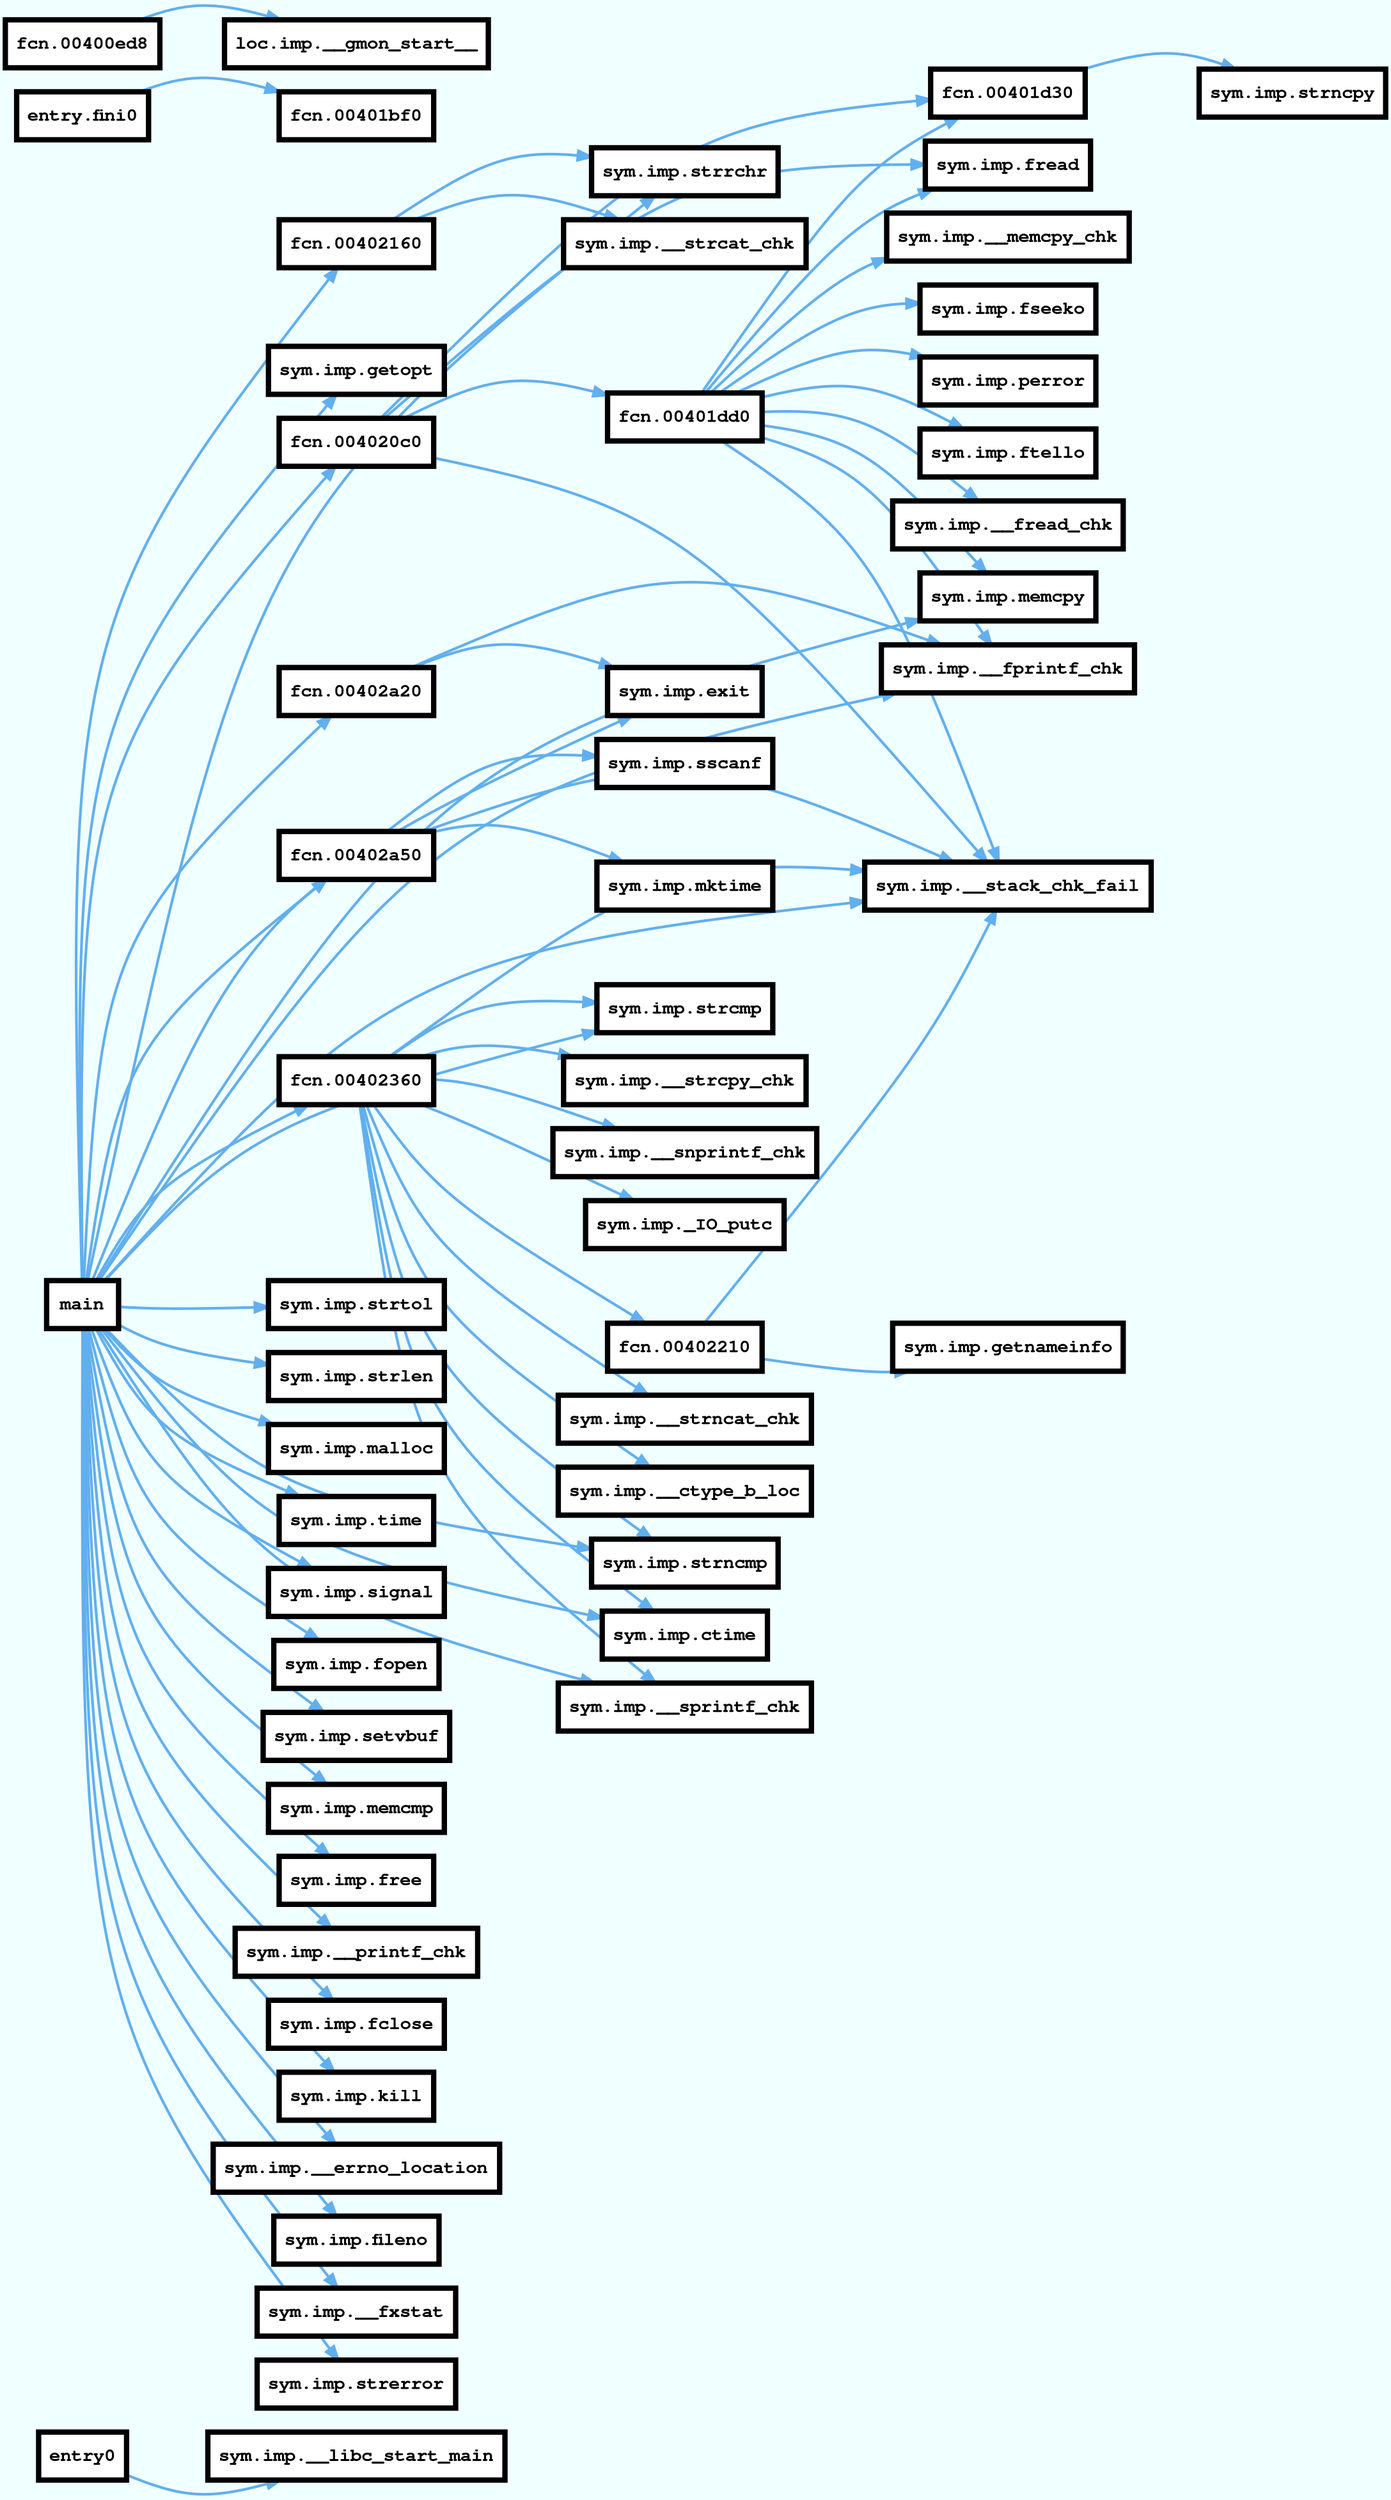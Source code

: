 digraph code {
rankdir=LR;
outputorder=edgesfirst;
graph [bgcolor=azure fontname="Courier" splines="curved"];
node [penwidth=4 fillcolor=white style=filled fontname="Courier Bold" fontsize=14 shape=box];
edge [arrowhead="normal" style=bold weight=2];
  "0x00401bc0" [label="entry0" URL="entry0/0x00401bc0"];
  "0x00401bc0" -> "0x00401000" [color="#61afef" URL="sym.imp.__libc_start_main/0x00401000"];
  "0x00401000" [label="sym.imp.__libc_start_main" URL="sym.imp.__libc_start_main/0x00401000"];
  "0x004011d0" [label="main" URL="main/0x004011d0"];
  "0x004011d0" -> "0x00400fe0" [color="#61afef" URL="sym.imp.strrchr/0x00400fe0"];
  "0x00400fe0" [label="sym.imp.strrchr" URL="sym.imp.strrchr/0x00400fe0"];
  "0x004011d0" -> "0x00401160" [color="#61afef" URL="sym.imp.getopt/0x00401160"];
  "0x00401160" [label="sym.imp.getopt" URL="sym.imp.getopt/0x00401160"];
  "0x004011d0" -> "0x00402a50" [color="#61afef" URL="fcn.00402a50/0x00402a50"];
  "0x00402a50" [label="fcn.00402a50" URL="fcn.00402a50/0x00402a50"];
  "0x004011d0" -> "0x00401180" [color="#61afef" URL="sym.imp.__fprintf_chk/0x00401180"];
  "0x00401180" [label="sym.imp.__fprintf_chk" URL="sym.imp.__fprintf_chk/0x00401180"];
  "0x004011d0" -> "0x00402a20" [color="#61afef" URL="fcn.00402a20/0x00402a20"];
  "0x00402a20" [label="fcn.00402a20" URL="fcn.00402a20/0x00402a20"];
  "0x004011d0" -> "0x00401060" [color="#61afef" URL="sym.imp.strtol/0x00401060"];
  "0x00401060" [label="sym.imp.strtol" URL="sym.imp.strtol/0x00401060"];
  "0x004011d0" -> "0x00400fb0" [color="#61afef" URL="sym.imp.strlen/0x00400fb0"];
  "0x00400fb0" [label="sym.imp.strlen" URL="sym.imp.strlen/0x00400fb0"];
  "0x004011d0" -> "0x004010b0" [color="#61afef" URL="sym.imp.malloc/0x004010b0"];
  "0x004010b0" [label="sym.imp.malloc" URL="sym.imp.malloc/0x004010b0"];
  "0x004011d0" -> "0x00401070" [color="#61afef" URL="sym.imp.memcpy/0x00401070"];
  "0x00401070" [label="sym.imp.memcpy" URL="sym.imp.memcpy/0x00401070"];
  "0x004011d0" -> "0x00401020" [color="#61afef" URL="sym.imp.strcmp/0x00401020"];
  "0x00401020" [label="sym.imp.strcmp" URL="sym.imp.strcmp/0x00401020"];
  "0x004011d0" -> "0x00401090" [color="#61afef" URL="sym.imp.time/0x00401090"];
  "0x00401090" [label="sym.imp.time" URL="sym.imp.time/0x00401090"];
  "0x004011d0" -> "0x00401030" [color="#61afef" URL="sym.imp.signal/0x00401030"];
  "0x00401030" [label="sym.imp.signal" URL="sym.imp.signal/0x00401030"];
  "0x004011d0" -> "0x00401140" [color="#61afef" URL="sym.imp.fopen/0x00401140"];
  "0x00401140" [label="sym.imp.fopen" URL="sym.imp.fopen/0x00401140"];
  "0x004011d0" -> "0x00401110" [color="#61afef" URL="sym.imp.setvbuf/0x00401110"];
  "0x00401110" [label="sym.imp.setvbuf" URL="sym.imp.setvbuf/0x00401110"];
  "0x004011d0" -> "0x004020c0" [color="#61afef" URL="fcn.004020c0/0x004020c0"];
  "0x004020c0" [label="fcn.004020c0" URL="fcn.004020c0/0x004020c0"];
  "0x004011d0" -> "0x00401010" [color="#61afef" URL="sym.imp.memcmp/0x00401010"];
  "0x00401010" [label="sym.imp.memcmp" URL="sym.imp.memcmp/0x00401010"];
  "0x004011d0" -> "0x00402160" [color="#61afef" URL="fcn.00402160/0x00402160"];
  "0x00402160" [label="fcn.00402160" URL="fcn.00402160/0x00402160"];
  "0x004011d0" -> "0x00400f30" [color="#61afef" URL="sym.imp.free/0x00400f30"];
  "0x00400f30" [label="sym.imp.free" URL="sym.imp.free/0x00400f30"];
  "0x004011d0" -> "0x00400f60" [color="#61afef" URL="sym.imp.strncmp/0x00400f60"];
  "0x00400f60" [label="sym.imp.strncmp" URL="sym.imp.strncmp/0x00400f60"];
  "0x004011d0" -> "0x00402360" [color="#61afef" URL="fcn.00402360/0x00402360"];
  "0x00402360" [label="fcn.00402360" URL="fcn.00402360/0x00402360"];
  "0x004011d0" -> "0x00400fa0" [color="#61afef" URL="sym.imp.ctime/0x00400fa0"];
  "0x00400fa0" [label="sym.imp.ctime" URL="sym.imp.ctime/0x00400fa0"];
  "0x004011d0" -> "0x00401100" [color="#61afef" URL="sym.imp.__printf_chk/0x00401100"];
  "0x00401100" [label="sym.imp.__printf_chk" URL="sym.imp.__printf_chk/0x00401100"];
  "0x004011d0" -> "0x00400f90" [color="#61afef" URL="sym.imp.fclose/0x00400f90"];
  "0x00400f90" [label="sym.imp.fclose" URL="sym.imp.fclose/0x00400f90"];
  "0x004011d0" -> "0x00401080" [color="#61afef" URL="sym.imp.kill/0x00401080"];
  "0x00401080" [label="sym.imp.kill" URL="sym.imp.kill/0x00401080"];
  "0x004011d0" -> "0x00400f40" [color="#61afef" URL="sym.imp.__errno_location/0x00400f40"];
  "0x00400f40" [label="sym.imp.__errno_location" URL="sym.imp.__errno_location/0x00400f40"];
  "0x004011d0" -> "0x004010a0" [color="#61afef" URL="sym.imp.fileno/0x004010a0"];
  "0x004010a0" [label="sym.imp.fileno" URL="sym.imp.fileno/0x004010a0"];
  "0x004011d0" -> "0x004010c0" [color="#61afef" URL="sym.imp.__fxstat/0x004010c0"];
  "0x004010c0" [label="sym.imp.__fxstat" URL="sym.imp.__fxstat/0x004010c0"];
  "0x004011d0" -> "0x004011c0" [color="#61afef" URL="sym.imp.__sprintf_chk/0x004011c0"];
  "0x004011c0" [label="sym.imp.__sprintf_chk" URL="sym.imp.__sprintf_chk/0x004011c0"];
  "0x004011d0" -> "0x00400fc0" [color="#61afef" URL="sym.imp.__stack_chk_fail/0x00400fc0"];
  "0x00400fc0" [label="sym.imp.__stack_chk_fail" URL="sym.imp.__stack_chk_fail/0x00400fc0"];
  "0x004011d0" -> "0x00401170" [color="#61afef" URL="sym.imp.exit/0x00401170"];
  "0x00401170" [label="sym.imp.exit" URL="sym.imp.exit/0x00401170"];
  "0x004011d0" -> "0x004011a0" [color="#61afef" URL="sym.imp.strerror/0x004011a0"];
  "0x004011a0" [label="sym.imp.strerror" URL="sym.imp.strerror/0x004011a0"];
  "0x00402a50" [label="fcn.00402a50" URL="fcn.00402a50/0x00402a50"];
  "0x00402a50" -> "0x004010d0" [color="#61afef" URL="sym.imp.sscanf/0x004010d0"];
  "0x004010d0" [label="sym.imp.sscanf" URL="sym.imp.sscanf/0x004010d0"];
  "0x00402a50" -> "0x004010e0" [color="#61afef" URL="sym.imp.mktime/0x004010e0"];
  "0x004010e0" [label="sym.imp.mktime" URL="sym.imp.mktime/0x004010e0"];
  "0x00402a50" -> "0x00400fc0" [color="#61afef" URL="sym.imp.__stack_chk_fail/0x00400fc0"];
  "0x00400fc0" [label="sym.imp.__stack_chk_fail" URL="sym.imp.__stack_chk_fail/0x00400fc0"];
  "0x00402a20" [label="fcn.00402a20" URL="fcn.00402a20/0x00402a20"];
  "0x00402a20" -> "0x00401180" [color="#61afef" URL="sym.imp.__fprintf_chk/0x00401180"];
  "0x00401180" [label="sym.imp.__fprintf_chk" URL="sym.imp.__fprintf_chk/0x00401180"];
  "0x00402a20" -> "0x00401170" [color="#61afef" URL="sym.imp.exit/0x00401170"];
  "0x00401170" [label="sym.imp.exit" URL="sym.imp.exit/0x00401170"];
  "0x004020c0" [label="fcn.004020c0" URL="fcn.004020c0/0x004020c0"];
  "0x004020c0" -> "0x00400f80" [color="#61afef" URL="sym.imp.fread/0x00400f80"];
  "0x00400f80" [label="sym.imp.fread" URL="sym.imp.fread/0x00400f80"];
  "0x004020c0" -> "0x00401dd0" [color="#61afef" URL="fcn.00401dd0/0x00401dd0"];
  "0x00401dd0" [label="fcn.00401dd0" URL="fcn.00401dd0/0x00401dd0"];
  "0x004020c0" -> "0x00401d30" [color="#61afef" URL="fcn.00401d30/0x00401d30"];
  "0x00401d30" [label="fcn.00401d30" URL="fcn.00401d30/0x00401d30"];
  "0x004020c0" -> "0x00400fc0" [color="#61afef" URL="sym.imp.__stack_chk_fail/0x00400fc0"];
  "0x00400fc0" [label="sym.imp.__stack_chk_fail" URL="sym.imp.__stack_chk_fail/0x00400fc0"];
  "0x00402160" [label="fcn.00402160" URL="fcn.00402160/0x00402160"];
  "0x00402160" -> "0x00400fe0" [color="#61afef" URL="sym.imp.strrchr/0x00400fe0"];
  "0x00400fe0" [label="sym.imp.strrchr" URL="sym.imp.strrchr/0x00400fe0"];
  "0x00402160" -> "0x00400f10" [color="#61afef" URL="sym.imp.__strcat_chk/0x00400f10"];
  "0x00400f10" [label="sym.imp.__strcat_chk" URL="sym.imp.__strcat_chk/0x00400f10"];
  "0x00402360" [label="fcn.00402360" URL="fcn.00402360/0x00402360"];
  "0x00402360" -> "0x00401190" [color="#61afef" URL="sym.imp.__strncat_chk/0x00401190"];
  "0x00401190" [label="sym.imp.__strncat_chk" URL="sym.imp.__strncat_chk/0x00401190"];
  "0x00402360" -> "0x004011b0" [color="#61afef" URL="sym.imp.__ctype_b_loc/0x004011b0"];
  "0x004011b0" [label="sym.imp.__ctype_b_loc" URL="sym.imp.__ctype_b_loc/0x004011b0"];
  "0x00402360" -> "0x00401020" [color="#61afef" URL="sym.imp.strcmp/0x00401020"];
  "0x00401020" [label="sym.imp.strcmp" URL="sym.imp.strcmp/0x00401020"];
  "0x00402360" -> "0x00400f60" [color="#61afef" URL="sym.imp.strncmp/0x00400f60"];
  "0x00400f60" [label="sym.imp.strncmp" URL="sym.imp.strncmp/0x00400f60"];
  "0x00402360" -> "0x00400fa0" [color="#61afef" URL="sym.imp.ctime/0x00400fa0"];
  "0x00400fa0" [label="sym.imp.ctime" URL="sym.imp.ctime/0x00400fa0"];
  "0x00402360" -> "0x004010f0" [color="#61afef" URL="sym.imp.__strcpy_chk/0x004010f0"];
  "0x004010f0" [label="sym.imp.__strcpy_chk" URL="sym.imp.__strcpy_chk/0x004010f0"];
  "0x00402360" -> "0x004011c0" [color="#61afef" URL="sym.imp.__sprintf_chk/0x004011c0"];
  "0x004011c0" [label="sym.imp.__sprintf_chk" URL="sym.imp.__sprintf_chk/0x004011c0"];
  "0x00402360" -> "0x00400f20" [color="#61afef" URL="sym.imp.__snprintf_chk/0x00400f20"];
  "0x00400f20" [label="sym.imp.__snprintf_chk" URL="sym.imp.__snprintf_chk/0x00400f20"];
  "0x00402360" -> "0x00400fd0" [color="#61afef" URL="sym.imp._IO_putc/0x00400fd0"];
  "0x00400fd0" [label="sym.imp._IO_putc" URL="sym.imp._IO_putc/0x00400fd0"];
  "0x00402360" -> "0x00402210" [color="#61afef" URL="fcn.00402210/0x00402210"];
  "0x00402210" [label="fcn.00402210" URL="fcn.00402210/0x00402210"];
  "0x00402360" -> "0x00400fc0" [color="#61afef" URL="sym.imp.__stack_chk_fail/0x00400fc0"];
  "0x00400fc0" [label="sym.imp.__stack_chk_fail" URL="sym.imp.__stack_chk_fail/0x00400fc0"];
  "0x00401c70" [label="entry.fini0" URL="entry.fini0/0x00401c70"];
  "0x00401c70" -> "0x00401bf0" [color="#61afef" URL="fcn.00401bf0/0x00401bf0"];
  "0x00401bf0" [label="fcn.00401bf0" URL="fcn.00401bf0/0x00401bf0"];
  "0x00401d30" [label="fcn.00401d30" URL="fcn.00401d30/0x00401d30"];
  "0x00401d30" -> "0x00400f50" [color="#61afef" URL="sym.imp.strncpy/0x00400f50"];
  "0x00400f50" [label="sym.imp.strncpy" URL="sym.imp.strncpy/0x00400f50"];
  "0x00401dd0" [label="fcn.00401dd0" URL="fcn.00401dd0/0x00401dd0"];
  "0x00401dd0" -> "0x00401d30" [color="#61afef" URL="fcn.00401d30/0x00401d30"];
  "0x00401d30" [label="fcn.00401d30" URL="fcn.00401d30/0x00401d30"];
  "0x00401dd0" -> "0x00401070" [color="#61afef" URL="sym.imp.memcpy/0x00401070"];
  "0x00401070" [label="sym.imp.memcpy" URL="sym.imp.memcpy/0x00401070"];
  "0x00401dd0" -> "0x00401130" [color="#61afef" URL="sym.imp.fseeko/0x00401130"];
  "0x00401130" [label="sym.imp.fseeko" URL="sym.imp.fseeko/0x00401130"];
  "0x00401dd0" -> "0x00400f80" [color="#61afef" URL="sym.imp.fread/0x00400f80"];
  "0x00400f80" [label="sym.imp.fread" URL="sym.imp.fread/0x00400f80"];
  "0x00401dd0" -> "0x00401150" [color="#61afef" URL="sym.imp.perror/0x00401150"];
  "0x00401150" [label="sym.imp.perror" URL="sym.imp.perror/0x00401150"];
  "0x00401dd0" -> "0x00400f70" [color="#61afef" URL="sym.imp.ftello/0x00400f70"];
  "0x00400f70" [label="sym.imp.ftello" URL="sym.imp.ftello/0x00400f70"];
  "0x00401dd0" -> "0x00401120" [color="#61afef" URL="sym.imp.__fread_chk/0x00401120"];
  "0x00401120" [label="sym.imp.__fread_chk" URL="sym.imp.__fread_chk/0x00401120"];
  "0x00401dd0" -> "0x00401180" [color="#61afef" URL="sym.imp.__fprintf_chk/0x00401180"];
  "0x00401180" [label="sym.imp.__fprintf_chk" URL="sym.imp.__fprintf_chk/0x00401180"];
  "0x00401dd0" -> "0x00401040" [color="#61afef" URL="sym.imp.__memcpy_chk/0x00401040"];
  "0x00401040" [label="sym.imp.__memcpy_chk" URL="sym.imp.__memcpy_chk/0x00401040"];
  "0x00401dd0" -> "0x00400fc0" [color="#61afef" URL="sym.imp.__stack_chk_fail/0x00400fc0"];
  "0x00400fc0" [label="sym.imp.__stack_chk_fail" URL="sym.imp.__stack_chk_fail/0x00400fc0"];
  "0x00402210" [label="fcn.00402210" URL="fcn.00402210/0x00402210"];
  "0x00402210" -> "0x00400ff0" [color="#61afef" URL="sym.imp.getnameinfo/0x00400ff0"];
  "0x00400ff0" [label="sym.imp.getnameinfo" URL="sym.imp.getnameinfo/0x00400ff0"];
  "0x00402210" -> "0x00400fc0" [color="#61afef" URL="sym.imp.__stack_chk_fail/0x00400fc0"];
  "0x00400fc0" [label="sym.imp.__stack_chk_fail" URL="sym.imp.__stack_chk_fail/0x00400fc0"];
  "0x00400ed8" [label="fcn.00400ed8" URL="fcn.00400ed8/0x00400ed8"];
  "0x00400ed8" -> "0x00401050" [color="#61afef" URL="loc.imp.__gmon_start__/0x00401050"];
  "0x00401050" [label="loc.imp.__gmon_start__" URL="loc.imp.__gmon_start__/0x00401050"];
}
digraph code {
rankdir=LR;
outputorder=edgesfirst;
graph [bgcolor=azure fontname="Courier" splines="curved"];
node [penwidth=4 fillcolor=white style=filled fontname="Courier Bold" fontsize=14 shape=box];
edge [arrowhead="normal" style=bold weight=2];
  "0x00401bc0" [label="entry0" URL="entry0/0x00401bc0"];
  "0x00401bc0" -> "0x00401000" [color="#61afef" URL="sym.imp.__libc_start_main/0x00401000"];
  "0x00401000" [label="sym.imp.__libc_start_main" URL="sym.imp.__libc_start_main/0x00401000"];
  "0x004011d0" [label="main" URL="main/0x004011d0"];
  "0x004011d0" -> "0x00400fe0" [color="#61afef" URL="sym.imp.strrchr/0x00400fe0"];
  "0x00400fe0" [label="sym.imp.strrchr" URL="sym.imp.strrchr/0x00400fe0"];
  "0x004011d0" -> "0x00401160" [color="#61afef" URL="sym.imp.getopt/0x00401160"];
  "0x00401160" [label="sym.imp.getopt" URL="sym.imp.getopt/0x00401160"];
  "0x004011d0" -> "0x00402a50" [color="#61afef" URL="fcn.00402a50/0x00402a50"];
  "0x00402a50" [label="fcn.00402a50" URL="fcn.00402a50/0x00402a50"];
  "0x004011d0" -> "0x00401180" [color="#61afef" URL="sym.imp.__fprintf_chk/0x00401180"];
  "0x00401180" [label="sym.imp.__fprintf_chk" URL="sym.imp.__fprintf_chk/0x00401180"];
  "0x004011d0" -> "0x00402a20" [color="#61afef" URL="fcn.00402a20/0x00402a20"];
  "0x00402a20" [label="fcn.00402a20" URL="fcn.00402a20/0x00402a20"];
  "0x004011d0" -> "0x00401060" [color="#61afef" URL="sym.imp.strtol/0x00401060"];
  "0x00401060" [label="sym.imp.strtol" URL="sym.imp.strtol/0x00401060"];
  "0x004011d0" -> "0x00400fb0" [color="#61afef" URL="sym.imp.strlen/0x00400fb0"];
  "0x00400fb0" [label="sym.imp.strlen" URL="sym.imp.strlen/0x00400fb0"];
  "0x004011d0" -> "0x004010b0" [color="#61afef" URL="sym.imp.malloc/0x004010b0"];
  "0x004010b0" [label="sym.imp.malloc" URL="sym.imp.malloc/0x004010b0"];
  "0x004011d0" -> "0x00401070" [color="#61afef" URL="sym.imp.memcpy/0x00401070"];
  "0x00401070" [label="sym.imp.memcpy" URL="sym.imp.memcpy/0x00401070"];
  "0x004011d0" -> "0x00401020" [color="#61afef" URL="sym.imp.strcmp/0x00401020"];
  "0x00401020" [label="sym.imp.strcmp" URL="sym.imp.strcmp/0x00401020"];
  "0x004011d0" -> "0x00401090" [color="#61afef" URL="sym.imp.time/0x00401090"];
  "0x00401090" [label="sym.imp.time" URL="sym.imp.time/0x00401090"];
  "0x004011d0" -> "0x00401030" [color="#61afef" URL="sym.imp.signal/0x00401030"];
  "0x00401030" [label="sym.imp.signal" URL="sym.imp.signal/0x00401030"];
  "0x004011d0" -> "0x00401140" [color="#61afef" URL="sym.imp.fopen/0x00401140"];
  "0x00401140" [label="sym.imp.fopen" URL="sym.imp.fopen/0x00401140"];
  "0x004011d0" -> "0x00401110" [color="#61afef" URL="sym.imp.setvbuf/0x00401110"];
  "0x00401110" [label="sym.imp.setvbuf" URL="sym.imp.setvbuf/0x00401110"];
  "0x004011d0" -> "0x004020c0" [color="#61afef" URL="fcn.004020c0/0x004020c0"];
  "0x004020c0" [label="fcn.004020c0" URL="fcn.004020c0/0x004020c0"];
  "0x004011d0" -> "0x00401010" [color="#61afef" URL="sym.imp.memcmp/0x00401010"];
  "0x00401010" [label="sym.imp.memcmp" URL="sym.imp.memcmp/0x00401010"];
  "0x004011d0" -> "0x00402160" [color="#61afef" URL="fcn.00402160/0x00402160"];
  "0x00402160" [label="fcn.00402160" URL="fcn.00402160/0x00402160"];
  "0x004011d0" -> "0x00400f30" [color="#61afef" URL="sym.imp.free/0x00400f30"];
  "0x00400f30" [label="sym.imp.free" URL="sym.imp.free/0x00400f30"];
  "0x004011d0" -> "0x00400f60" [color="#61afef" URL="sym.imp.strncmp/0x00400f60"];
  "0x00400f60" [label="sym.imp.strncmp" URL="sym.imp.strncmp/0x00400f60"];
  "0x004011d0" -> "0x00402360" [color="#61afef" URL="fcn.00402360/0x00402360"];
  "0x00402360" [label="fcn.00402360" URL="fcn.00402360/0x00402360"];
  "0x004011d0" -> "0x00400fa0" [color="#61afef" URL="sym.imp.ctime/0x00400fa0"];
  "0x00400fa0" [label="sym.imp.ctime" URL="sym.imp.ctime/0x00400fa0"];
  "0x004011d0" -> "0x00401100" [color="#61afef" URL="sym.imp.__printf_chk/0x00401100"];
  "0x00401100" [label="sym.imp.__printf_chk" URL="sym.imp.__printf_chk/0x00401100"];
  "0x004011d0" -> "0x00400f90" [color="#61afef" URL="sym.imp.fclose/0x00400f90"];
  "0x00400f90" [label="sym.imp.fclose" URL="sym.imp.fclose/0x00400f90"];
  "0x004011d0" -> "0x00401080" [color="#61afef" URL="sym.imp.kill/0x00401080"];
  "0x00401080" [label="sym.imp.kill" URL="sym.imp.kill/0x00401080"];
  "0x004011d0" -> "0x00400f40" [color="#61afef" URL="sym.imp.__errno_location/0x00400f40"];
  "0x00400f40" [label="sym.imp.__errno_location" URL="sym.imp.__errno_location/0x00400f40"];
  "0x004011d0" -> "0x004010a0" [color="#61afef" URL="sym.imp.fileno/0x004010a0"];
  "0x004010a0" [label="sym.imp.fileno" URL="sym.imp.fileno/0x004010a0"];
  "0x004011d0" -> "0x004010c0" [color="#61afef" URL="sym.imp.__fxstat/0x004010c0"];
  "0x004010c0" [label="sym.imp.__fxstat" URL="sym.imp.__fxstat/0x004010c0"];
  "0x004011d0" -> "0x004011c0" [color="#61afef" URL="sym.imp.__sprintf_chk/0x004011c0"];
  "0x004011c0" [label="sym.imp.__sprintf_chk" URL="sym.imp.__sprintf_chk/0x004011c0"];
  "0x004011d0" -> "0x00400fc0" [color="#61afef" URL="sym.imp.__stack_chk_fail/0x00400fc0"];
  "0x00400fc0" [label="sym.imp.__stack_chk_fail" URL="sym.imp.__stack_chk_fail/0x00400fc0"];
  "0x004011d0" -> "0x00401170" [color="#61afef" URL="sym.imp.exit/0x00401170"];
  "0x00401170" [label="sym.imp.exit" URL="sym.imp.exit/0x00401170"];
  "0x004011d0" -> "0x004011a0" [color="#61afef" URL="sym.imp.strerror/0x004011a0"];
  "0x004011a0" [label="sym.imp.strerror" URL="sym.imp.strerror/0x004011a0"];
  "0x00402a50" [label="fcn.00402a50" URL="fcn.00402a50/0x00402a50"];
  "0x00402a50" -> "0x004010d0" [color="#61afef" URL="sym.imp.sscanf/0x004010d0"];
  "0x004010d0" [label="sym.imp.sscanf" URL="sym.imp.sscanf/0x004010d0"];
  "0x00402a50" -> "0x004010e0" [color="#61afef" URL="sym.imp.mktime/0x004010e0"];
  "0x004010e0" [label="sym.imp.mktime" URL="sym.imp.mktime/0x004010e0"];
  "0x00402a50" -> "0x00400fc0" [color="#61afef" URL="sym.imp.__stack_chk_fail/0x00400fc0"];
  "0x00400fc0" [label="sym.imp.__stack_chk_fail" URL="sym.imp.__stack_chk_fail/0x00400fc0"];
  "0x00402a20" [label="fcn.00402a20" URL="fcn.00402a20/0x00402a20"];
  "0x00402a20" -> "0x00401180" [color="#61afef" URL="sym.imp.__fprintf_chk/0x00401180"];
  "0x00401180" [label="sym.imp.__fprintf_chk" URL="sym.imp.__fprintf_chk/0x00401180"];
  "0x00402a20" -> "0x00401170" [color="#61afef" URL="sym.imp.exit/0x00401170"];
  "0x00401170" [label="sym.imp.exit" URL="sym.imp.exit/0x00401170"];
  "0x004020c0" [label="fcn.004020c0" URL="fcn.004020c0/0x004020c0"];
  "0x004020c0" -> "0x00400f80" [color="#61afef" URL="sym.imp.fread/0x00400f80"];
  "0x00400f80" [label="sym.imp.fread" URL="sym.imp.fread/0x00400f80"];
  "0x004020c0" -> "0x00401dd0" [color="#61afef" URL="fcn.00401dd0/0x00401dd0"];
  "0x00401dd0" [label="fcn.00401dd0" URL="fcn.00401dd0/0x00401dd0"];
  "0x004020c0" -> "0x00401d30" [color="#61afef" URL="fcn.00401d30/0x00401d30"];
  "0x00401d30" [label="fcn.00401d30" URL="fcn.00401d30/0x00401d30"];
  "0x004020c0" -> "0x00400fc0" [color="#61afef" URL="sym.imp.__stack_chk_fail/0x00400fc0"];
  "0x00400fc0" [label="sym.imp.__stack_chk_fail" URL="sym.imp.__stack_chk_fail/0x00400fc0"];
  "0x00402160" [label="fcn.00402160" URL="fcn.00402160/0x00402160"];
  "0x00402160" -> "0x00400fe0" [color="#61afef" URL="sym.imp.strrchr/0x00400fe0"];
  "0x00400fe0" [label="sym.imp.strrchr" URL="sym.imp.strrchr/0x00400fe0"];
  "0x00402160" -> "0x00400f10" [color="#61afef" URL="sym.imp.__strcat_chk/0x00400f10"];
  "0x00400f10" [label="sym.imp.__strcat_chk" URL="sym.imp.__strcat_chk/0x00400f10"];
  "0x00402360" [label="fcn.00402360" URL="fcn.00402360/0x00402360"];
  "0x00402360" -> "0x00401190" [color="#61afef" URL="sym.imp.__strncat_chk/0x00401190"];
  "0x00401190" [label="sym.imp.__strncat_chk" URL="sym.imp.__strncat_chk/0x00401190"];
  "0x00402360" -> "0x004011b0" [color="#61afef" URL="sym.imp.__ctype_b_loc/0x004011b0"];
  "0x004011b0" [label="sym.imp.__ctype_b_loc" URL="sym.imp.__ctype_b_loc/0x004011b0"];
  "0x00402360" -> "0x00401020" [color="#61afef" URL="sym.imp.strcmp/0x00401020"];
  "0x00401020" [label="sym.imp.strcmp" URL="sym.imp.strcmp/0x00401020"];
  "0x00402360" -> "0x00400f60" [color="#61afef" URL="sym.imp.strncmp/0x00400f60"];
  "0x00400f60" [label="sym.imp.strncmp" URL="sym.imp.strncmp/0x00400f60"];
  "0x00402360" -> "0x00400fa0" [color="#61afef" URL="sym.imp.ctime/0x00400fa0"];
  "0x00400fa0" [label="sym.imp.ctime" URL="sym.imp.ctime/0x00400fa0"];
  "0x00402360" -> "0x004010f0" [color="#61afef" URL="sym.imp.__strcpy_chk/0x004010f0"];
  "0x004010f0" [label="sym.imp.__strcpy_chk" URL="sym.imp.__strcpy_chk/0x004010f0"];
  "0x00402360" -> "0x004011c0" [color="#61afef" URL="sym.imp.__sprintf_chk/0x004011c0"];
  "0x004011c0" [label="sym.imp.__sprintf_chk" URL="sym.imp.__sprintf_chk/0x004011c0"];
  "0x00402360" -> "0x00400f20" [color="#61afef" URL="sym.imp.__snprintf_chk/0x00400f20"];
  "0x00400f20" [label="sym.imp.__snprintf_chk" URL="sym.imp.__snprintf_chk/0x00400f20"];
  "0x00402360" -> "0x00400fd0" [color="#61afef" URL="sym.imp._IO_putc/0x00400fd0"];
  "0x00400fd0" [label="sym.imp._IO_putc" URL="sym.imp._IO_putc/0x00400fd0"];
  "0x00402360" -> "0x00402210" [color="#61afef" URL="fcn.00402210/0x00402210"];
  "0x00402210" [label="fcn.00402210" URL="fcn.00402210/0x00402210"];
  "0x00402360" -> "0x00400fc0" [color="#61afef" URL="sym.imp.__stack_chk_fail/0x00400fc0"];
  "0x00400fc0" [label="sym.imp.__stack_chk_fail" URL="sym.imp.__stack_chk_fail/0x00400fc0"];
  "0x00401c70" [label="entry.fini0" URL="entry.fini0/0x00401c70"];
  "0x00401c70" -> "0x00401bf0" [color="#61afef" URL="fcn.00401bf0/0x00401bf0"];
  "0x00401bf0" [label="fcn.00401bf0" URL="fcn.00401bf0/0x00401bf0"];
  "0x00401d30" [label="fcn.00401d30" URL="fcn.00401d30/0x00401d30"];
  "0x00401d30" -> "0x00400f50" [color="#61afef" URL="sym.imp.strncpy/0x00400f50"];
  "0x00400f50" [label="sym.imp.strncpy" URL="sym.imp.strncpy/0x00400f50"];
  "0x00401dd0" [label="fcn.00401dd0" URL="fcn.00401dd0/0x00401dd0"];
  "0x00401dd0" -> "0x00401d30" [color="#61afef" URL="fcn.00401d30/0x00401d30"];
  "0x00401d30" [label="fcn.00401d30" URL="fcn.00401d30/0x00401d30"];
  "0x00401dd0" -> "0x00401070" [color="#61afef" URL="sym.imp.memcpy/0x00401070"];
  "0x00401070" [label="sym.imp.memcpy" URL="sym.imp.memcpy/0x00401070"];
  "0x00401dd0" -> "0x00401130" [color="#61afef" URL="sym.imp.fseeko/0x00401130"];
  "0x00401130" [label="sym.imp.fseeko" URL="sym.imp.fseeko/0x00401130"];
  "0x00401dd0" -> "0x00400f80" [color="#61afef" URL="sym.imp.fread/0x00400f80"];
  "0x00400f80" [label="sym.imp.fread" URL="sym.imp.fread/0x00400f80"];
  "0x00401dd0" -> "0x00401150" [color="#61afef" URL="sym.imp.perror/0x00401150"];
  "0x00401150" [label="sym.imp.perror" URL="sym.imp.perror/0x00401150"];
  "0x00401dd0" -> "0x00400f70" [color="#61afef" URL="sym.imp.ftello/0x00400f70"];
  "0x00400f70" [label="sym.imp.ftello" URL="sym.imp.ftello/0x00400f70"];
  "0x00401dd0" -> "0x00401120" [color="#61afef" URL="sym.imp.__fread_chk/0x00401120"];
  "0x00401120" [label="sym.imp.__fread_chk" URL="sym.imp.__fread_chk/0x00401120"];
  "0x00401dd0" -> "0x00401180" [color="#61afef" URL="sym.imp.__fprintf_chk/0x00401180"];
  "0x00401180" [label="sym.imp.__fprintf_chk" URL="sym.imp.__fprintf_chk/0x00401180"];
  "0x00401dd0" -> "0x00401040" [color="#61afef" URL="sym.imp.__memcpy_chk/0x00401040"];
  "0x00401040" [label="sym.imp.__memcpy_chk" URL="sym.imp.__memcpy_chk/0x00401040"];
  "0x00401dd0" -> "0x00400fc0" [color="#61afef" URL="sym.imp.__stack_chk_fail/0x00400fc0"];
  "0x00400fc0" [label="sym.imp.__stack_chk_fail" URL="sym.imp.__stack_chk_fail/0x00400fc0"];
  "0x00402210" [label="fcn.00402210" URL="fcn.00402210/0x00402210"];
  "0x00402210" -> "0x00400ff0" [color="#61afef" URL="sym.imp.getnameinfo/0x00400ff0"];
  "0x00400ff0" [label="sym.imp.getnameinfo" URL="sym.imp.getnameinfo/0x00400ff0"];
  "0x00402210" -> "0x00400fc0" [color="#61afef" URL="sym.imp.__stack_chk_fail/0x00400fc0"];
  "0x00400fc0" [label="sym.imp.__stack_chk_fail" URL="sym.imp.__stack_chk_fail/0x00400fc0"];
  "0x00400ed8" [label="fcn.00400ed8" URL="fcn.00400ed8/0x00400ed8"];
  "0x00400ed8" -> "0x00401050" [color="#61afef" URL="loc.imp.__gmon_start__/0x00401050"];
  "0x00401050" [label="loc.imp.__gmon_start__" URL="loc.imp.__gmon_start__/0x00401050"];
}
digraph code {
rankdir=LR;
outputorder=edgesfirst;
graph [bgcolor=azure fontname="Courier" splines="curved"];
node [penwidth=4 fillcolor=white style=filled fontname="Courier Bold" fontsize=14 shape=box];
edge [arrowhead="normal" style=bold weight=2];
  "0x00401bc0" [label="entry0" URL="entry0/0x00401bc0"];
  "0x00401bc0" -> "0x00401000" [color="#61afef" URL="sym.imp.__libc_start_main/0x00401000"];
  "0x00401000" [label="sym.imp.__libc_start_main" URL="sym.imp.__libc_start_main/0x00401000"];
  "0x004011d0" [label="main" URL="main/0x004011d0"];
  "0x004011d0" -> "0x00400fe0" [color="#61afef" URL="sym.imp.strrchr/0x00400fe0"];
  "0x00400fe0" [label="sym.imp.strrchr" URL="sym.imp.strrchr/0x00400fe0"];
  "0x004011d0" -> "0x00401160" [color="#61afef" URL="sym.imp.getopt/0x00401160"];
  "0x00401160" [label="sym.imp.getopt" URL="sym.imp.getopt/0x00401160"];
  "0x004011d0" -> "0x00402a50" [color="#61afef" URL="fcn.00402a50/0x00402a50"];
  "0x00402a50" [label="fcn.00402a50" URL="fcn.00402a50/0x00402a50"];
  "0x004011d0" -> "0x00401180" [color="#61afef" URL="sym.imp.__fprintf_chk/0x00401180"];
  "0x00401180" [label="sym.imp.__fprintf_chk" URL="sym.imp.__fprintf_chk/0x00401180"];
  "0x004011d0" -> "0x00402a20" [color="#61afef" URL="fcn.00402a20/0x00402a20"];
  "0x00402a20" [label="fcn.00402a20" URL="fcn.00402a20/0x00402a20"];
  "0x004011d0" -> "0x00401060" [color="#61afef" URL="sym.imp.strtol/0x00401060"];
  "0x00401060" [label="sym.imp.strtol" URL="sym.imp.strtol/0x00401060"];
  "0x004011d0" -> "0x00400fb0" [color="#61afef" URL="sym.imp.strlen/0x00400fb0"];
  "0x00400fb0" [label="sym.imp.strlen" URL="sym.imp.strlen/0x00400fb0"];
  "0x004011d0" -> "0x004010b0" [color="#61afef" URL="sym.imp.malloc/0x004010b0"];
  "0x004010b0" [label="sym.imp.malloc" URL="sym.imp.malloc/0x004010b0"];
  "0x004011d0" -> "0x00401070" [color="#61afef" URL="sym.imp.memcpy/0x00401070"];
  "0x00401070" [label="sym.imp.memcpy" URL="sym.imp.memcpy/0x00401070"];
  "0x004011d0" -> "0x00401020" [color="#61afef" URL="sym.imp.strcmp/0x00401020"];
  "0x00401020" [label="sym.imp.strcmp" URL="sym.imp.strcmp/0x00401020"];
  "0x004011d0" -> "0x00401090" [color="#61afef" URL="sym.imp.time/0x00401090"];
  "0x00401090" [label="sym.imp.time" URL="sym.imp.time/0x00401090"];
  "0x004011d0" -> "0x00401030" [color="#61afef" URL="sym.imp.signal/0x00401030"];
  "0x00401030" [label="sym.imp.signal" URL="sym.imp.signal/0x00401030"];
  "0x004011d0" -> "0x00401140" [color="#61afef" URL="sym.imp.fopen/0x00401140"];
  "0x00401140" [label="sym.imp.fopen" URL="sym.imp.fopen/0x00401140"];
  "0x004011d0" -> "0x00401110" [color="#61afef" URL="sym.imp.setvbuf/0x00401110"];
  "0x00401110" [label="sym.imp.setvbuf" URL="sym.imp.setvbuf/0x00401110"];
  "0x004011d0" -> "0x004020c0" [color="#61afef" URL="fcn.004020c0/0x004020c0"];
  "0x004020c0" [label="fcn.004020c0" URL="fcn.004020c0/0x004020c0"];
  "0x004011d0" -> "0x00401010" [color="#61afef" URL="sym.imp.memcmp/0x00401010"];
  "0x00401010" [label="sym.imp.memcmp" URL="sym.imp.memcmp/0x00401010"];
  "0x004011d0" -> "0x00402160" [color="#61afef" URL="fcn.00402160/0x00402160"];
  "0x00402160" [label="fcn.00402160" URL="fcn.00402160/0x00402160"];
  "0x004011d0" -> "0x00400f30" [color="#61afef" URL="sym.imp.free/0x00400f30"];
  "0x00400f30" [label="sym.imp.free" URL="sym.imp.free/0x00400f30"];
  "0x004011d0" -> "0x00400f60" [color="#61afef" URL="sym.imp.strncmp/0x00400f60"];
  "0x00400f60" [label="sym.imp.strncmp" URL="sym.imp.strncmp/0x00400f60"];
  "0x004011d0" -> "0x00402360" [color="#61afef" URL="fcn.00402360/0x00402360"];
  "0x00402360" [label="fcn.00402360" URL="fcn.00402360/0x00402360"];
  "0x004011d0" -> "0x00400fa0" [color="#61afef" URL="sym.imp.ctime/0x00400fa0"];
  "0x00400fa0" [label="sym.imp.ctime" URL="sym.imp.ctime/0x00400fa0"];
  "0x004011d0" -> "0x00401100" [color="#61afef" URL="sym.imp.__printf_chk/0x00401100"];
  "0x00401100" [label="sym.imp.__printf_chk" URL="sym.imp.__printf_chk/0x00401100"];
  "0x004011d0" -> "0x00400f90" [color="#61afef" URL="sym.imp.fclose/0x00400f90"];
  "0x00400f90" [label="sym.imp.fclose" URL="sym.imp.fclose/0x00400f90"];
  "0x004011d0" -> "0x00401080" [color="#61afef" URL="sym.imp.kill/0x00401080"];
  "0x00401080" [label="sym.imp.kill" URL="sym.imp.kill/0x00401080"];
  "0x004011d0" -> "0x00400f40" [color="#61afef" URL="sym.imp.__errno_location/0x00400f40"];
  "0x00400f40" [label="sym.imp.__errno_location" URL="sym.imp.__errno_location/0x00400f40"];
  "0x004011d0" -> "0x004010a0" [color="#61afef" URL="sym.imp.fileno/0x004010a0"];
  "0x004010a0" [label="sym.imp.fileno" URL="sym.imp.fileno/0x004010a0"];
  "0x004011d0" -> "0x004010c0" [color="#61afef" URL="sym.imp.__fxstat/0x004010c0"];
  "0x004010c0" [label="sym.imp.__fxstat" URL="sym.imp.__fxstat/0x004010c0"];
  "0x004011d0" -> "0x004011c0" [color="#61afef" URL="sym.imp.__sprintf_chk/0x004011c0"];
  "0x004011c0" [label="sym.imp.__sprintf_chk" URL="sym.imp.__sprintf_chk/0x004011c0"];
  "0x004011d0" -> "0x00400fc0" [color="#61afef" URL="sym.imp.__stack_chk_fail/0x00400fc0"];
  "0x00400fc0" [label="sym.imp.__stack_chk_fail" URL="sym.imp.__stack_chk_fail/0x00400fc0"];
  "0x004011d0" -> "0x00401170" [color="#61afef" URL="sym.imp.exit/0x00401170"];
  "0x00401170" [label="sym.imp.exit" URL="sym.imp.exit/0x00401170"];
  "0x004011d0" -> "0x004011a0" [color="#61afef" URL="sym.imp.strerror/0x004011a0"];
  "0x004011a0" [label="sym.imp.strerror" URL="sym.imp.strerror/0x004011a0"];
  "0x00402a50" [label="fcn.00402a50" URL="fcn.00402a50/0x00402a50"];
  "0x00402a50" -> "0x004010d0" [color="#61afef" URL="sym.imp.sscanf/0x004010d0"];
  "0x004010d0" [label="sym.imp.sscanf" URL="sym.imp.sscanf/0x004010d0"];
  "0x00402a50" -> "0x004010e0" [color="#61afef" URL="sym.imp.mktime/0x004010e0"];
  "0x004010e0" [label="sym.imp.mktime" URL="sym.imp.mktime/0x004010e0"];
  "0x00402a50" -> "0x00400fc0" [color="#61afef" URL="sym.imp.__stack_chk_fail/0x00400fc0"];
  "0x00400fc0" [label="sym.imp.__stack_chk_fail" URL="sym.imp.__stack_chk_fail/0x00400fc0"];
  "0x00402a20" [label="fcn.00402a20" URL="fcn.00402a20/0x00402a20"];
  "0x00402a20" -> "0x00401180" [color="#61afef" URL="sym.imp.__fprintf_chk/0x00401180"];
  "0x00401180" [label="sym.imp.__fprintf_chk" URL="sym.imp.__fprintf_chk/0x00401180"];
  "0x00402a20" -> "0x00401170" [color="#61afef" URL="sym.imp.exit/0x00401170"];
  "0x00401170" [label="sym.imp.exit" URL="sym.imp.exit/0x00401170"];
  "0x004020c0" [label="fcn.004020c0" URL="fcn.004020c0/0x004020c0"];
  "0x004020c0" -> "0x00400f80" [color="#61afef" URL="sym.imp.fread/0x00400f80"];
  "0x00400f80" [label="sym.imp.fread" URL="sym.imp.fread/0x00400f80"];
  "0x004020c0" -> "0x00401dd0" [color="#61afef" URL="fcn.00401dd0/0x00401dd0"];
  "0x00401dd0" [label="fcn.00401dd0" URL="fcn.00401dd0/0x00401dd0"];
  "0x004020c0" -> "0x00401d30" [color="#61afef" URL="fcn.00401d30/0x00401d30"];
  "0x00401d30" [label="fcn.00401d30" URL="fcn.00401d30/0x00401d30"];
  "0x004020c0" -> "0x00400fc0" [color="#61afef" URL="sym.imp.__stack_chk_fail/0x00400fc0"];
  "0x00400fc0" [label="sym.imp.__stack_chk_fail" URL="sym.imp.__stack_chk_fail/0x00400fc0"];
  "0x00402160" [label="fcn.00402160" URL="fcn.00402160/0x00402160"];
  "0x00402160" -> "0x00400fe0" [color="#61afef" URL="sym.imp.strrchr/0x00400fe0"];
  "0x00400fe0" [label="sym.imp.strrchr" URL="sym.imp.strrchr/0x00400fe0"];
  "0x00402160" -> "0x00400f10" [color="#61afef" URL="sym.imp.__strcat_chk/0x00400f10"];
  "0x00400f10" [label="sym.imp.__strcat_chk" URL="sym.imp.__strcat_chk/0x00400f10"];
  "0x00402360" [label="fcn.00402360" URL="fcn.00402360/0x00402360"];
  "0x00402360" -> "0x00401190" [color="#61afef" URL="sym.imp.__strncat_chk/0x00401190"];
  "0x00401190" [label="sym.imp.__strncat_chk" URL="sym.imp.__strncat_chk/0x00401190"];
  "0x00402360" -> "0x004011b0" [color="#61afef" URL="sym.imp.__ctype_b_loc/0x004011b0"];
  "0x004011b0" [label="sym.imp.__ctype_b_loc" URL="sym.imp.__ctype_b_loc/0x004011b0"];
  "0x00402360" -> "0x00401020" [color="#61afef" URL="sym.imp.strcmp/0x00401020"];
  "0x00401020" [label="sym.imp.strcmp" URL="sym.imp.strcmp/0x00401020"];
  "0x00402360" -> "0x00400f60" [color="#61afef" URL="sym.imp.strncmp/0x00400f60"];
  "0x00400f60" [label="sym.imp.strncmp" URL="sym.imp.strncmp/0x00400f60"];
  "0x00402360" -> "0x00400fa0" [color="#61afef" URL="sym.imp.ctime/0x00400fa0"];
  "0x00400fa0" [label="sym.imp.ctime" URL="sym.imp.ctime/0x00400fa0"];
  "0x00402360" -> "0x004010f0" [color="#61afef" URL="sym.imp.__strcpy_chk/0x004010f0"];
  "0x004010f0" [label="sym.imp.__strcpy_chk" URL="sym.imp.__strcpy_chk/0x004010f0"];
  "0x00402360" -> "0x004011c0" [color="#61afef" URL="sym.imp.__sprintf_chk/0x004011c0"];
  "0x004011c0" [label="sym.imp.__sprintf_chk" URL="sym.imp.__sprintf_chk/0x004011c0"];
  "0x00402360" -> "0x00400f20" [color="#61afef" URL="sym.imp.__snprintf_chk/0x00400f20"];
  "0x00400f20" [label="sym.imp.__snprintf_chk" URL="sym.imp.__snprintf_chk/0x00400f20"];
  "0x00402360" -> "0x00400fd0" [color="#61afef" URL="sym.imp._IO_putc/0x00400fd0"];
  "0x00400fd0" [label="sym.imp._IO_putc" URL="sym.imp._IO_putc/0x00400fd0"];
  "0x00402360" -> "0x00402210" [color="#61afef" URL="fcn.00402210/0x00402210"];
  "0x00402210" [label="fcn.00402210" URL="fcn.00402210/0x00402210"];
  "0x00402360" -> "0x00400fc0" [color="#61afef" URL="sym.imp.__stack_chk_fail/0x00400fc0"];
  "0x00400fc0" [label="sym.imp.__stack_chk_fail" URL="sym.imp.__stack_chk_fail/0x00400fc0"];
  "0x00401c70" [label="entry.fini0" URL="entry.fini0/0x00401c70"];
  "0x00401c70" -> "0x00401bf0" [color="#61afef" URL="fcn.00401bf0/0x00401bf0"];
  "0x00401bf0" [label="fcn.00401bf0" URL="fcn.00401bf0/0x00401bf0"];
  "0x00401d30" [label="fcn.00401d30" URL="fcn.00401d30/0x00401d30"];
  "0x00401d30" -> "0x00400f50" [color="#61afef" URL="sym.imp.strncpy/0x00400f50"];
  "0x00400f50" [label="sym.imp.strncpy" URL="sym.imp.strncpy/0x00400f50"];
  "0x00401dd0" [label="fcn.00401dd0" URL="fcn.00401dd0/0x00401dd0"];
  "0x00401dd0" -> "0x00401d30" [color="#61afef" URL="fcn.00401d30/0x00401d30"];
  "0x00401d30" [label="fcn.00401d30" URL="fcn.00401d30/0x00401d30"];
  "0x00401dd0" -> "0x00401070" [color="#61afef" URL="sym.imp.memcpy/0x00401070"];
  "0x00401070" [label="sym.imp.memcpy" URL="sym.imp.memcpy/0x00401070"];
  "0x00401dd0" -> "0x00401130" [color="#61afef" URL="sym.imp.fseeko/0x00401130"];
  "0x00401130" [label="sym.imp.fseeko" URL="sym.imp.fseeko/0x00401130"];
  "0x00401dd0" -> "0x00400f80" [color="#61afef" URL="sym.imp.fread/0x00400f80"];
  "0x00400f80" [label="sym.imp.fread" URL="sym.imp.fread/0x00400f80"];
  "0x00401dd0" -> "0x00401150" [color="#61afef" URL="sym.imp.perror/0x00401150"];
  "0x00401150" [label="sym.imp.perror" URL="sym.imp.perror/0x00401150"];
  "0x00401dd0" -> "0x00400f70" [color="#61afef" URL="sym.imp.ftello/0x00400f70"];
  "0x00400f70" [label="sym.imp.ftello" URL="sym.imp.ftello/0x00400f70"];
  "0x00401dd0" -> "0x00401120" [color="#61afef" URL="sym.imp.__fread_chk/0x00401120"];
  "0x00401120" [label="sym.imp.__fread_chk" URL="sym.imp.__fread_chk/0x00401120"];
  "0x00401dd0" -> "0x00401180" [color="#61afef" URL="sym.imp.__fprintf_chk/0x00401180"];
  "0x00401180" [label="sym.imp.__fprintf_chk" URL="sym.imp.__fprintf_chk/0x00401180"];
  "0x00401dd0" -> "0x00401040" [color="#61afef" URL="sym.imp.__memcpy_chk/0x00401040"];
  "0x00401040" [label="sym.imp.__memcpy_chk" URL="sym.imp.__memcpy_chk/0x00401040"];
  "0x00401dd0" -> "0x00400fc0" [color="#61afef" URL="sym.imp.__stack_chk_fail/0x00400fc0"];
  "0x00400fc0" [label="sym.imp.__stack_chk_fail" URL="sym.imp.__stack_chk_fail/0x00400fc0"];
  "0x00402210" [label="fcn.00402210" URL="fcn.00402210/0x00402210"];
  "0x00402210" -> "0x00400ff0" [color="#61afef" URL="sym.imp.getnameinfo/0x00400ff0"];
  "0x00400ff0" [label="sym.imp.getnameinfo" URL="sym.imp.getnameinfo/0x00400ff0"];
  "0x00402210" -> "0x00400fc0" [color="#61afef" URL="sym.imp.__stack_chk_fail/0x00400fc0"];
  "0x00400fc0" [label="sym.imp.__stack_chk_fail" URL="sym.imp.__stack_chk_fail/0x00400fc0"];
  "0x00400ed8" [label="fcn.00400ed8" URL="fcn.00400ed8/0x00400ed8"];
  "0x00400ed8" -> "0x00401050" [color="#61afef" URL="loc.imp.__gmon_start__/0x00401050"];
  "0x00401050" [label="loc.imp.__gmon_start__" URL="loc.imp.__gmon_start__/0x00401050"];
}
digraph code {
rankdir=LR;
outputorder=edgesfirst;
graph [bgcolor=azure fontname="Courier" splines="curved"];
node [penwidth=4 fillcolor=white style=filled fontname="Courier Bold" fontsize=14 shape=box];
edge [arrowhead="normal" style=bold weight=2];
  "0x00401bc0" [label="entry0" URL="entry0/0x00401bc0"];
  "0x00401bc0" -> "0x00401000" [color="#61afef" URL="sym.imp.__libc_start_main/0x00401000"];
  "0x00401000" [label="sym.imp.__libc_start_main" URL="sym.imp.__libc_start_main/0x00401000"];
  "0x004011d0" [label="main" URL="main/0x004011d0"];
  "0x004011d0" -> "0x00400fe0" [color="#61afef" URL="sym.imp.strrchr/0x00400fe0"];
  "0x00400fe0" [label="sym.imp.strrchr" URL="sym.imp.strrchr/0x00400fe0"];
  "0x004011d0" -> "0x00401160" [color="#61afef" URL="sym.imp.getopt/0x00401160"];
  "0x00401160" [label="sym.imp.getopt" URL="sym.imp.getopt/0x00401160"];
  "0x004011d0" -> "0x00402a50" [color="#61afef" URL="fcn.00402a50/0x00402a50"];
  "0x00402a50" [label="fcn.00402a50" URL="fcn.00402a50/0x00402a50"];
  "0x004011d0" -> "0x00401180" [color="#61afef" URL="sym.imp.__fprintf_chk/0x00401180"];
  "0x00401180" [label="sym.imp.__fprintf_chk" URL="sym.imp.__fprintf_chk/0x00401180"];
  "0x004011d0" -> "0x00402a20" [color="#61afef" URL="fcn.00402a20/0x00402a20"];
  "0x00402a20" [label="fcn.00402a20" URL="fcn.00402a20/0x00402a20"];
  "0x004011d0" -> "0x00401060" [color="#61afef" URL="sym.imp.strtol/0x00401060"];
  "0x00401060" [label="sym.imp.strtol" URL="sym.imp.strtol/0x00401060"];
  "0x004011d0" -> "0x00400fb0" [color="#61afef" URL="sym.imp.strlen/0x00400fb0"];
  "0x00400fb0" [label="sym.imp.strlen" URL="sym.imp.strlen/0x00400fb0"];
  "0x004011d0" -> "0x004010b0" [color="#61afef" URL="sym.imp.malloc/0x004010b0"];
  "0x004010b0" [label="sym.imp.malloc" URL="sym.imp.malloc/0x004010b0"];
  "0x004011d0" -> "0x00401070" [color="#61afef" URL="sym.imp.memcpy/0x00401070"];
  "0x00401070" [label="sym.imp.memcpy" URL="sym.imp.memcpy/0x00401070"];
  "0x004011d0" -> "0x00401020" [color="#61afef" URL="sym.imp.strcmp/0x00401020"];
  "0x00401020" [label="sym.imp.strcmp" URL="sym.imp.strcmp/0x00401020"];
  "0x004011d0" -> "0x00401090" [color="#61afef" URL="sym.imp.time/0x00401090"];
  "0x00401090" [label="sym.imp.time" URL="sym.imp.time/0x00401090"];
  "0x004011d0" -> "0x00401030" [color="#61afef" URL="sym.imp.signal/0x00401030"];
  "0x00401030" [label="sym.imp.signal" URL="sym.imp.signal/0x00401030"];
  "0x004011d0" -> "0x00401140" [color="#61afef" URL="sym.imp.fopen/0x00401140"];
  "0x00401140" [label="sym.imp.fopen" URL="sym.imp.fopen/0x00401140"];
  "0x004011d0" -> "0x00401110" [color="#61afef" URL="sym.imp.setvbuf/0x00401110"];
  "0x00401110" [label="sym.imp.setvbuf" URL="sym.imp.setvbuf/0x00401110"];
  "0x004011d0" -> "0x004020c0" [color="#61afef" URL="fcn.004020c0/0x004020c0"];
  "0x004020c0" [label="fcn.004020c0" URL="fcn.004020c0/0x004020c0"];
  "0x004011d0" -> "0x00401010" [color="#61afef" URL="sym.imp.memcmp/0x00401010"];
  "0x00401010" [label="sym.imp.memcmp" URL="sym.imp.memcmp/0x00401010"];
  "0x004011d0" -> "0x00402160" [color="#61afef" URL="fcn.00402160/0x00402160"];
  "0x00402160" [label="fcn.00402160" URL="fcn.00402160/0x00402160"];
  "0x004011d0" -> "0x00400f30" [color="#61afef" URL="sym.imp.free/0x00400f30"];
  "0x00400f30" [label="sym.imp.free" URL="sym.imp.free/0x00400f30"];
  "0x004011d0" -> "0x00400f60" [color="#61afef" URL="sym.imp.strncmp/0x00400f60"];
  "0x00400f60" [label="sym.imp.strncmp" URL="sym.imp.strncmp/0x00400f60"];
  "0x004011d0" -> "0x00402360" [color="#61afef" URL="fcn.00402360/0x00402360"];
  "0x00402360" [label="fcn.00402360" URL="fcn.00402360/0x00402360"];
  "0x004011d0" -> "0x00400fa0" [color="#61afef" URL="sym.imp.ctime/0x00400fa0"];
  "0x00400fa0" [label="sym.imp.ctime" URL="sym.imp.ctime/0x00400fa0"];
  "0x004011d0" -> "0x00401100" [color="#61afef" URL="sym.imp.__printf_chk/0x00401100"];
  "0x00401100" [label="sym.imp.__printf_chk" URL="sym.imp.__printf_chk/0x00401100"];
  "0x004011d0" -> "0x00400f90" [color="#61afef" URL="sym.imp.fclose/0x00400f90"];
  "0x00400f90" [label="sym.imp.fclose" URL="sym.imp.fclose/0x00400f90"];
  "0x004011d0" -> "0x00401080" [color="#61afef" URL="sym.imp.kill/0x00401080"];
  "0x00401080" [label="sym.imp.kill" URL="sym.imp.kill/0x00401080"];
  "0x004011d0" -> "0x00400f40" [color="#61afef" URL="sym.imp.__errno_location/0x00400f40"];
  "0x00400f40" [label="sym.imp.__errno_location" URL="sym.imp.__errno_location/0x00400f40"];
  "0x004011d0" -> "0x004010a0" [color="#61afef" URL="sym.imp.fileno/0x004010a0"];
  "0x004010a0" [label="sym.imp.fileno" URL="sym.imp.fileno/0x004010a0"];
  "0x004011d0" -> "0x004010c0" [color="#61afef" URL="sym.imp.__fxstat/0x004010c0"];
  "0x004010c0" [label="sym.imp.__fxstat" URL="sym.imp.__fxstat/0x004010c0"];
  "0x004011d0" -> "0x004011c0" [color="#61afef" URL="sym.imp.__sprintf_chk/0x004011c0"];
  "0x004011c0" [label="sym.imp.__sprintf_chk" URL="sym.imp.__sprintf_chk/0x004011c0"];
  "0x004011d0" -> "0x00400fc0" [color="#61afef" URL="sym.imp.__stack_chk_fail/0x00400fc0"];
  "0x00400fc0" [label="sym.imp.__stack_chk_fail" URL="sym.imp.__stack_chk_fail/0x00400fc0"];
  "0x004011d0" -> "0x00401170" [color="#61afef" URL="sym.imp.exit/0x00401170"];
  "0x00401170" [label="sym.imp.exit" URL="sym.imp.exit/0x00401170"];
  "0x004011d0" -> "0x004011a0" [color="#61afef" URL="sym.imp.strerror/0x004011a0"];
  "0x004011a0" [label="sym.imp.strerror" URL="sym.imp.strerror/0x004011a0"];
  "0x00402a50" [label="fcn.00402a50" URL="fcn.00402a50/0x00402a50"];
  "0x00402a50" -> "0x004010d0" [color="#61afef" URL="sym.imp.sscanf/0x004010d0"];
  "0x004010d0" [label="sym.imp.sscanf" URL="sym.imp.sscanf/0x004010d0"];
  "0x00402a50" -> "0x004010e0" [color="#61afef" URL="sym.imp.mktime/0x004010e0"];
  "0x004010e0" [label="sym.imp.mktime" URL="sym.imp.mktime/0x004010e0"];
  "0x00402a50" -> "0x00400fc0" [color="#61afef" URL="sym.imp.__stack_chk_fail/0x00400fc0"];
  "0x00400fc0" [label="sym.imp.__stack_chk_fail" URL="sym.imp.__stack_chk_fail/0x00400fc0"];
  "0x00402a20" [label="fcn.00402a20" URL="fcn.00402a20/0x00402a20"];
  "0x00402a20" -> "0x00401180" [color="#61afef" URL="sym.imp.__fprintf_chk/0x00401180"];
  "0x00401180" [label="sym.imp.__fprintf_chk" URL="sym.imp.__fprintf_chk/0x00401180"];
  "0x00402a20" -> "0x00401170" [color="#61afef" URL="sym.imp.exit/0x00401170"];
  "0x00401170" [label="sym.imp.exit" URL="sym.imp.exit/0x00401170"];
  "0x004020c0" [label="fcn.004020c0" URL="fcn.004020c0/0x004020c0"];
  "0x004020c0" -> "0x00400f80" [color="#61afef" URL="sym.imp.fread/0x00400f80"];
  "0x00400f80" [label="sym.imp.fread" URL="sym.imp.fread/0x00400f80"];
  "0x004020c0" -> "0x00401dd0" [color="#61afef" URL="fcn.00401dd0/0x00401dd0"];
  "0x00401dd0" [label="fcn.00401dd0" URL="fcn.00401dd0/0x00401dd0"];
  "0x004020c0" -> "0x00401d30" [color="#61afef" URL="fcn.00401d30/0x00401d30"];
  "0x00401d30" [label="fcn.00401d30" URL="fcn.00401d30/0x00401d30"];
  "0x004020c0" -> "0x00400fc0" [color="#61afef" URL="sym.imp.__stack_chk_fail/0x00400fc0"];
  "0x00400fc0" [label="sym.imp.__stack_chk_fail" URL="sym.imp.__stack_chk_fail/0x00400fc0"];
  "0x00402160" [label="fcn.00402160" URL="fcn.00402160/0x00402160"];
  "0x00402160" -> "0x00400fe0" [color="#61afef" URL="sym.imp.strrchr/0x00400fe0"];
  "0x00400fe0" [label="sym.imp.strrchr" URL="sym.imp.strrchr/0x00400fe0"];
  "0x00402160" -> "0x00400f10" [color="#61afef" URL="sym.imp.__strcat_chk/0x00400f10"];
  "0x00400f10" [label="sym.imp.__strcat_chk" URL="sym.imp.__strcat_chk/0x00400f10"];
  "0x00402360" [label="fcn.00402360" URL="fcn.00402360/0x00402360"];
  "0x00402360" -> "0x00401190" [color="#61afef" URL="sym.imp.__strncat_chk/0x00401190"];
  "0x00401190" [label="sym.imp.__strncat_chk" URL="sym.imp.__strncat_chk/0x00401190"];
  "0x00402360" -> "0x004011b0" [color="#61afef" URL="sym.imp.__ctype_b_loc/0x004011b0"];
  "0x004011b0" [label="sym.imp.__ctype_b_loc" URL="sym.imp.__ctype_b_loc/0x004011b0"];
  "0x00402360" -> "0x00401020" [color="#61afef" URL="sym.imp.strcmp/0x00401020"];
  "0x00401020" [label="sym.imp.strcmp" URL="sym.imp.strcmp/0x00401020"];
  "0x00402360" -> "0x00400f60" [color="#61afef" URL="sym.imp.strncmp/0x00400f60"];
  "0x00400f60" [label="sym.imp.strncmp" URL="sym.imp.strncmp/0x00400f60"];
  "0x00402360" -> "0x00400fa0" [color="#61afef" URL="sym.imp.ctime/0x00400fa0"];
  "0x00400fa0" [label="sym.imp.ctime" URL="sym.imp.ctime/0x00400fa0"];
  "0x00402360" -> "0x004010f0" [color="#61afef" URL="sym.imp.__strcpy_chk/0x004010f0"];
  "0x004010f0" [label="sym.imp.__strcpy_chk" URL="sym.imp.__strcpy_chk/0x004010f0"];
  "0x00402360" -> "0x004011c0" [color="#61afef" URL="sym.imp.__sprintf_chk/0x004011c0"];
  "0x004011c0" [label="sym.imp.__sprintf_chk" URL="sym.imp.__sprintf_chk/0x004011c0"];
  "0x00402360" -> "0x00400f20" [color="#61afef" URL="sym.imp.__snprintf_chk/0x00400f20"];
  "0x00400f20" [label="sym.imp.__snprintf_chk" URL="sym.imp.__snprintf_chk/0x00400f20"];
  "0x00402360" -> "0x00400fd0" [color="#61afef" URL="sym.imp._IO_putc/0x00400fd0"];
  "0x00400fd0" [label="sym.imp._IO_putc" URL="sym.imp._IO_putc/0x00400fd0"];
  "0x00402360" -> "0x00402210" [color="#61afef" URL="fcn.00402210/0x00402210"];
  "0x00402210" [label="fcn.00402210" URL="fcn.00402210/0x00402210"];
  "0x00402360" -> "0x00400fc0" [color="#61afef" URL="sym.imp.__stack_chk_fail/0x00400fc0"];
  "0x00400fc0" [label="sym.imp.__stack_chk_fail" URL="sym.imp.__stack_chk_fail/0x00400fc0"];
  "0x00401c70" [label="entry.fini0" URL="entry.fini0/0x00401c70"];
  "0x00401c70" -> "0x00401bf0" [color="#61afef" URL="fcn.00401bf0/0x00401bf0"];
  "0x00401bf0" [label="fcn.00401bf0" URL="fcn.00401bf0/0x00401bf0"];
  "0x00401d30" [label="fcn.00401d30" URL="fcn.00401d30/0x00401d30"];
  "0x00401d30" -> "0x00400f50" [color="#61afef" URL="sym.imp.strncpy/0x00400f50"];
  "0x00400f50" [label="sym.imp.strncpy" URL="sym.imp.strncpy/0x00400f50"];
  "0x00401dd0" [label="fcn.00401dd0" URL="fcn.00401dd0/0x00401dd0"];
  "0x00401dd0" -> "0x00401d30" [color="#61afef" URL="fcn.00401d30/0x00401d30"];
  "0x00401d30" [label="fcn.00401d30" URL="fcn.00401d30/0x00401d30"];
  "0x00401dd0" -> "0x00401070" [color="#61afef" URL="sym.imp.memcpy/0x00401070"];
  "0x00401070" [label="sym.imp.memcpy" URL="sym.imp.memcpy/0x00401070"];
  "0x00401dd0" -> "0x00401130" [color="#61afef" URL="sym.imp.fseeko/0x00401130"];
  "0x00401130" [label="sym.imp.fseeko" URL="sym.imp.fseeko/0x00401130"];
  "0x00401dd0" -> "0x00400f80" [color="#61afef" URL="sym.imp.fread/0x00400f80"];
  "0x00400f80" [label="sym.imp.fread" URL="sym.imp.fread/0x00400f80"];
  "0x00401dd0" -> "0x00401150" [color="#61afef" URL="sym.imp.perror/0x00401150"];
  "0x00401150" [label="sym.imp.perror" URL="sym.imp.perror/0x00401150"];
  "0x00401dd0" -> "0x00400f70" [color="#61afef" URL="sym.imp.ftello/0x00400f70"];
  "0x00400f70" [label="sym.imp.ftello" URL="sym.imp.ftello/0x00400f70"];
  "0x00401dd0" -> "0x00401120" [color="#61afef" URL="sym.imp.__fread_chk/0x00401120"];
  "0x00401120" [label="sym.imp.__fread_chk" URL="sym.imp.__fread_chk/0x00401120"];
  "0x00401dd0" -> "0x00401180" [color="#61afef" URL="sym.imp.__fprintf_chk/0x00401180"];
  "0x00401180" [label="sym.imp.__fprintf_chk" URL="sym.imp.__fprintf_chk/0x00401180"];
  "0x00401dd0" -> "0x00401040" [color="#61afef" URL="sym.imp.__memcpy_chk/0x00401040"];
  "0x00401040" [label="sym.imp.__memcpy_chk" URL="sym.imp.__memcpy_chk/0x00401040"];
  "0x00401dd0" -> "0x00400fc0" [color="#61afef" URL="sym.imp.__stack_chk_fail/0x00400fc0"];
  "0x00400fc0" [label="sym.imp.__stack_chk_fail" URL="sym.imp.__stack_chk_fail/0x00400fc0"];
  "0x00402210" [label="fcn.00402210" URL="fcn.00402210/0x00402210"];
  "0x00402210" -> "0x00400ff0" [color="#61afef" URL="sym.imp.getnameinfo/0x00400ff0"];
  "0x00400ff0" [label="sym.imp.getnameinfo" URL="sym.imp.getnameinfo/0x00400ff0"];
  "0x00402210" -> "0x00400fc0" [color="#61afef" URL="sym.imp.__stack_chk_fail/0x00400fc0"];
  "0x00400fc0" [label="sym.imp.__stack_chk_fail" URL="sym.imp.__stack_chk_fail/0x00400fc0"];
  "0x00400ed8" [label="fcn.00400ed8" URL="fcn.00400ed8/0x00400ed8"];
  "0x00400ed8" -> "0x00401050" [color="#61afef" URL="loc.imp.__gmon_start__/0x00401050"];
  "0x00401050" [label="loc.imp.__gmon_start__" URL="loc.imp.__gmon_start__/0x00401050"];
}
digraph code {
rankdir=LR;
outputorder=edgesfirst;
graph [bgcolor=azure fontname="Courier" splines="curved"];
node [penwidth=4 fillcolor=white style=filled fontname="Courier Bold" fontsize=14 shape=box];
edge [arrowhead="normal" style=bold weight=2];
  "0x00401bc0" [label="entry0" URL="entry0/0x00401bc0"];
  "0x00401bc0" -> "0x00401000" [color="#61afef" URL="sym.imp.__libc_start_main/0x00401000"];
  "0x00401000" [label="sym.imp.__libc_start_main" URL="sym.imp.__libc_start_main/0x00401000"];
  "0x004011d0" [label="main" URL="main/0x004011d0"];
  "0x004011d0" -> "0x00400fe0" [color="#61afef" URL="sym.imp.strrchr/0x00400fe0"];
  "0x00400fe0" [label="sym.imp.strrchr" URL="sym.imp.strrchr/0x00400fe0"];
  "0x004011d0" -> "0x00401160" [color="#61afef" URL="sym.imp.getopt/0x00401160"];
  "0x00401160" [label="sym.imp.getopt" URL="sym.imp.getopt/0x00401160"];
  "0x004011d0" -> "0x00402a50" [color="#61afef" URL="fcn.00402a50/0x00402a50"];
  "0x00402a50" [label="fcn.00402a50" URL="fcn.00402a50/0x00402a50"];
  "0x004011d0" -> "0x00401180" [color="#61afef" URL="sym.imp.__fprintf_chk/0x00401180"];
  "0x00401180" [label="sym.imp.__fprintf_chk" URL="sym.imp.__fprintf_chk/0x00401180"];
  "0x004011d0" -> "0x00402a20" [color="#61afef" URL="fcn.00402a20/0x00402a20"];
  "0x00402a20" [label="fcn.00402a20" URL="fcn.00402a20/0x00402a20"];
  "0x004011d0" -> "0x00401060" [color="#61afef" URL="sym.imp.strtol/0x00401060"];
  "0x00401060" [label="sym.imp.strtol" URL="sym.imp.strtol/0x00401060"];
  "0x004011d0" -> "0x00400fb0" [color="#61afef" URL="sym.imp.strlen/0x00400fb0"];
  "0x00400fb0" [label="sym.imp.strlen" URL="sym.imp.strlen/0x00400fb0"];
  "0x004011d0" -> "0x004010b0" [color="#61afef" URL="sym.imp.malloc/0x004010b0"];
  "0x004010b0" [label="sym.imp.malloc" URL="sym.imp.malloc/0x004010b0"];
  "0x004011d0" -> "0x00401070" [color="#61afef" URL="sym.imp.memcpy/0x00401070"];
  "0x00401070" [label="sym.imp.memcpy" URL="sym.imp.memcpy/0x00401070"];
  "0x004011d0" -> "0x00401020" [color="#61afef" URL="sym.imp.strcmp/0x00401020"];
  "0x00401020" [label="sym.imp.strcmp" URL="sym.imp.strcmp/0x00401020"];
  "0x004011d0" -> "0x00401090" [color="#61afef" URL="sym.imp.time/0x00401090"];
  "0x00401090" [label="sym.imp.time" URL="sym.imp.time/0x00401090"];
  "0x004011d0" -> "0x00401030" [color="#61afef" URL="sym.imp.signal/0x00401030"];
  "0x00401030" [label="sym.imp.signal" URL="sym.imp.signal/0x00401030"];
  "0x004011d0" -> "0x00401140" [color="#61afef" URL="sym.imp.fopen/0x00401140"];
  "0x00401140" [label="sym.imp.fopen" URL="sym.imp.fopen/0x00401140"];
  "0x004011d0" -> "0x00401110" [color="#61afef" URL="sym.imp.setvbuf/0x00401110"];
  "0x00401110" [label="sym.imp.setvbuf" URL="sym.imp.setvbuf/0x00401110"];
  "0x004011d0" -> "0x004020c0" [color="#61afef" URL="fcn.004020c0/0x004020c0"];
  "0x004020c0" [label="fcn.004020c0" URL="fcn.004020c0/0x004020c0"];
  "0x004011d0" -> "0x00401010" [color="#61afef" URL="sym.imp.memcmp/0x00401010"];
  "0x00401010" [label="sym.imp.memcmp" URL="sym.imp.memcmp/0x00401010"];
  "0x004011d0" -> "0x00402160" [color="#61afef" URL="fcn.00402160/0x00402160"];
  "0x00402160" [label="fcn.00402160" URL="fcn.00402160/0x00402160"];
  "0x004011d0" -> "0x00400f30" [color="#61afef" URL="sym.imp.free/0x00400f30"];
  "0x00400f30" [label="sym.imp.free" URL="sym.imp.free/0x00400f30"];
  "0x004011d0" -> "0x00400f60" [color="#61afef" URL="sym.imp.strncmp/0x00400f60"];
  "0x00400f60" [label="sym.imp.strncmp" URL="sym.imp.strncmp/0x00400f60"];
  "0x004011d0" -> "0x00402360" [color="#61afef" URL="fcn.00402360/0x00402360"];
  "0x00402360" [label="fcn.00402360" URL="fcn.00402360/0x00402360"];
  "0x004011d0" -> "0x00400fa0" [color="#61afef" URL="sym.imp.ctime/0x00400fa0"];
  "0x00400fa0" [label="sym.imp.ctime" URL="sym.imp.ctime/0x00400fa0"];
  "0x004011d0" -> "0x00401100" [color="#61afef" URL="sym.imp.__printf_chk/0x00401100"];
  "0x00401100" [label="sym.imp.__printf_chk" URL="sym.imp.__printf_chk/0x00401100"];
  "0x004011d0" -> "0x00400f90" [color="#61afef" URL="sym.imp.fclose/0x00400f90"];
  "0x00400f90" [label="sym.imp.fclose" URL="sym.imp.fclose/0x00400f90"];
  "0x004011d0" -> "0x00401080" [color="#61afef" URL="sym.imp.kill/0x00401080"];
  "0x00401080" [label="sym.imp.kill" URL="sym.imp.kill/0x00401080"];
  "0x004011d0" -> "0x00400f40" [color="#61afef" URL="sym.imp.__errno_location/0x00400f40"];
  "0x00400f40" [label="sym.imp.__errno_location" URL="sym.imp.__errno_location/0x00400f40"];
  "0x004011d0" -> "0x004010a0" [color="#61afef" URL="sym.imp.fileno/0x004010a0"];
  "0x004010a0" [label="sym.imp.fileno" URL="sym.imp.fileno/0x004010a0"];
  "0x004011d0" -> "0x004010c0" [color="#61afef" URL="sym.imp.__fxstat/0x004010c0"];
  "0x004010c0" [label="sym.imp.__fxstat" URL="sym.imp.__fxstat/0x004010c0"];
  "0x004011d0" -> "0x004011c0" [color="#61afef" URL="sym.imp.__sprintf_chk/0x004011c0"];
  "0x004011c0" [label="sym.imp.__sprintf_chk" URL="sym.imp.__sprintf_chk/0x004011c0"];
  "0x004011d0" -> "0x00400fc0" [color="#61afef" URL="sym.imp.__stack_chk_fail/0x00400fc0"];
  "0x00400fc0" [label="sym.imp.__stack_chk_fail" URL="sym.imp.__stack_chk_fail/0x00400fc0"];
  "0x004011d0" -> "0x00401170" [color="#61afef" URL="sym.imp.exit/0x00401170"];
  "0x00401170" [label="sym.imp.exit" URL="sym.imp.exit/0x00401170"];
  "0x004011d0" -> "0x004011a0" [color="#61afef" URL="sym.imp.strerror/0x004011a0"];
  "0x004011a0" [label="sym.imp.strerror" URL="sym.imp.strerror/0x004011a0"];
  "0x00402a50" [label="fcn.00402a50" URL="fcn.00402a50/0x00402a50"];
  "0x00402a50" -> "0x004010d0" [color="#61afef" URL="sym.imp.sscanf/0x004010d0"];
  "0x004010d0" [label="sym.imp.sscanf" URL="sym.imp.sscanf/0x004010d0"];
  "0x00402a50" -> "0x004010e0" [color="#61afef" URL="sym.imp.mktime/0x004010e0"];
  "0x004010e0" [label="sym.imp.mktime" URL="sym.imp.mktime/0x004010e0"];
  "0x00402a50" -> "0x00400fc0" [color="#61afef" URL="sym.imp.__stack_chk_fail/0x00400fc0"];
  "0x00400fc0" [label="sym.imp.__stack_chk_fail" URL="sym.imp.__stack_chk_fail/0x00400fc0"];
  "0x00402a20" [label="fcn.00402a20" URL="fcn.00402a20/0x00402a20"];
  "0x00402a20" -> "0x00401180" [color="#61afef" URL="sym.imp.__fprintf_chk/0x00401180"];
  "0x00401180" [label="sym.imp.__fprintf_chk" URL="sym.imp.__fprintf_chk/0x00401180"];
  "0x00402a20" -> "0x00401170" [color="#61afef" URL="sym.imp.exit/0x00401170"];
  "0x00401170" [label="sym.imp.exit" URL="sym.imp.exit/0x00401170"];
  "0x004020c0" [label="fcn.004020c0" URL="fcn.004020c0/0x004020c0"];
  "0x004020c0" -> "0x00400f80" [color="#61afef" URL="sym.imp.fread/0x00400f80"];
  "0x00400f80" [label="sym.imp.fread" URL="sym.imp.fread/0x00400f80"];
  "0x004020c0" -> "0x00401dd0" [color="#61afef" URL="fcn.00401dd0/0x00401dd0"];
  "0x00401dd0" [label="fcn.00401dd0" URL="fcn.00401dd0/0x00401dd0"];
  "0x004020c0" -> "0x00401d30" [color="#61afef" URL="fcn.00401d30/0x00401d30"];
  "0x00401d30" [label="fcn.00401d30" URL="fcn.00401d30/0x00401d30"];
  "0x004020c0" -> "0x00400fc0" [color="#61afef" URL="sym.imp.__stack_chk_fail/0x00400fc0"];
  "0x00400fc0" [label="sym.imp.__stack_chk_fail" URL="sym.imp.__stack_chk_fail/0x00400fc0"];
  "0x00402160" [label="fcn.00402160" URL="fcn.00402160/0x00402160"];
  "0x00402160" -> "0x00400fe0" [color="#61afef" URL="sym.imp.strrchr/0x00400fe0"];
  "0x00400fe0" [label="sym.imp.strrchr" URL="sym.imp.strrchr/0x00400fe0"];
  "0x00402160" -> "0x00400f10" [color="#61afef" URL="sym.imp.__strcat_chk/0x00400f10"];
  "0x00400f10" [label="sym.imp.__strcat_chk" URL="sym.imp.__strcat_chk/0x00400f10"];
  "0x00402360" [label="fcn.00402360" URL="fcn.00402360/0x00402360"];
  "0x00402360" -> "0x00401190" [color="#61afef" URL="sym.imp.__strncat_chk/0x00401190"];
  "0x00401190" [label="sym.imp.__strncat_chk" URL="sym.imp.__strncat_chk/0x00401190"];
  "0x00402360" -> "0x004011b0" [color="#61afef" URL="sym.imp.__ctype_b_loc/0x004011b0"];
  "0x004011b0" [label="sym.imp.__ctype_b_loc" URL="sym.imp.__ctype_b_loc/0x004011b0"];
  "0x00402360" -> "0x00401020" [color="#61afef" URL="sym.imp.strcmp/0x00401020"];
  "0x00401020" [label="sym.imp.strcmp" URL="sym.imp.strcmp/0x00401020"];
  "0x00402360" -> "0x00400f60" [color="#61afef" URL="sym.imp.strncmp/0x00400f60"];
  "0x00400f60" [label="sym.imp.strncmp" URL="sym.imp.strncmp/0x00400f60"];
  "0x00402360" -> "0x00400fa0" [color="#61afef" URL="sym.imp.ctime/0x00400fa0"];
  "0x00400fa0" [label="sym.imp.ctime" URL="sym.imp.ctime/0x00400fa0"];
  "0x00402360" -> "0x004010f0" [color="#61afef" URL="sym.imp.__strcpy_chk/0x004010f0"];
  "0x004010f0" [label="sym.imp.__strcpy_chk" URL="sym.imp.__strcpy_chk/0x004010f0"];
  "0x00402360" -> "0x004011c0" [color="#61afef" URL="sym.imp.__sprintf_chk/0x004011c0"];
  "0x004011c0" [label="sym.imp.__sprintf_chk" URL="sym.imp.__sprintf_chk/0x004011c0"];
  "0x00402360" -> "0x00400f20" [color="#61afef" URL="sym.imp.__snprintf_chk/0x00400f20"];
  "0x00400f20" [label="sym.imp.__snprintf_chk" URL="sym.imp.__snprintf_chk/0x00400f20"];
  "0x00402360" -> "0x00400fd0" [color="#61afef" URL="sym.imp._IO_putc/0x00400fd0"];
  "0x00400fd0" [label="sym.imp._IO_putc" URL="sym.imp._IO_putc/0x00400fd0"];
  "0x00402360" -> "0x00402210" [color="#61afef" URL="fcn.00402210/0x00402210"];
  "0x00402210" [label="fcn.00402210" URL="fcn.00402210/0x00402210"];
  "0x00402360" -> "0x00400fc0" [color="#61afef" URL="sym.imp.__stack_chk_fail/0x00400fc0"];
  "0x00400fc0" [label="sym.imp.__stack_chk_fail" URL="sym.imp.__stack_chk_fail/0x00400fc0"];
  "0x00401c70" [label="entry.fini0" URL="entry.fini0/0x00401c70"];
  "0x00401c70" -> "0x00401bf0" [color="#61afef" URL="fcn.00401bf0/0x00401bf0"];
  "0x00401bf0" [label="fcn.00401bf0" URL="fcn.00401bf0/0x00401bf0"];
  "0x00401d30" [label="fcn.00401d30" URL="fcn.00401d30/0x00401d30"];
  "0x00401d30" -> "0x00400f50" [color="#61afef" URL="sym.imp.strncpy/0x00400f50"];
  "0x00400f50" [label="sym.imp.strncpy" URL="sym.imp.strncpy/0x00400f50"];
  "0x00401dd0" [label="fcn.00401dd0" URL="fcn.00401dd0/0x00401dd0"];
  "0x00401dd0" -> "0x00401d30" [color="#61afef" URL="fcn.00401d30/0x00401d30"];
  "0x00401d30" [label="fcn.00401d30" URL="fcn.00401d30/0x00401d30"];
  "0x00401dd0" -> "0x00401070" [color="#61afef" URL="sym.imp.memcpy/0x00401070"];
  "0x00401070" [label="sym.imp.memcpy" URL="sym.imp.memcpy/0x00401070"];
  "0x00401dd0" -> "0x00401130" [color="#61afef" URL="sym.imp.fseeko/0x00401130"];
  "0x00401130" [label="sym.imp.fseeko" URL="sym.imp.fseeko/0x00401130"];
  "0x00401dd0" -> "0x00400f80" [color="#61afef" URL="sym.imp.fread/0x00400f80"];
  "0x00400f80" [label="sym.imp.fread" URL="sym.imp.fread/0x00400f80"];
  "0x00401dd0" -> "0x00401150" [color="#61afef" URL="sym.imp.perror/0x00401150"];
  "0x00401150" [label="sym.imp.perror" URL="sym.imp.perror/0x00401150"];
  "0x00401dd0" -> "0x00400f70" [color="#61afef" URL="sym.imp.ftello/0x00400f70"];
  "0x00400f70" [label="sym.imp.ftello" URL="sym.imp.ftello/0x00400f70"];
  "0x00401dd0" -> "0x00401120" [color="#61afef" URL="sym.imp.__fread_chk/0x00401120"];
  "0x00401120" [label="sym.imp.__fread_chk" URL="sym.imp.__fread_chk/0x00401120"];
  "0x00401dd0" -> "0x00401180" [color="#61afef" URL="sym.imp.__fprintf_chk/0x00401180"];
  "0x00401180" [label="sym.imp.__fprintf_chk" URL="sym.imp.__fprintf_chk/0x00401180"];
  "0x00401dd0" -> "0x00401040" [color="#61afef" URL="sym.imp.__memcpy_chk/0x00401040"];
  "0x00401040" [label="sym.imp.__memcpy_chk" URL="sym.imp.__memcpy_chk/0x00401040"];
  "0x00401dd0" -> "0x00400fc0" [color="#61afef" URL="sym.imp.__stack_chk_fail/0x00400fc0"];
  "0x00400fc0" [label="sym.imp.__stack_chk_fail" URL="sym.imp.__stack_chk_fail/0x00400fc0"];
  "0x00402210" [label="fcn.00402210" URL="fcn.00402210/0x00402210"];
  "0x00402210" -> "0x00400ff0" [color="#61afef" URL="sym.imp.getnameinfo/0x00400ff0"];
  "0x00400ff0" [label="sym.imp.getnameinfo" URL="sym.imp.getnameinfo/0x00400ff0"];
  "0x00402210" -> "0x00400fc0" [color="#61afef" URL="sym.imp.__stack_chk_fail/0x00400fc0"];
  "0x00400fc0" [label="sym.imp.__stack_chk_fail" URL="sym.imp.__stack_chk_fail/0x00400fc0"];
  "0x00400ed8" [label="fcn.00400ed8" URL="fcn.00400ed8/0x00400ed8"];
  "0x00400ed8" -> "0x00401050" [color="#61afef" URL="loc.imp.__gmon_start__/0x00401050"];
  "0x00401050" [label="loc.imp.__gmon_start__" URL="loc.imp.__gmon_start__/0x00401050"];
}
digraph code {
rankdir=LR;
outputorder=edgesfirst;
graph [bgcolor=azure fontname="Courier" splines="curved"];
node [penwidth=4 fillcolor=white style=filled fontname="Courier Bold" fontsize=14 shape=box];
edge [arrowhead="normal" style=bold weight=2];
  "0x00401bc0" [label="entry0" URL="entry0/0x00401bc0"];
  "0x00401bc0" -> "0x00401000" [color="#61afef" URL="sym.imp.__libc_start_main/0x00401000"];
  "0x00401000" [label="sym.imp.__libc_start_main" URL="sym.imp.__libc_start_main/0x00401000"];
  "0x004011d0" [label="main" URL="main/0x004011d0"];
  "0x004011d0" -> "0x00400fe0" [color="#61afef" URL="sym.imp.strrchr/0x00400fe0"];
  "0x00400fe0" [label="sym.imp.strrchr" URL="sym.imp.strrchr/0x00400fe0"];
  "0x004011d0" -> "0x00401160" [color="#61afef" URL="sym.imp.getopt/0x00401160"];
  "0x00401160" [label="sym.imp.getopt" URL="sym.imp.getopt/0x00401160"];
  "0x004011d0" -> "0x00402a50" [color="#61afef" URL="fcn.00402a50/0x00402a50"];
  "0x00402a50" [label="fcn.00402a50" URL="fcn.00402a50/0x00402a50"];
  "0x004011d0" -> "0x00401180" [color="#61afef" URL="sym.imp.__fprintf_chk/0x00401180"];
  "0x00401180" [label="sym.imp.__fprintf_chk" URL="sym.imp.__fprintf_chk/0x00401180"];
  "0x004011d0" -> "0x00402a20" [color="#61afef" URL="fcn.00402a20/0x00402a20"];
  "0x00402a20" [label="fcn.00402a20" URL="fcn.00402a20/0x00402a20"];
  "0x004011d0" -> "0x00401060" [color="#61afef" URL="sym.imp.strtol/0x00401060"];
  "0x00401060" [label="sym.imp.strtol" URL="sym.imp.strtol/0x00401060"];
  "0x004011d0" -> "0x00400fb0" [color="#61afef" URL="sym.imp.strlen/0x00400fb0"];
  "0x00400fb0" [label="sym.imp.strlen" URL="sym.imp.strlen/0x00400fb0"];
  "0x004011d0" -> "0x004010b0" [color="#61afef" URL="sym.imp.malloc/0x004010b0"];
  "0x004010b0" [label="sym.imp.malloc" URL="sym.imp.malloc/0x004010b0"];
  "0x004011d0" -> "0x00401070" [color="#61afef" URL="sym.imp.memcpy/0x00401070"];
  "0x00401070" [label="sym.imp.memcpy" URL="sym.imp.memcpy/0x00401070"];
  "0x004011d0" -> "0x00401020" [color="#61afef" URL="sym.imp.strcmp/0x00401020"];
  "0x00401020" [label="sym.imp.strcmp" URL="sym.imp.strcmp/0x00401020"];
  "0x004011d0" -> "0x00401090" [color="#61afef" URL="sym.imp.time/0x00401090"];
  "0x00401090" [label="sym.imp.time" URL="sym.imp.time/0x00401090"];
  "0x004011d0" -> "0x00401030" [color="#61afef" URL="sym.imp.signal/0x00401030"];
  "0x00401030" [label="sym.imp.signal" URL="sym.imp.signal/0x00401030"];
  "0x004011d0" -> "0x00401140" [color="#61afef" URL="sym.imp.fopen/0x00401140"];
  "0x00401140" [label="sym.imp.fopen" URL="sym.imp.fopen/0x00401140"];
  "0x004011d0" -> "0x00401110" [color="#61afef" URL="sym.imp.setvbuf/0x00401110"];
  "0x00401110" [label="sym.imp.setvbuf" URL="sym.imp.setvbuf/0x00401110"];
  "0x004011d0" -> "0x004020c0" [color="#61afef" URL="fcn.004020c0/0x004020c0"];
  "0x004020c0" [label="fcn.004020c0" URL="fcn.004020c0/0x004020c0"];
  "0x004011d0" -> "0x00401010" [color="#61afef" URL="sym.imp.memcmp/0x00401010"];
  "0x00401010" [label="sym.imp.memcmp" URL="sym.imp.memcmp/0x00401010"];
  "0x004011d0" -> "0x00402160" [color="#61afef" URL="fcn.00402160/0x00402160"];
  "0x00402160" [label="fcn.00402160" URL="fcn.00402160/0x00402160"];
  "0x004011d0" -> "0x00400f30" [color="#61afef" URL="sym.imp.free/0x00400f30"];
  "0x00400f30" [label="sym.imp.free" URL="sym.imp.free/0x00400f30"];
  "0x004011d0" -> "0x00400f60" [color="#61afef" URL="sym.imp.strncmp/0x00400f60"];
  "0x00400f60" [label="sym.imp.strncmp" URL="sym.imp.strncmp/0x00400f60"];
  "0x004011d0" -> "0x00402360" [color="#61afef" URL="fcn.00402360/0x00402360"];
  "0x00402360" [label="fcn.00402360" URL="fcn.00402360/0x00402360"];
  "0x004011d0" -> "0x00400fa0" [color="#61afef" URL="sym.imp.ctime/0x00400fa0"];
  "0x00400fa0" [label="sym.imp.ctime" URL="sym.imp.ctime/0x00400fa0"];
  "0x004011d0" -> "0x00401100" [color="#61afef" URL="sym.imp.__printf_chk/0x00401100"];
  "0x00401100" [label="sym.imp.__printf_chk" URL="sym.imp.__printf_chk/0x00401100"];
  "0x004011d0" -> "0x00400f90" [color="#61afef" URL="sym.imp.fclose/0x00400f90"];
  "0x00400f90" [label="sym.imp.fclose" URL="sym.imp.fclose/0x00400f90"];
  "0x004011d0" -> "0x00401080" [color="#61afef" URL="sym.imp.kill/0x00401080"];
  "0x00401080" [label="sym.imp.kill" URL="sym.imp.kill/0x00401080"];
  "0x004011d0" -> "0x00400f40" [color="#61afef" URL="sym.imp.__errno_location/0x00400f40"];
  "0x00400f40" [label="sym.imp.__errno_location" URL="sym.imp.__errno_location/0x00400f40"];
  "0x004011d0" -> "0x004010a0" [color="#61afef" URL="sym.imp.fileno/0x004010a0"];
  "0x004010a0" [label="sym.imp.fileno" URL="sym.imp.fileno/0x004010a0"];
  "0x004011d0" -> "0x004010c0" [color="#61afef" URL="sym.imp.__fxstat/0x004010c0"];
  "0x004010c0" [label="sym.imp.__fxstat" URL="sym.imp.__fxstat/0x004010c0"];
  "0x004011d0" -> "0x004011c0" [color="#61afef" URL="sym.imp.__sprintf_chk/0x004011c0"];
  "0x004011c0" [label="sym.imp.__sprintf_chk" URL="sym.imp.__sprintf_chk/0x004011c0"];
  "0x004011d0" -> "0x00400fc0" [color="#61afef" URL="sym.imp.__stack_chk_fail/0x00400fc0"];
  "0x00400fc0" [label="sym.imp.__stack_chk_fail" URL="sym.imp.__stack_chk_fail/0x00400fc0"];
  "0x004011d0" -> "0x00401170" [color="#61afef" URL="sym.imp.exit/0x00401170"];
  "0x00401170" [label="sym.imp.exit" URL="sym.imp.exit/0x00401170"];
  "0x004011d0" -> "0x004011a0" [color="#61afef" URL="sym.imp.strerror/0x004011a0"];
  "0x004011a0" [label="sym.imp.strerror" URL="sym.imp.strerror/0x004011a0"];
  "0x00402a50" [label="fcn.00402a50" URL="fcn.00402a50/0x00402a50"];
  "0x00402a50" -> "0x004010d0" [color="#61afef" URL="sym.imp.sscanf/0x004010d0"];
  "0x004010d0" [label="sym.imp.sscanf" URL="sym.imp.sscanf/0x004010d0"];
  "0x00402a50" -> "0x004010e0" [color="#61afef" URL="sym.imp.mktime/0x004010e0"];
  "0x004010e0" [label="sym.imp.mktime" URL="sym.imp.mktime/0x004010e0"];
  "0x00402a50" -> "0x00400fc0" [color="#61afef" URL="sym.imp.__stack_chk_fail/0x00400fc0"];
  "0x00400fc0" [label="sym.imp.__stack_chk_fail" URL="sym.imp.__stack_chk_fail/0x00400fc0"];
  "0x00402a20" [label="fcn.00402a20" URL="fcn.00402a20/0x00402a20"];
  "0x00402a20" -> "0x00401180" [color="#61afef" URL="sym.imp.__fprintf_chk/0x00401180"];
  "0x00401180" [label="sym.imp.__fprintf_chk" URL="sym.imp.__fprintf_chk/0x00401180"];
  "0x00402a20" -> "0x00401170" [color="#61afef" URL="sym.imp.exit/0x00401170"];
  "0x00401170" [label="sym.imp.exit" URL="sym.imp.exit/0x00401170"];
  "0x004020c0" [label="fcn.004020c0" URL="fcn.004020c0/0x004020c0"];
  "0x004020c0" -> "0x00400f80" [color="#61afef" URL="sym.imp.fread/0x00400f80"];
  "0x00400f80" [label="sym.imp.fread" URL="sym.imp.fread/0x00400f80"];
  "0x004020c0" -> "0x00401dd0" [color="#61afef" URL="fcn.00401dd0/0x00401dd0"];
  "0x00401dd0" [label="fcn.00401dd0" URL="fcn.00401dd0/0x00401dd0"];
  "0x004020c0" -> "0x00401d30" [color="#61afef" URL="fcn.00401d30/0x00401d30"];
  "0x00401d30" [label="fcn.00401d30" URL="fcn.00401d30/0x00401d30"];
  "0x004020c0" -> "0x00400fc0" [color="#61afef" URL="sym.imp.__stack_chk_fail/0x00400fc0"];
  "0x00400fc0" [label="sym.imp.__stack_chk_fail" URL="sym.imp.__stack_chk_fail/0x00400fc0"];
  "0x00402160" [label="fcn.00402160" URL="fcn.00402160/0x00402160"];
  "0x00402160" -> "0x00400fe0" [color="#61afef" URL="sym.imp.strrchr/0x00400fe0"];
  "0x00400fe0" [label="sym.imp.strrchr" URL="sym.imp.strrchr/0x00400fe0"];
  "0x00402160" -> "0x00400f10" [color="#61afef" URL="sym.imp.__strcat_chk/0x00400f10"];
  "0x00400f10" [label="sym.imp.__strcat_chk" URL="sym.imp.__strcat_chk/0x00400f10"];
  "0x00402360" [label="fcn.00402360" URL="fcn.00402360/0x00402360"];
  "0x00402360" -> "0x00401190" [color="#61afef" URL="sym.imp.__strncat_chk/0x00401190"];
  "0x00401190" [label="sym.imp.__strncat_chk" URL="sym.imp.__strncat_chk/0x00401190"];
  "0x00402360" -> "0x004011b0" [color="#61afef" URL="sym.imp.__ctype_b_loc/0x004011b0"];
  "0x004011b0" [label="sym.imp.__ctype_b_loc" URL="sym.imp.__ctype_b_loc/0x004011b0"];
  "0x00402360" -> "0x00401020" [color="#61afef" URL="sym.imp.strcmp/0x00401020"];
  "0x00401020" [label="sym.imp.strcmp" URL="sym.imp.strcmp/0x00401020"];
  "0x00402360" -> "0x00400f60" [color="#61afef" URL="sym.imp.strncmp/0x00400f60"];
  "0x00400f60" [label="sym.imp.strncmp" URL="sym.imp.strncmp/0x00400f60"];
  "0x00402360" -> "0x00400fa0" [color="#61afef" URL="sym.imp.ctime/0x00400fa0"];
  "0x00400fa0" [label="sym.imp.ctime" URL="sym.imp.ctime/0x00400fa0"];
  "0x00402360" -> "0x004010f0" [color="#61afef" URL="sym.imp.__strcpy_chk/0x004010f0"];
  "0x004010f0" [label="sym.imp.__strcpy_chk" URL="sym.imp.__strcpy_chk/0x004010f0"];
  "0x00402360" -> "0x004011c0" [color="#61afef" URL="sym.imp.__sprintf_chk/0x004011c0"];
  "0x004011c0" [label="sym.imp.__sprintf_chk" URL="sym.imp.__sprintf_chk/0x004011c0"];
  "0x00402360" -> "0x00400f20" [color="#61afef" URL="sym.imp.__snprintf_chk/0x00400f20"];
  "0x00400f20" [label="sym.imp.__snprintf_chk" URL="sym.imp.__snprintf_chk/0x00400f20"];
  "0x00402360" -> "0x00400fd0" [color="#61afef" URL="sym.imp._IO_putc/0x00400fd0"];
  "0x00400fd0" [label="sym.imp._IO_putc" URL="sym.imp._IO_putc/0x00400fd0"];
  "0x00402360" -> "0x00402210" [color="#61afef" URL="fcn.00402210/0x00402210"];
  "0x00402210" [label="fcn.00402210" URL="fcn.00402210/0x00402210"];
  "0x00402360" -> "0x00400fc0" [color="#61afef" URL="sym.imp.__stack_chk_fail/0x00400fc0"];
  "0x00400fc0" [label="sym.imp.__stack_chk_fail" URL="sym.imp.__stack_chk_fail/0x00400fc0"];
  "0x00401c70" [label="entry.fini0" URL="entry.fini0/0x00401c70"];
  "0x00401c70" -> "0x00401bf0" [color="#61afef" URL="fcn.00401bf0/0x00401bf0"];
  "0x00401bf0" [label="fcn.00401bf0" URL="fcn.00401bf0/0x00401bf0"];
  "0x00401d30" [label="fcn.00401d30" URL="fcn.00401d30/0x00401d30"];
  "0x00401d30" -> "0x00400f50" [color="#61afef" URL="sym.imp.strncpy/0x00400f50"];
  "0x00400f50" [label="sym.imp.strncpy" URL="sym.imp.strncpy/0x00400f50"];
  "0x00401dd0" [label="fcn.00401dd0" URL="fcn.00401dd0/0x00401dd0"];
  "0x00401dd0" -> "0x00401d30" [color="#61afef" URL="fcn.00401d30/0x00401d30"];
  "0x00401d30" [label="fcn.00401d30" URL="fcn.00401d30/0x00401d30"];
  "0x00401dd0" -> "0x00401070" [color="#61afef" URL="sym.imp.memcpy/0x00401070"];
  "0x00401070" [label="sym.imp.memcpy" URL="sym.imp.memcpy/0x00401070"];
  "0x00401dd0" -> "0x00401130" [color="#61afef" URL="sym.imp.fseeko/0x00401130"];
  "0x00401130" [label="sym.imp.fseeko" URL="sym.imp.fseeko/0x00401130"];
  "0x00401dd0" -> "0x00400f80" [color="#61afef" URL="sym.imp.fread/0x00400f80"];
  "0x00400f80" [label="sym.imp.fread" URL="sym.imp.fread/0x00400f80"];
  "0x00401dd0" -> "0x00401150" [color="#61afef" URL="sym.imp.perror/0x00401150"];
  "0x00401150" [label="sym.imp.perror" URL="sym.imp.perror/0x00401150"];
  "0x00401dd0" -> "0x00400f70" [color="#61afef" URL="sym.imp.ftello/0x00400f70"];
  "0x00400f70" [label="sym.imp.ftello" URL="sym.imp.ftello/0x00400f70"];
  "0x00401dd0" -> "0x00401120" [color="#61afef" URL="sym.imp.__fread_chk/0x00401120"];
  "0x00401120" [label="sym.imp.__fread_chk" URL="sym.imp.__fread_chk/0x00401120"];
  "0x00401dd0" -> "0x00401180" [color="#61afef" URL="sym.imp.__fprintf_chk/0x00401180"];
  "0x00401180" [label="sym.imp.__fprintf_chk" URL="sym.imp.__fprintf_chk/0x00401180"];
  "0x00401dd0" -> "0x00401040" [color="#61afef" URL="sym.imp.__memcpy_chk/0x00401040"];
  "0x00401040" [label="sym.imp.__memcpy_chk" URL="sym.imp.__memcpy_chk/0x00401040"];
  "0x00401dd0" -> "0x00400fc0" [color="#61afef" URL="sym.imp.__stack_chk_fail/0x00400fc0"];
  "0x00400fc0" [label="sym.imp.__stack_chk_fail" URL="sym.imp.__stack_chk_fail/0x00400fc0"];
  "0x00402210" [label="fcn.00402210" URL="fcn.00402210/0x00402210"];
  "0x00402210" -> "0x00400ff0" [color="#61afef" URL="sym.imp.getnameinfo/0x00400ff0"];
  "0x00400ff0" [label="sym.imp.getnameinfo" URL="sym.imp.getnameinfo/0x00400ff0"];
  "0x00402210" -> "0x00400fc0" [color="#61afef" URL="sym.imp.__stack_chk_fail/0x00400fc0"];
  "0x00400fc0" [label="sym.imp.__stack_chk_fail" URL="sym.imp.__stack_chk_fail/0x00400fc0"];
  "0x00400ed8" [label="fcn.00400ed8" URL="fcn.00400ed8/0x00400ed8"];
  "0x00400ed8" -> "0x00401050" [color="#61afef" URL="loc.imp.__gmon_start__/0x00401050"];
  "0x00401050" [label="loc.imp.__gmon_start__" URL="loc.imp.__gmon_start__/0x00401050"];
}
digraph code {
rankdir=LR;
outputorder=edgesfirst;
graph [bgcolor=azure fontname="Courier" splines="curved"];
node [penwidth=4 fillcolor=white style=filled fontname="Courier Bold" fontsize=14 shape=box];
edge [arrowhead="normal" style=bold weight=2];
  "0x00401bc0" [label="entry0" URL="entry0/0x00401bc0"];
  "0x00401bc0" -> "0x00401000" [color="#61afef" URL="sym.imp.__libc_start_main/0x00401000"];
  "0x00401000" [label="sym.imp.__libc_start_main" URL="sym.imp.__libc_start_main/0x00401000"];
  "0x004011d0" [label="main" URL="main/0x004011d0"];
  "0x004011d0" -> "0x00400fe0" [color="#61afef" URL="sym.imp.strrchr/0x00400fe0"];
  "0x00400fe0" [label="sym.imp.strrchr" URL="sym.imp.strrchr/0x00400fe0"];
  "0x004011d0" -> "0x00401160" [color="#61afef" URL="sym.imp.getopt/0x00401160"];
  "0x00401160" [label="sym.imp.getopt" URL="sym.imp.getopt/0x00401160"];
  "0x004011d0" -> "0x00402a50" [color="#61afef" URL="fcn.00402a50/0x00402a50"];
  "0x00402a50" [label="fcn.00402a50" URL="fcn.00402a50/0x00402a50"];
  "0x004011d0" -> "0x00401180" [color="#61afef" URL="sym.imp.__fprintf_chk/0x00401180"];
  "0x00401180" [label="sym.imp.__fprintf_chk" URL="sym.imp.__fprintf_chk/0x00401180"];
  "0x004011d0" -> "0x00402a20" [color="#61afef" URL="fcn.00402a20/0x00402a20"];
  "0x00402a20" [label="fcn.00402a20" URL="fcn.00402a20/0x00402a20"];
  "0x004011d0" -> "0x00401060" [color="#61afef" URL="sym.imp.strtol/0x00401060"];
  "0x00401060" [label="sym.imp.strtol" URL="sym.imp.strtol/0x00401060"];
  "0x004011d0" -> "0x00400fb0" [color="#61afef" URL="sym.imp.strlen/0x00400fb0"];
  "0x00400fb0" [label="sym.imp.strlen" URL="sym.imp.strlen/0x00400fb0"];
  "0x004011d0" -> "0x004010b0" [color="#61afef" URL="sym.imp.malloc/0x004010b0"];
  "0x004010b0" [label="sym.imp.malloc" URL="sym.imp.malloc/0x004010b0"];
  "0x004011d0" -> "0x00401070" [color="#61afef" URL="sym.imp.memcpy/0x00401070"];
  "0x00401070" [label="sym.imp.memcpy" URL="sym.imp.memcpy/0x00401070"];
  "0x004011d0" -> "0x00401020" [color="#61afef" URL="sym.imp.strcmp/0x00401020"];
  "0x00401020" [label="sym.imp.strcmp" URL="sym.imp.strcmp/0x00401020"];
  "0x004011d0" -> "0x00401090" [color="#61afef" URL="sym.imp.time/0x00401090"];
  "0x00401090" [label="sym.imp.time" URL="sym.imp.time/0x00401090"];
  "0x004011d0" -> "0x00401030" [color="#61afef" URL="sym.imp.signal/0x00401030"];
  "0x00401030" [label="sym.imp.signal" URL="sym.imp.signal/0x00401030"];
  "0x004011d0" -> "0x00401140" [color="#61afef" URL="sym.imp.fopen/0x00401140"];
  "0x00401140" [label="sym.imp.fopen" URL="sym.imp.fopen/0x00401140"];
  "0x004011d0" -> "0x00401110" [color="#61afef" URL="sym.imp.setvbuf/0x00401110"];
  "0x00401110" [label="sym.imp.setvbuf" URL="sym.imp.setvbuf/0x00401110"];
  "0x004011d0" -> "0x004020c0" [color="#61afef" URL="fcn.004020c0/0x004020c0"];
  "0x004020c0" [label="fcn.004020c0" URL="fcn.004020c0/0x004020c0"];
  "0x004011d0" -> "0x00401010" [color="#61afef" URL="sym.imp.memcmp/0x00401010"];
  "0x00401010" [label="sym.imp.memcmp" URL="sym.imp.memcmp/0x00401010"];
  "0x004011d0" -> "0x00402160" [color="#61afef" URL="fcn.00402160/0x00402160"];
  "0x00402160" [label="fcn.00402160" URL="fcn.00402160/0x00402160"];
  "0x004011d0" -> "0x00400f30" [color="#61afef" URL="sym.imp.free/0x00400f30"];
  "0x00400f30" [label="sym.imp.free" URL="sym.imp.free/0x00400f30"];
  "0x004011d0" -> "0x00400f60" [color="#61afef" URL="sym.imp.strncmp/0x00400f60"];
  "0x00400f60" [label="sym.imp.strncmp" URL="sym.imp.strncmp/0x00400f60"];
  "0x004011d0" -> "0x00402360" [color="#61afef" URL="fcn.00402360/0x00402360"];
  "0x00402360" [label="fcn.00402360" URL="fcn.00402360/0x00402360"];
  "0x004011d0" -> "0x00400fa0" [color="#61afef" URL="sym.imp.ctime/0x00400fa0"];
  "0x00400fa0" [label="sym.imp.ctime" URL="sym.imp.ctime/0x00400fa0"];
  "0x004011d0" -> "0x00401100" [color="#61afef" URL="sym.imp.__printf_chk/0x00401100"];
  "0x00401100" [label="sym.imp.__printf_chk" URL="sym.imp.__printf_chk/0x00401100"];
  "0x004011d0" -> "0x00400f90" [color="#61afef" URL="sym.imp.fclose/0x00400f90"];
  "0x00400f90" [label="sym.imp.fclose" URL="sym.imp.fclose/0x00400f90"];
  "0x004011d0" -> "0x00401080" [color="#61afef" URL="sym.imp.kill/0x00401080"];
  "0x00401080" [label="sym.imp.kill" URL="sym.imp.kill/0x00401080"];
  "0x004011d0" -> "0x00400f40" [color="#61afef" URL="sym.imp.__errno_location/0x00400f40"];
  "0x00400f40" [label="sym.imp.__errno_location" URL="sym.imp.__errno_location/0x00400f40"];
  "0x004011d0" -> "0x004010a0" [color="#61afef" URL="sym.imp.fileno/0x004010a0"];
  "0x004010a0" [label="sym.imp.fileno" URL="sym.imp.fileno/0x004010a0"];
  "0x004011d0" -> "0x004010c0" [color="#61afef" URL="sym.imp.__fxstat/0x004010c0"];
  "0x004010c0" [label="sym.imp.__fxstat" URL="sym.imp.__fxstat/0x004010c0"];
  "0x004011d0" -> "0x004011c0" [color="#61afef" URL="sym.imp.__sprintf_chk/0x004011c0"];
  "0x004011c0" [label="sym.imp.__sprintf_chk" URL="sym.imp.__sprintf_chk/0x004011c0"];
  "0x004011d0" -> "0x00400fc0" [color="#61afef" URL="sym.imp.__stack_chk_fail/0x00400fc0"];
  "0x00400fc0" [label="sym.imp.__stack_chk_fail" URL="sym.imp.__stack_chk_fail/0x00400fc0"];
  "0x004011d0" -> "0x00401170" [color="#61afef" URL="sym.imp.exit/0x00401170"];
  "0x00401170" [label="sym.imp.exit" URL="sym.imp.exit/0x00401170"];
  "0x004011d0" -> "0x004011a0" [color="#61afef" URL="sym.imp.strerror/0x004011a0"];
  "0x004011a0" [label="sym.imp.strerror" URL="sym.imp.strerror/0x004011a0"];
  "0x00402a50" [label="fcn.00402a50" URL="fcn.00402a50/0x00402a50"];
  "0x00402a50" -> "0x004010d0" [color="#61afef" URL="sym.imp.sscanf/0x004010d0"];
  "0x004010d0" [label="sym.imp.sscanf" URL="sym.imp.sscanf/0x004010d0"];
  "0x00402a50" -> "0x004010e0" [color="#61afef" URL="sym.imp.mktime/0x004010e0"];
  "0x004010e0" [label="sym.imp.mktime" URL="sym.imp.mktime/0x004010e0"];
  "0x00402a50" -> "0x00400fc0" [color="#61afef" URL="sym.imp.__stack_chk_fail/0x00400fc0"];
  "0x00400fc0" [label="sym.imp.__stack_chk_fail" URL="sym.imp.__stack_chk_fail/0x00400fc0"];
  "0x00402a20" [label="fcn.00402a20" URL="fcn.00402a20/0x00402a20"];
  "0x00402a20" -> "0x00401180" [color="#61afef" URL="sym.imp.__fprintf_chk/0x00401180"];
  "0x00401180" [label="sym.imp.__fprintf_chk" URL="sym.imp.__fprintf_chk/0x00401180"];
  "0x00402a20" -> "0x00401170" [color="#61afef" URL="sym.imp.exit/0x00401170"];
  "0x00401170" [label="sym.imp.exit" URL="sym.imp.exit/0x00401170"];
  "0x004020c0" [label="fcn.004020c0" URL="fcn.004020c0/0x004020c0"];
  "0x004020c0" -> "0x00400f80" [color="#61afef" URL="sym.imp.fread/0x00400f80"];
  "0x00400f80" [label="sym.imp.fread" URL="sym.imp.fread/0x00400f80"];
  "0x004020c0" -> "0x00401dd0" [color="#61afef" URL="fcn.00401dd0/0x00401dd0"];
  "0x00401dd0" [label="fcn.00401dd0" URL="fcn.00401dd0/0x00401dd0"];
  "0x004020c0" -> "0x00401d30" [color="#61afef" URL="fcn.00401d30/0x00401d30"];
  "0x00401d30" [label="fcn.00401d30" URL="fcn.00401d30/0x00401d30"];
  "0x004020c0" -> "0x00400fc0" [color="#61afef" URL="sym.imp.__stack_chk_fail/0x00400fc0"];
  "0x00400fc0" [label="sym.imp.__stack_chk_fail" URL="sym.imp.__stack_chk_fail/0x00400fc0"];
  "0x00402160" [label="fcn.00402160" URL="fcn.00402160/0x00402160"];
  "0x00402160" -> "0x00400fe0" [color="#61afef" URL="sym.imp.strrchr/0x00400fe0"];
  "0x00400fe0" [label="sym.imp.strrchr" URL="sym.imp.strrchr/0x00400fe0"];
  "0x00402160" -> "0x00400f10" [color="#61afef" URL="sym.imp.__strcat_chk/0x00400f10"];
  "0x00400f10" [label="sym.imp.__strcat_chk" URL="sym.imp.__strcat_chk/0x00400f10"];
  "0x00402360" [label="fcn.00402360" URL="fcn.00402360/0x00402360"];
  "0x00402360" -> "0x00401190" [color="#61afef" URL="sym.imp.__strncat_chk/0x00401190"];
  "0x00401190" [label="sym.imp.__strncat_chk" URL="sym.imp.__strncat_chk/0x00401190"];
  "0x00402360" -> "0x004011b0" [color="#61afef" URL="sym.imp.__ctype_b_loc/0x004011b0"];
  "0x004011b0" [label="sym.imp.__ctype_b_loc" URL="sym.imp.__ctype_b_loc/0x004011b0"];
  "0x00402360" -> "0x00401020" [color="#61afef" URL="sym.imp.strcmp/0x00401020"];
  "0x00401020" [label="sym.imp.strcmp" URL="sym.imp.strcmp/0x00401020"];
  "0x00402360" -> "0x00400f60" [color="#61afef" URL="sym.imp.strncmp/0x00400f60"];
  "0x00400f60" [label="sym.imp.strncmp" URL="sym.imp.strncmp/0x00400f60"];
  "0x00402360" -> "0x00400fa0" [color="#61afef" URL="sym.imp.ctime/0x00400fa0"];
  "0x00400fa0" [label="sym.imp.ctime" URL="sym.imp.ctime/0x00400fa0"];
  "0x00402360" -> "0x004010f0" [color="#61afef" URL="sym.imp.__strcpy_chk/0x004010f0"];
  "0x004010f0" [label="sym.imp.__strcpy_chk" URL="sym.imp.__strcpy_chk/0x004010f0"];
  "0x00402360" -> "0x004011c0" [color="#61afef" URL="sym.imp.__sprintf_chk/0x004011c0"];
  "0x004011c0" [label="sym.imp.__sprintf_chk" URL="sym.imp.__sprintf_chk/0x004011c0"];
  "0x00402360" -> "0x00400f20" [color="#61afef" URL="sym.imp.__snprintf_chk/0x00400f20"];
  "0x00400f20" [label="sym.imp.__snprintf_chk" URL="sym.imp.__snprintf_chk/0x00400f20"];
  "0x00402360" -> "0x00400fd0" [color="#61afef" URL="sym.imp._IO_putc/0x00400fd0"];
  "0x00400fd0" [label="sym.imp._IO_putc" URL="sym.imp._IO_putc/0x00400fd0"];
  "0x00402360" -> "0x00402210" [color="#61afef" URL="fcn.00402210/0x00402210"];
  "0x00402210" [label="fcn.00402210" URL="fcn.00402210/0x00402210"];
  "0x00402360" -> "0x00400fc0" [color="#61afef" URL="sym.imp.__stack_chk_fail/0x00400fc0"];
  "0x00400fc0" [label="sym.imp.__stack_chk_fail" URL="sym.imp.__stack_chk_fail/0x00400fc0"];
  "0x00401c70" [label="entry.fini0" URL="entry.fini0/0x00401c70"];
  "0x00401c70" -> "0x00401bf0" [color="#61afef" URL="fcn.00401bf0/0x00401bf0"];
  "0x00401bf0" [label="fcn.00401bf0" URL="fcn.00401bf0/0x00401bf0"];
  "0x00401d30" [label="fcn.00401d30" URL="fcn.00401d30/0x00401d30"];
  "0x00401d30" -> "0x00400f50" [color="#61afef" URL="sym.imp.strncpy/0x00400f50"];
  "0x00400f50" [label="sym.imp.strncpy" URL="sym.imp.strncpy/0x00400f50"];
  "0x00401dd0" [label="fcn.00401dd0" URL="fcn.00401dd0/0x00401dd0"];
  "0x00401dd0" -> "0x00401d30" [color="#61afef" URL="fcn.00401d30/0x00401d30"];
  "0x00401d30" [label="fcn.00401d30" URL="fcn.00401d30/0x00401d30"];
  "0x00401dd0" -> "0x00401070" [color="#61afef" URL="sym.imp.memcpy/0x00401070"];
  "0x00401070" [label="sym.imp.memcpy" URL="sym.imp.memcpy/0x00401070"];
  "0x00401dd0" -> "0x00401130" [color="#61afef" URL="sym.imp.fseeko/0x00401130"];
  "0x00401130" [label="sym.imp.fseeko" URL="sym.imp.fseeko/0x00401130"];
  "0x00401dd0" -> "0x00400f80" [color="#61afef" URL="sym.imp.fread/0x00400f80"];
  "0x00400f80" [label="sym.imp.fread" URL="sym.imp.fread/0x00400f80"];
  "0x00401dd0" -> "0x00401150" [color="#61afef" URL="sym.imp.perror/0x00401150"];
  "0x00401150" [label="sym.imp.perror" URL="sym.imp.perror/0x00401150"];
  "0x00401dd0" -> "0x00400f70" [color="#61afef" URL="sym.imp.ftello/0x00400f70"];
  "0x00400f70" [label="sym.imp.ftello" URL="sym.imp.ftello/0x00400f70"];
  "0x00401dd0" -> "0x00401120" [color="#61afef" URL="sym.imp.__fread_chk/0x00401120"];
  "0x00401120" [label="sym.imp.__fread_chk" URL="sym.imp.__fread_chk/0x00401120"];
  "0x00401dd0" -> "0x00401180" [color="#61afef" URL="sym.imp.__fprintf_chk/0x00401180"];
  "0x00401180" [label="sym.imp.__fprintf_chk" URL="sym.imp.__fprintf_chk/0x00401180"];
  "0x00401dd0" -> "0x00401040" [color="#61afef" URL="sym.imp.__memcpy_chk/0x00401040"];
  "0x00401040" [label="sym.imp.__memcpy_chk" URL="sym.imp.__memcpy_chk/0x00401040"];
  "0x00401dd0" -> "0x00400fc0" [color="#61afef" URL="sym.imp.__stack_chk_fail/0x00400fc0"];
  "0x00400fc0" [label="sym.imp.__stack_chk_fail" URL="sym.imp.__stack_chk_fail/0x00400fc0"];
  "0x00402210" [label="fcn.00402210" URL="fcn.00402210/0x00402210"];
  "0x00402210" -> "0x00400ff0" [color="#61afef" URL="sym.imp.getnameinfo/0x00400ff0"];
  "0x00400ff0" [label="sym.imp.getnameinfo" URL="sym.imp.getnameinfo/0x00400ff0"];
  "0x00402210" -> "0x00400fc0" [color="#61afef" URL="sym.imp.__stack_chk_fail/0x00400fc0"];
  "0x00400fc0" [label="sym.imp.__stack_chk_fail" URL="sym.imp.__stack_chk_fail/0x00400fc0"];
  "0x00400ed8" [label="fcn.00400ed8" URL="fcn.00400ed8/0x00400ed8"];
  "0x00400ed8" -> "0x00401050" [color="#61afef" URL="loc.imp.__gmon_start__/0x00401050"];
  "0x00401050" [label="loc.imp.__gmon_start__" URL="loc.imp.__gmon_start__/0x00401050"];
}
digraph code {
rankdir=LR;
outputorder=edgesfirst;
graph [bgcolor=azure fontname="Courier" splines="curved"];
node [penwidth=4 fillcolor=white style=filled fontname="Courier Bold" fontsize=14 shape=box];
edge [arrowhead="normal" style=bold weight=2];
  "0x00401bc0" [label="entry0" URL="entry0/0x00401bc0"];
  "0x00401bc0" -> "0x00401000" [color="#61afef" URL="sym.imp.__libc_start_main/0x00401000"];
  "0x00401000" [label="sym.imp.__libc_start_main" URL="sym.imp.__libc_start_main/0x00401000"];
  "0x004011d0" [label="main" URL="main/0x004011d0"];
  "0x004011d0" -> "0x00400fe0" [color="#61afef" URL="sym.imp.strrchr/0x00400fe0"];
  "0x00400fe0" [label="sym.imp.strrchr" URL="sym.imp.strrchr/0x00400fe0"];
  "0x004011d0" -> "0x00401160" [color="#61afef" URL="sym.imp.getopt/0x00401160"];
  "0x00401160" [label="sym.imp.getopt" URL="sym.imp.getopt/0x00401160"];
  "0x004011d0" -> "0x00402a50" [color="#61afef" URL="fcn.00402a50/0x00402a50"];
  "0x00402a50" [label="fcn.00402a50" URL="fcn.00402a50/0x00402a50"];
  "0x004011d0" -> "0x00401180" [color="#61afef" URL="sym.imp.__fprintf_chk/0x00401180"];
  "0x00401180" [label="sym.imp.__fprintf_chk" URL="sym.imp.__fprintf_chk/0x00401180"];
  "0x004011d0" -> "0x00402a20" [color="#61afef" URL="fcn.00402a20/0x00402a20"];
  "0x00402a20" [label="fcn.00402a20" URL="fcn.00402a20/0x00402a20"];
  "0x004011d0" -> "0x00401060" [color="#61afef" URL="sym.imp.strtol/0x00401060"];
  "0x00401060" [label="sym.imp.strtol" URL="sym.imp.strtol/0x00401060"];
  "0x004011d0" -> "0x00400fb0" [color="#61afef" URL="sym.imp.strlen/0x00400fb0"];
  "0x00400fb0" [label="sym.imp.strlen" URL="sym.imp.strlen/0x00400fb0"];
  "0x004011d0" -> "0x004010b0" [color="#61afef" URL="sym.imp.malloc/0x004010b0"];
  "0x004010b0" [label="sym.imp.malloc" URL="sym.imp.malloc/0x004010b0"];
  "0x004011d0" -> "0x00401070" [color="#61afef" URL="sym.imp.memcpy/0x00401070"];
  "0x00401070" [label="sym.imp.memcpy" URL="sym.imp.memcpy/0x00401070"];
  "0x004011d0" -> "0x00401020" [color="#61afef" URL="sym.imp.strcmp/0x00401020"];
  "0x00401020" [label="sym.imp.strcmp" URL="sym.imp.strcmp/0x00401020"];
  "0x004011d0" -> "0x00401090" [color="#61afef" URL="sym.imp.time/0x00401090"];
  "0x00401090" [label="sym.imp.time" URL="sym.imp.time/0x00401090"];
  "0x004011d0" -> "0x00401030" [color="#61afef" URL="sym.imp.signal/0x00401030"];
  "0x00401030" [label="sym.imp.signal" URL="sym.imp.signal/0x00401030"];
  "0x004011d0" -> "0x00401140" [color="#61afef" URL="sym.imp.fopen/0x00401140"];
  "0x00401140" [label="sym.imp.fopen" URL="sym.imp.fopen/0x00401140"];
  "0x004011d0" -> "0x00401110" [color="#61afef" URL="sym.imp.setvbuf/0x00401110"];
  "0x00401110" [label="sym.imp.setvbuf" URL="sym.imp.setvbuf/0x00401110"];
  "0x004011d0" -> "0x004020c0" [color="#61afef" URL="fcn.004020c0/0x004020c0"];
  "0x004020c0" [label="fcn.004020c0" URL="fcn.004020c0/0x004020c0"];
  "0x004011d0" -> "0x00401010" [color="#61afef" URL="sym.imp.memcmp/0x00401010"];
  "0x00401010" [label="sym.imp.memcmp" URL="sym.imp.memcmp/0x00401010"];
  "0x004011d0" -> "0x00402160" [color="#61afef" URL="fcn.00402160/0x00402160"];
  "0x00402160" [label="fcn.00402160" URL="fcn.00402160/0x00402160"];
  "0x004011d0" -> "0x00400f30" [color="#61afef" URL="sym.imp.free/0x00400f30"];
  "0x00400f30" [label="sym.imp.free" URL="sym.imp.free/0x00400f30"];
  "0x004011d0" -> "0x00400f60" [color="#61afef" URL="sym.imp.strncmp/0x00400f60"];
  "0x00400f60" [label="sym.imp.strncmp" URL="sym.imp.strncmp/0x00400f60"];
  "0x004011d0" -> "0x00402360" [color="#61afef" URL="fcn.00402360/0x00402360"];
  "0x00402360" [label="fcn.00402360" URL="fcn.00402360/0x00402360"];
  "0x004011d0" -> "0x00400fa0" [color="#61afef" URL="sym.imp.ctime/0x00400fa0"];
  "0x00400fa0" [label="sym.imp.ctime" URL="sym.imp.ctime/0x00400fa0"];
  "0x004011d0" -> "0x00401100" [color="#61afef" URL="sym.imp.__printf_chk/0x00401100"];
  "0x00401100" [label="sym.imp.__printf_chk" URL="sym.imp.__printf_chk/0x00401100"];
  "0x004011d0" -> "0x00400f90" [color="#61afef" URL="sym.imp.fclose/0x00400f90"];
  "0x00400f90" [label="sym.imp.fclose" URL="sym.imp.fclose/0x00400f90"];
  "0x004011d0" -> "0x00401080" [color="#61afef" URL="sym.imp.kill/0x00401080"];
  "0x00401080" [label="sym.imp.kill" URL="sym.imp.kill/0x00401080"];
  "0x004011d0" -> "0x00400f40" [color="#61afef" URL="sym.imp.__errno_location/0x00400f40"];
  "0x00400f40" [label="sym.imp.__errno_location" URL="sym.imp.__errno_location/0x00400f40"];
  "0x004011d0" -> "0x004010a0" [color="#61afef" URL="sym.imp.fileno/0x004010a0"];
  "0x004010a0" [label="sym.imp.fileno" URL="sym.imp.fileno/0x004010a0"];
  "0x004011d0" -> "0x004010c0" [color="#61afef" URL="sym.imp.__fxstat/0x004010c0"];
  "0x004010c0" [label="sym.imp.__fxstat" URL="sym.imp.__fxstat/0x004010c0"];
  "0x004011d0" -> "0x004011c0" [color="#61afef" URL="sym.imp.__sprintf_chk/0x004011c0"];
  "0x004011c0" [label="sym.imp.__sprintf_chk" URL="sym.imp.__sprintf_chk/0x004011c0"];
  "0x004011d0" -> "0x00400fc0" [color="#61afef" URL="sym.imp.__stack_chk_fail/0x00400fc0"];
  "0x00400fc0" [label="sym.imp.__stack_chk_fail" URL="sym.imp.__stack_chk_fail/0x00400fc0"];
  "0x004011d0" -> "0x00401170" [color="#61afef" URL="sym.imp.exit/0x00401170"];
  "0x00401170" [label="sym.imp.exit" URL="sym.imp.exit/0x00401170"];
  "0x004011d0" -> "0x004011a0" [color="#61afef" URL="sym.imp.strerror/0x004011a0"];
  "0x004011a0" [label="sym.imp.strerror" URL="sym.imp.strerror/0x004011a0"];
  "0x00402a50" [label="fcn.00402a50" URL="fcn.00402a50/0x00402a50"];
  "0x00402a50" -> "0x004010d0" [color="#61afef" URL="sym.imp.sscanf/0x004010d0"];
  "0x004010d0" [label="sym.imp.sscanf" URL="sym.imp.sscanf/0x004010d0"];
  "0x00402a50" -> "0x004010e0" [color="#61afef" URL="sym.imp.mktime/0x004010e0"];
  "0x004010e0" [label="sym.imp.mktime" URL="sym.imp.mktime/0x004010e0"];
  "0x00402a50" -> "0x00400fc0" [color="#61afef" URL="sym.imp.__stack_chk_fail/0x00400fc0"];
  "0x00400fc0" [label="sym.imp.__stack_chk_fail" URL="sym.imp.__stack_chk_fail/0x00400fc0"];
  "0x00402a20" [label="fcn.00402a20" URL="fcn.00402a20/0x00402a20"];
  "0x00402a20" -> "0x00401180" [color="#61afef" URL="sym.imp.__fprintf_chk/0x00401180"];
  "0x00401180" [label="sym.imp.__fprintf_chk" URL="sym.imp.__fprintf_chk/0x00401180"];
  "0x00402a20" -> "0x00401170" [color="#61afef" URL="sym.imp.exit/0x00401170"];
  "0x00401170" [label="sym.imp.exit" URL="sym.imp.exit/0x00401170"];
  "0x004020c0" [label="fcn.004020c0" URL="fcn.004020c0/0x004020c0"];
  "0x004020c0" -> "0x00400f80" [color="#61afef" URL="sym.imp.fread/0x00400f80"];
  "0x00400f80" [label="sym.imp.fread" URL="sym.imp.fread/0x00400f80"];
  "0x004020c0" -> "0x00401dd0" [color="#61afef" URL="fcn.00401dd0/0x00401dd0"];
  "0x00401dd0" [label="fcn.00401dd0" URL="fcn.00401dd0/0x00401dd0"];
  "0x004020c0" -> "0x00401d30" [color="#61afef" URL="fcn.00401d30/0x00401d30"];
  "0x00401d30" [label="fcn.00401d30" URL="fcn.00401d30/0x00401d30"];
  "0x004020c0" -> "0x00400fc0" [color="#61afef" URL="sym.imp.__stack_chk_fail/0x00400fc0"];
  "0x00400fc0" [label="sym.imp.__stack_chk_fail" URL="sym.imp.__stack_chk_fail/0x00400fc0"];
  "0x00402160" [label="fcn.00402160" URL="fcn.00402160/0x00402160"];
  "0x00402160" -> "0x00400fe0" [color="#61afef" URL="sym.imp.strrchr/0x00400fe0"];
  "0x00400fe0" [label="sym.imp.strrchr" URL="sym.imp.strrchr/0x00400fe0"];
  "0x00402160" -> "0x00400f10" [color="#61afef" URL="sym.imp.__strcat_chk/0x00400f10"];
  "0x00400f10" [label="sym.imp.__strcat_chk" URL="sym.imp.__strcat_chk/0x00400f10"];
  "0x00402360" [label="fcn.00402360" URL="fcn.00402360/0x00402360"];
  "0x00402360" -> "0x00401190" [color="#61afef" URL="sym.imp.__strncat_chk/0x00401190"];
  "0x00401190" [label="sym.imp.__strncat_chk" URL="sym.imp.__strncat_chk/0x00401190"];
  "0x00402360" -> "0x004011b0" [color="#61afef" URL="sym.imp.__ctype_b_loc/0x004011b0"];
  "0x004011b0" [label="sym.imp.__ctype_b_loc" URL="sym.imp.__ctype_b_loc/0x004011b0"];
  "0x00402360" -> "0x00401020" [color="#61afef" URL="sym.imp.strcmp/0x00401020"];
  "0x00401020" [label="sym.imp.strcmp" URL="sym.imp.strcmp/0x00401020"];
  "0x00402360" -> "0x00400f60" [color="#61afef" URL="sym.imp.strncmp/0x00400f60"];
  "0x00400f60" [label="sym.imp.strncmp" URL="sym.imp.strncmp/0x00400f60"];
  "0x00402360" -> "0x00400fa0" [color="#61afef" URL="sym.imp.ctime/0x00400fa0"];
  "0x00400fa0" [label="sym.imp.ctime" URL="sym.imp.ctime/0x00400fa0"];
  "0x00402360" -> "0x004010f0" [color="#61afef" URL="sym.imp.__strcpy_chk/0x004010f0"];
  "0x004010f0" [label="sym.imp.__strcpy_chk" URL="sym.imp.__strcpy_chk/0x004010f0"];
  "0x00402360" -> "0x004011c0" [color="#61afef" URL="sym.imp.__sprintf_chk/0x004011c0"];
  "0x004011c0" [label="sym.imp.__sprintf_chk" URL="sym.imp.__sprintf_chk/0x004011c0"];
  "0x00402360" -> "0x00400f20" [color="#61afef" URL="sym.imp.__snprintf_chk/0x00400f20"];
  "0x00400f20" [label="sym.imp.__snprintf_chk" URL="sym.imp.__snprintf_chk/0x00400f20"];
  "0x00402360" -> "0x00400fd0" [color="#61afef" URL="sym.imp._IO_putc/0x00400fd0"];
  "0x00400fd0" [label="sym.imp._IO_putc" URL="sym.imp._IO_putc/0x00400fd0"];
  "0x00402360" -> "0x00402210" [color="#61afef" URL="fcn.00402210/0x00402210"];
  "0x00402210" [label="fcn.00402210" URL="fcn.00402210/0x00402210"];
  "0x00402360" -> "0x00400fc0" [color="#61afef" URL="sym.imp.__stack_chk_fail/0x00400fc0"];
  "0x00400fc0" [label="sym.imp.__stack_chk_fail" URL="sym.imp.__stack_chk_fail/0x00400fc0"];
  "0x00401c70" [label="entry.fini0" URL="entry.fini0/0x00401c70"];
  "0x00401c70" -> "0x00401bf0" [color="#61afef" URL="fcn.00401bf0/0x00401bf0"];
  "0x00401bf0" [label="fcn.00401bf0" URL="fcn.00401bf0/0x00401bf0"];
  "0x00401d30" [label="fcn.00401d30" URL="fcn.00401d30/0x00401d30"];
  "0x00401d30" -> "0x00400f50" [color="#61afef" URL="sym.imp.strncpy/0x00400f50"];
  "0x00400f50" [label="sym.imp.strncpy" URL="sym.imp.strncpy/0x00400f50"];
  "0x00401dd0" [label="fcn.00401dd0" URL="fcn.00401dd0/0x00401dd0"];
  "0x00401dd0" -> "0x00401d30" [color="#61afef" URL="fcn.00401d30/0x00401d30"];
  "0x00401d30" [label="fcn.00401d30" URL="fcn.00401d30/0x00401d30"];
  "0x00401dd0" -> "0x00401070" [color="#61afef" URL="sym.imp.memcpy/0x00401070"];
  "0x00401070" [label="sym.imp.memcpy" URL="sym.imp.memcpy/0x00401070"];
  "0x00401dd0" -> "0x00401130" [color="#61afef" URL="sym.imp.fseeko/0x00401130"];
  "0x00401130" [label="sym.imp.fseeko" URL="sym.imp.fseeko/0x00401130"];
  "0x00401dd0" -> "0x00400f80" [color="#61afef" URL="sym.imp.fread/0x00400f80"];
  "0x00400f80" [label="sym.imp.fread" URL="sym.imp.fread/0x00400f80"];
  "0x00401dd0" -> "0x00401150" [color="#61afef" URL="sym.imp.perror/0x00401150"];
  "0x00401150" [label="sym.imp.perror" URL="sym.imp.perror/0x00401150"];
  "0x00401dd0" -> "0x00400f70" [color="#61afef" URL="sym.imp.ftello/0x00400f70"];
  "0x00400f70" [label="sym.imp.ftello" URL="sym.imp.ftello/0x00400f70"];
  "0x00401dd0" -> "0x00401120" [color="#61afef" URL="sym.imp.__fread_chk/0x00401120"];
  "0x00401120" [label="sym.imp.__fread_chk" URL="sym.imp.__fread_chk/0x00401120"];
  "0x00401dd0" -> "0x00401180" [color="#61afef" URL="sym.imp.__fprintf_chk/0x00401180"];
  "0x00401180" [label="sym.imp.__fprintf_chk" URL="sym.imp.__fprintf_chk/0x00401180"];
  "0x00401dd0" -> "0x00401040" [color="#61afef" URL="sym.imp.__memcpy_chk/0x00401040"];
  "0x00401040" [label="sym.imp.__memcpy_chk" URL="sym.imp.__memcpy_chk/0x00401040"];
  "0x00401dd0" -> "0x00400fc0" [color="#61afef" URL="sym.imp.__stack_chk_fail/0x00400fc0"];
  "0x00400fc0" [label="sym.imp.__stack_chk_fail" URL="sym.imp.__stack_chk_fail/0x00400fc0"];
  "0x00402210" [label="fcn.00402210" URL="fcn.00402210/0x00402210"];
  "0x00402210" -> "0x00400ff0" [color="#61afef" URL="sym.imp.getnameinfo/0x00400ff0"];
  "0x00400ff0" [label="sym.imp.getnameinfo" URL="sym.imp.getnameinfo/0x00400ff0"];
  "0x00402210" -> "0x00400fc0" [color="#61afef" URL="sym.imp.__stack_chk_fail/0x00400fc0"];
  "0x00400fc0" [label="sym.imp.__stack_chk_fail" URL="sym.imp.__stack_chk_fail/0x00400fc0"];
  "0x00400ed8" [label="fcn.00400ed8" URL="fcn.00400ed8/0x00400ed8"];
  "0x00400ed8" -> "0x00401050" [color="#61afef" URL="loc.imp.__gmon_start__/0x00401050"];
  "0x00401050" [label="loc.imp.__gmon_start__" URL="loc.imp.__gmon_start__/0x00401050"];
}
digraph code {
rankdir=LR;
outputorder=edgesfirst;
graph [bgcolor=azure fontname="Courier" splines="curved"];
node [penwidth=4 fillcolor=white style=filled fontname="Courier Bold" fontsize=14 shape=box];
edge [arrowhead="normal" style=bold weight=2];
  "0x00401bc0" [label="entry0" URL="entry0/0x00401bc0"];
  "0x00401bc0" -> "0x00401000" [color="#61afef" URL="sym.imp.__libc_start_main/0x00401000"];
  "0x00401000" [label="sym.imp.__libc_start_main" URL="sym.imp.__libc_start_main/0x00401000"];
  "0x004011d0" [label="main" URL="main/0x004011d0"];
  "0x004011d0" -> "0x00400fe0" [color="#61afef" URL="sym.imp.strrchr/0x00400fe0"];
  "0x00400fe0" [label="sym.imp.strrchr" URL="sym.imp.strrchr/0x00400fe0"];
  "0x004011d0" -> "0x00401160" [color="#61afef" URL="sym.imp.getopt/0x00401160"];
  "0x00401160" [label="sym.imp.getopt" URL="sym.imp.getopt/0x00401160"];
  "0x004011d0" -> "0x00402a50" [color="#61afef" URL="fcn.00402a50/0x00402a50"];
  "0x00402a50" [label="fcn.00402a50" URL="fcn.00402a50/0x00402a50"];
  "0x004011d0" -> "0x00401180" [color="#61afef" URL="sym.imp.__fprintf_chk/0x00401180"];
  "0x00401180" [label="sym.imp.__fprintf_chk" URL="sym.imp.__fprintf_chk/0x00401180"];
  "0x004011d0" -> "0x00402a20" [color="#61afef" URL="fcn.00402a20/0x00402a20"];
  "0x00402a20" [label="fcn.00402a20" URL="fcn.00402a20/0x00402a20"];
  "0x004011d0" -> "0x00401060" [color="#61afef" URL="sym.imp.strtol/0x00401060"];
  "0x00401060" [label="sym.imp.strtol" URL="sym.imp.strtol/0x00401060"];
  "0x004011d0" -> "0x00400fb0" [color="#61afef" URL="sym.imp.strlen/0x00400fb0"];
  "0x00400fb0" [label="sym.imp.strlen" URL="sym.imp.strlen/0x00400fb0"];
  "0x004011d0" -> "0x004010b0" [color="#61afef" URL="sym.imp.malloc/0x004010b0"];
  "0x004010b0" [label="sym.imp.malloc" URL="sym.imp.malloc/0x004010b0"];
  "0x004011d0" -> "0x00401070" [color="#61afef" URL="sym.imp.memcpy/0x00401070"];
  "0x00401070" [label="sym.imp.memcpy" URL="sym.imp.memcpy/0x00401070"];
  "0x004011d0" -> "0x00401020" [color="#61afef" URL="sym.imp.strcmp/0x00401020"];
  "0x00401020" [label="sym.imp.strcmp" URL="sym.imp.strcmp/0x00401020"];
  "0x004011d0" -> "0x00401090" [color="#61afef" URL="sym.imp.time/0x00401090"];
  "0x00401090" [label="sym.imp.time" URL="sym.imp.time/0x00401090"];
  "0x004011d0" -> "0x00401030" [color="#61afef" URL="sym.imp.signal/0x00401030"];
  "0x00401030" [label="sym.imp.signal" URL="sym.imp.signal/0x00401030"];
  "0x004011d0" -> "0x00401140" [color="#61afef" URL="sym.imp.fopen/0x00401140"];
  "0x00401140" [label="sym.imp.fopen" URL="sym.imp.fopen/0x00401140"];
  "0x004011d0" -> "0x00401110" [color="#61afef" URL="sym.imp.setvbuf/0x00401110"];
  "0x00401110" [label="sym.imp.setvbuf" URL="sym.imp.setvbuf/0x00401110"];
  "0x004011d0" -> "0x004020c0" [color="#61afef" URL="fcn.004020c0/0x004020c0"];
  "0x004020c0" [label="fcn.004020c0" URL="fcn.004020c0/0x004020c0"];
  "0x004011d0" -> "0x00401010" [color="#61afef" URL="sym.imp.memcmp/0x00401010"];
  "0x00401010" [label="sym.imp.memcmp" URL="sym.imp.memcmp/0x00401010"];
  "0x004011d0" -> "0x00402160" [color="#61afef" URL="fcn.00402160/0x00402160"];
  "0x00402160" [label="fcn.00402160" URL="fcn.00402160/0x00402160"];
  "0x004011d0" -> "0x00400f30" [color="#61afef" URL="sym.imp.free/0x00400f30"];
  "0x00400f30" [label="sym.imp.free" URL="sym.imp.free/0x00400f30"];
  "0x004011d0" -> "0x00400f60" [color="#61afef" URL="sym.imp.strncmp/0x00400f60"];
  "0x00400f60" [label="sym.imp.strncmp" URL="sym.imp.strncmp/0x00400f60"];
  "0x004011d0" -> "0x00402360" [color="#61afef" URL="fcn.00402360/0x00402360"];
  "0x00402360" [label="fcn.00402360" URL="fcn.00402360/0x00402360"];
  "0x004011d0" -> "0x00400fa0" [color="#61afef" URL="sym.imp.ctime/0x00400fa0"];
  "0x00400fa0" [label="sym.imp.ctime" URL="sym.imp.ctime/0x00400fa0"];
  "0x004011d0" -> "0x00401100" [color="#61afef" URL="sym.imp.__printf_chk/0x00401100"];
  "0x00401100" [label="sym.imp.__printf_chk" URL="sym.imp.__printf_chk/0x00401100"];
  "0x004011d0" -> "0x00400f90" [color="#61afef" URL="sym.imp.fclose/0x00400f90"];
  "0x00400f90" [label="sym.imp.fclose" URL="sym.imp.fclose/0x00400f90"];
  "0x004011d0" -> "0x00401080" [color="#61afef" URL="sym.imp.kill/0x00401080"];
  "0x00401080" [label="sym.imp.kill" URL="sym.imp.kill/0x00401080"];
  "0x004011d0" -> "0x00400f40" [color="#61afef" URL="sym.imp.__errno_location/0x00400f40"];
  "0x00400f40" [label="sym.imp.__errno_location" URL="sym.imp.__errno_location/0x00400f40"];
  "0x004011d0" -> "0x004010a0" [color="#61afef" URL="sym.imp.fileno/0x004010a0"];
  "0x004010a0" [label="sym.imp.fileno" URL="sym.imp.fileno/0x004010a0"];
  "0x004011d0" -> "0x004010c0" [color="#61afef" URL="sym.imp.__fxstat/0x004010c0"];
  "0x004010c0" [label="sym.imp.__fxstat" URL="sym.imp.__fxstat/0x004010c0"];
  "0x004011d0" -> "0x004011c0" [color="#61afef" URL="sym.imp.__sprintf_chk/0x004011c0"];
  "0x004011c0" [label="sym.imp.__sprintf_chk" URL="sym.imp.__sprintf_chk/0x004011c0"];
  "0x004011d0" -> "0x00400fc0" [color="#61afef" URL="sym.imp.__stack_chk_fail/0x00400fc0"];
  "0x00400fc0" [label="sym.imp.__stack_chk_fail" URL="sym.imp.__stack_chk_fail/0x00400fc0"];
  "0x004011d0" -> "0x00401170" [color="#61afef" URL="sym.imp.exit/0x00401170"];
  "0x00401170" [label="sym.imp.exit" URL="sym.imp.exit/0x00401170"];
  "0x004011d0" -> "0x004011a0" [color="#61afef" URL="sym.imp.strerror/0x004011a0"];
  "0x004011a0" [label="sym.imp.strerror" URL="sym.imp.strerror/0x004011a0"];
  "0x00402a50" [label="fcn.00402a50" URL="fcn.00402a50/0x00402a50"];
  "0x00402a50" -> "0x004010d0" [color="#61afef" URL="sym.imp.sscanf/0x004010d0"];
  "0x004010d0" [label="sym.imp.sscanf" URL="sym.imp.sscanf/0x004010d0"];
  "0x00402a50" -> "0x004010e0" [color="#61afef" URL="sym.imp.mktime/0x004010e0"];
  "0x004010e0" [label="sym.imp.mktime" URL="sym.imp.mktime/0x004010e0"];
  "0x00402a50" -> "0x00400fc0" [color="#61afef" URL="sym.imp.__stack_chk_fail/0x00400fc0"];
  "0x00400fc0" [label="sym.imp.__stack_chk_fail" URL="sym.imp.__stack_chk_fail/0x00400fc0"];
  "0x00402a20" [label="fcn.00402a20" URL="fcn.00402a20/0x00402a20"];
  "0x00402a20" -> "0x00401180" [color="#61afef" URL="sym.imp.__fprintf_chk/0x00401180"];
  "0x00401180" [label="sym.imp.__fprintf_chk" URL="sym.imp.__fprintf_chk/0x00401180"];
  "0x00402a20" -> "0x00401170" [color="#61afef" URL="sym.imp.exit/0x00401170"];
  "0x00401170" [label="sym.imp.exit" URL="sym.imp.exit/0x00401170"];
  "0x004020c0" [label="fcn.004020c0" URL="fcn.004020c0/0x004020c0"];
  "0x004020c0" -> "0x00400f80" [color="#61afef" URL="sym.imp.fread/0x00400f80"];
  "0x00400f80" [label="sym.imp.fread" URL="sym.imp.fread/0x00400f80"];
  "0x004020c0" -> "0x00401dd0" [color="#61afef" URL="fcn.00401dd0/0x00401dd0"];
  "0x00401dd0" [label="fcn.00401dd0" URL="fcn.00401dd0/0x00401dd0"];
  "0x004020c0" -> "0x00401d30" [color="#61afef" URL="fcn.00401d30/0x00401d30"];
  "0x00401d30" [label="fcn.00401d30" URL="fcn.00401d30/0x00401d30"];
  "0x004020c0" -> "0x00400fc0" [color="#61afef" URL="sym.imp.__stack_chk_fail/0x00400fc0"];
  "0x00400fc0" [label="sym.imp.__stack_chk_fail" URL="sym.imp.__stack_chk_fail/0x00400fc0"];
  "0x00402160" [label="fcn.00402160" URL="fcn.00402160/0x00402160"];
  "0x00402160" -> "0x00400fe0" [color="#61afef" URL="sym.imp.strrchr/0x00400fe0"];
  "0x00400fe0" [label="sym.imp.strrchr" URL="sym.imp.strrchr/0x00400fe0"];
  "0x00402160" -> "0x00400f10" [color="#61afef" URL="sym.imp.__strcat_chk/0x00400f10"];
  "0x00400f10" [label="sym.imp.__strcat_chk" URL="sym.imp.__strcat_chk/0x00400f10"];
  "0x00402360" [label="fcn.00402360" URL="fcn.00402360/0x00402360"];
  "0x00402360" -> "0x00401190" [color="#61afef" URL="sym.imp.__strncat_chk/0x00401190"];
  "0x00401190" [label="sym.imp.__strncat_chk" URL="sym.imp.__strncat_chk/0x00401190"];
  "0x00402360" -> "0x004011b0" [color="#61afef" URL="sym.imp.__ctype_b_loc/0x004011b0"];
  "0x004011b0" [label="sym.imp.__ctype_b_loc" URL="sym.imp.__ctype_b_loc/0x004011b0"];
  "0x00402360" -> "0x00401020" [color="#61afef" URL="sym.imp.strcmp/0x00401020"];
  "0x00401020" [label="sym.imp.strcmp" URL="sym.imp.strcmp/0x00401020"];
  "0x00402360" -> "0x00400f60" [color="#61afef" URL="sym.imp.strncmp/0x00400f60"];
  "0x00400f60" [label="sym.imp.strncmp" URL="sym.imp.strncmp/0x00400f60"];
  "0x00402360" -> "0x00400fa0" [color="#61afef" URL="sym.imp.ctime/0x00400fa0"];
  "0x00400fa0" [label="sym.imp.ctime" URL="sym.imp.ctime/0x00400fa0"];
  "0x00402360" -> "0x004010f0" [color="#61afef" URL="sym.imp.__strcpy_chk/0x004010f0"];
  "0x004010f0" [label="sym.imp.__strcpy_chk" URL="sym.imp.__strcpy_chk/0x004010f0"];
  "0x00402360" -> "0x004011c0" [color="#61afef" URL="sym.imp.__sprintf_chk/0x004011c0"];
  "0x004011c0" [label="sym.imp.__sprintf_chk" URL="sym.imp.__sprintf_chk/0x004011c0"];
  "0x00402360" -> "0x00400f20" [color="#61afef" URL="sym.imp.__snprintf_chk/0x00400f20"];
  "0x00400f20" [label="sym.imp.__snprintf_chk" URL="sym.imp.__snprintf_chk/0x00400f20"];
  "0x00402360" -> "0x00400fd0" [color="#61afef" URL="sym.imp._IO_putc/0x00400fd0"];
  "0x00400fd0" [label="sym.imp._IO_putc" URL="sym.imp._IO_putc/0x00400fd0"];
  "0x00402360" -> "0x00402210" [color="#61afef" URL="fcn.00402210/0x00402210"];
  "0x00402210" [label="fcn.00402210" URL="fcn.00402210/0x00402210"];
  "0x00402360" -> "0x00400fc0" [color="#61afef" URL="sym.imp.__stack_chk_fail/0x00400fc0"];
  "0x00400fc0" [label="sym.imp.__stack_chk_fail" URL="sym.imp.__stack_chk_fail/0x00400fc0"];
  "0x00401c70" [label="entry.fini0" URL="entry.fini0/0x00401c70"];
  "0x00401c70" -> "0x00401bf0" [color="#61afef" URL="fcn.00401bf0/0x00401bf0"];
  "0x00401bf0" [label="fcn.00401bf0" URL="fcn.00401bf0/0x00401bf0"];
  "0x00401d30" [label="fcn.00401d30" URL="fcn.00401d30/0x00401d30"];
  "0x00401d30" -> "0x00400f50" [color="#61afef" URL="sym.imp.strncpy/0x00400f50"];
  "0x00400f50" [label="sym.imp.strncpy" URL="sym.imp.strncpy/0x00400f50"];
  "0x00401dd0" [label="fcn.00401dd0" URL="fcn.00401dd0/0x00401dd0"];
  "0x00401dd0" -> "0x00401d30" [color="#61afef" URL="fcn.00401d30/0x00401d30"];
  "0x00401d30" [label="fcn.00401d30" URL="fcn.00401d30/0x00401d30"];
  "0x00401dd0" -> "0x00401070" [color="#61afef" URL="sym.imp.memcpy/0x00401070"];
  "0x00401070" [label="sym.imp.memcpy" URL="sym.imp.memcpy/0x00401070"];
  "0x00401dd0" -> "0x00401130" [color="#61afef" URL="sym.imp.fseeko/0x00401130"];
  "0x00401130" [label="sym.imp.fseeko" URL="sym.imp.fseeko/0x00401130"];
  "0x00401dd0" -> "0x00400f80" [color="#61afef" URL="sym.imp.fread/0x00400f80"];
  "0x00400f80" [label="sym.imp.fread" URL="sym.imp.fread/0x00400f80"];
  "0x00401dd0" -> "0x00401150" [color="#61afef" URL="sym.imp.perror/0x00401150"];
  "0x00401150" [label="sym.imp.perror" URL="sym.imp.perror/0x00401150"];
  "0x00401dd0" -> "0x00400f70" [color="#61afef" URL="sym.imp.ftello/0x00400f70"];
  "0x00400f70" [label="sym.imp.ftello" URL="sym.imp.ftello/0x00400f70"];
  "0x00401dd0" -> "0x00401120" [color="#61afef" URL="sym.imp.__fread_chk/0x00401120"];
  "0x00401120" [label="sym.imp.__fread_chk" URL="sym.imp.__fread_chk/0x00401120"];
  "0x00401dd0" -> "0x00401180" [color="#61afef" URL="sym.imp.__fprintf_chk/0x00401180"];
  "0x00401180" [label="sym.imp.__fprintf_chk" URL="sym.imp.__fprintf_chk/0x00401180"];
  "0x00401dd0" -> "0x00401040" [color="#61afef" URL="sym.imp.__memcpy_chk/0x00401040"];
  "0x00401040" [label="sym.imp.__memcpy_chk" URL="sym.imp.__memcpy_chk/0x00401040"];
  "0x00401dd0" -> "0x00400fc0" [color="#61afef" URL="sym.imp.__stack_chk_fail/0x00400fc0"];
  "0x00400fc0" [label="sym.imp.__stack_chk_fail" URL="sym.imp.__stack_chk_fail/0x00400fc0"];
  "0x00402210" [label="fcn.00402210" URL="fcn.00402210/0x00402210"];
  "0x00402210" -> "0x00400ff0" [color="#61afef" URL="sym.imp.getnameinfo/0x00400ff0"];
  "0x00400ff0" [label="sym.imp.getnameinfo" URL="sym.imp.getnameinfo/0x00400ff0"];
  "0x00402210" -> "0x00400fc0" [color="#61afef" URL="sym.imp.__stack_chk_fail/0x00400fc0"];
  "0x00400fc0" [label="sym.imp.__stack_chk_fail" URL="sym.imp.__stack_chk_fail/0x00400fc0"];
  "0x00400ed8" [label="fcn.00400ed8" URL="fcn.00400ed8/0x00400ed8"];
  "0x00400ed8" -> "0x00401050" [color="#61afef" URL="loc.imp.__gmon_start__/0x00401050"];
  "0x00401050" [label="loc.imp.__gmon_start__" URL="loc.imp.__gmon_start__/0x00401050"];
}
digraph code {
rankdir=LR;
outputorder=edgesfirst;
graph [bgcolor=azure fontname="Courier" splines="curved"];
node [penwidth=4 fillcolor=white style=filled fontname="Courier Bold" fontsize=14 shape=box];
edge [arrowhead="normal" style=bold weight=2];
  "0x00401bc0" [label="entry0" URL="entry0/0x00401bc0"];
  "0x00401bc0" -> "0x00401000" [color="#61afef" URL="sym.imp.__libc_start_main/0x00401000"];
  "0x00401000" [label="sym.imp.__libc_start_main" URL="sym.imp.__libc_start_main/0x00401000"];
  "0x004011d0" [label="main" URL="main/0x004011d0"];
  "0x004011d0" -> "0x00400fe0" [color="#61afef" URL="sym.imp.strrchr/0x00400fe0"];
  "0x00400fe0" [label="sym.imp.strrchr" URL="sym.imp.strrchr/0x00400fe0"];
  "0x004011d0" -> "0x00401160" [color="#61afef" URL="sym.imp.getopt/0x00401160"];
  "0x00401160" [label="sym.imp.getopt" URL="sym.imp.getopt/0x00401160"];
  "0x004011d0" -> "0x00402a50" [color="#61afef" URL="fcn.00402a50/0x00402a50"];
  "0x00402a50" [label="fcn.00402a50" URL="fcn.00402a50/0x00402a50"];
  "0x004011d0" -> "0x00401180" [color="#61afef" URL="sym.imp.__fprintf_chk/0x00401180"];
  "0x00401180" [label="sym.imp.__fprintf_chk" URL="sym.imp.__fprintf_chk/0x00401180"];
  "0x004011d0" -> "0x00402a20" [color="#61afef" URL="fcn.00402a20/0x00402a20"];
  "0x00402a20" [label="fcn.00402a20" URL="fcn.00402a20/0x00402a20"];
  "0x004011d0" -> "0x00401060" [color="#61afef" URL="sym.imp.strtol/0x00401060"];
  "0x00401060" [label="sym.imp.strtol" URL="sym.imp.strtol/0x00401060"];
  "0x004011d0" -> "0x00400fb0" [color="#61afef" URL="sym.imp.strlen/0x00400fb0"];
  "0x00400fb0" [label="sym.imp.strlen" URL="sym.imp.strlen/0x00400fb0"];
  "0x004011d0" -> "0x004010b0" [color="#61afef" URL="sym.imp.malloc/0x004010b0"];
  "0x004010b0" [label="sym.imp.malloc" URL="sym.imp.malloc/0x004010b0"];
  "0x004011d0" -> "0x00401070" [color="#61afef" URL="sym.imp.memcpy/0x00401070"];
  "0x00401070" [label="sym.imp.memcpy" URL="sym.imp.memcpy/0x00401070"];
  "0x004011d0" -> "0x00401020" [color="#61afef" URL="sym.imp.strcmp/0x00401020"];
  "0x00401020" [label="sym.imp.strcmp" URL="sym.imp.strcmp/0x00401020"];
  "0x004011d0" -> "0x00401090" [color="#61afef" URL="sym.imp.time/0x00401090"];
  "0x00401090" [label="sym.imp.time" URL="sym.imp.time/0x00401090"];
  "0x004011d0" -> "0x00401030" [color="#61afef" URL="sym.imp.signal/0x00401030"];
  "0x00401030" [label="sym.imp.signal" URL="sym.imp.signal/0x00401030"];
  "0x004011d0" -> "0x00401140" [color="#61afef" URL="sym.imp.fopen/0x00401140"];
  "0x00401140" [label="sym.imp.fopen" URL="sym.imp.fopen/0x00401140"];
  "0x004011d0" -> "0x00401110" [color="#61afef" URL="sym.imp.setvbuf/0x00401110"];
  "0x00401110" [label="sym.imp.setvbuf" URL="sym.imp.setvbuf/0x00401110"];
  "0x004011d0" -> "0x004020c0" [color="#61afef" URL="fcn.004020c0/0x004020c0"];
  "0x004020c0" [label="fcn.004020c0" URL="fcn.004020c0/0x004020c0"];
  "0x004011d0" -> "0x00401010" [color="#61afef" URL="sym.imp.memcmp/0x00401010"];
  "0x00401010" [label="sym.imp.memcmp" URL="sym.imp.memcmp/0x00401010"];
  "0x004011d0" -> "0x00402160" [color="#61afef" URL="fcn.00402160/0x00402160"];
  "0x00402160" [label="fcn.00402160" URL="fcn.00402160/0x00402160"];
  "0x004011d0" -> "0x00400f30" [color="#61afef" URL="sym.imp.free/0x00400f30"];
  "0x00400f30" [label="sym.imp.free" URL="sym.imp.free/0x00400f30"];
  "0x004011d0" -> "0x00400f60" [color="#61afef" URL="sym.imp.strncmp/0x00400f60"];
  "0x00400f60" [label="sym.imp.strncmp" URL="sym.imp.strncmp/0x00400f60"];
  "0x004011d0" -> "0x00402360" [color="#61afef" URL="fcn.00402360/0x00402360"];
  "0x00402360" [label="fcn.00402360" URL="fcn.00402360/0x00402360"];
  "0x004011d0" -> "0x00400fa0" [color="#61afef" URL="sym.imp.ctime/0x00400fa0"];
  "0x00400fa0" [label="sym.imp.ctime" URL="sym.imp.ctime/0x00400fa0"];
  "0x004011d0" -> "0x00401100" [color="#61afef" URL="sym.imp.__printf_chk/0x00401100"];
  "0x00401100" [label="sym.imp.__printf_chk" URL="sym.imp.__printf_chk/0x00401100"];
  "0x004011d0" -> "0x00400f90" [color="#61afef" URL="sym.imp.fclose/0x00400f90"];
  "0x00400f90" [label="sym.imp.fclose" URL="sym.imp.fclose/0x00400f90"];
  "0x004011d0" -> "0x00401080" [color="#61afef" URL="sym.imp.kill/0x00401080"];
  "0x00401080" [label="sym.imp.kill" URL="sym.imp.kill/0x00401080"];
  "0x004011d0" -> "0x00400f40" [color="#61afef" URL="sym.imp.__errno_location/0x00400f40"];
  "0x00400f40" [label="sym.imp.__errno_location" URL="sym.imp.__errno_location/0x00400f40"];
  "0x004011d0" -> "0x004010a0" [color="#61afef" URL="sym.imp.fileno/0x004010a0"];
  "0x004010a0" [label="sym.imp.fileno" URL="sym.imp.fileno/0x004010a0"];
  "0x004011d0" -> "0x004010c0" [color="#61afef" URL="sym.imp.__fxstat/0x004010c0"];
  "0x004010c0" [label="sym.imp.__fxstat" URL="sym.imp.__fxstat/0x004010c0"];
  "0x004011d0" -> "0x004011c0" [color="#61afef" URL="sym.imp.__sprintf_chk/0x004011c0"];
  "0x004011c0" [label="sym.imp.__sprintf_chk" URL="sym.imp.__sprintf_chk/0x004011c0"];
  "0x004011d0" -> "0x00400fc0" [color="#61afef" URL="sym.imp.__stack_chk_fail/0x00400fc0"];
  "0x00400fc0" [label="sym.imp.__stack_chk_fail" URL="sym.imp.__stack_chk_fail/0x00400fc0"];
  "0x004011d0" -> "0x00401170" [color="#61afef" URL="sym.imp.exit/0x00401170"];
  "0x00401170" [label="sym.imp.exit" URL="sym.imp.exit/0x00401170"];
  "0x004011d0" -> "0x004011a0" [color="#61afef" URL="sym.imp.strerror/0x004011a0"];
  "0x004011a0" [label="sym.imp.strerror" URL="sym.imp.strerror/0x004011a0"];
  "0x00402a50" [label="fcn.00402a50" URL="fcn.00402a50/0x00402a50"];
  "0x00402a50" -> "0x004010d0" [color="#61afef" URL="sym.imp.sscanf/0x004010d0"];
  "0x004010d0" [label="sym.imp.sscanf" URL="sym.imp.sscanf/0x004010d0"];
  "0x00402a50" -> "0x004010e0" [color="#61afef" URL="sym.imp.mktime/0x004010e0"];
  "0x004010e0" [label="sym.imp.mktime" URL="sym.imp.mktime/0x004010e0"];
  "0x00402a50" -> "0x00400fc0" [color="#61afef" URL="sym.imp.__stack_chk_fail/0x00400fc0"];
  "0x00400fc0" [label="sym.imp.__stack_chk_fail" URL="sym.imp.__stack_chk_fail/0x00400fc0"];
  "0x00402a20" [label="fcn.00402a20" URL="fcn.00402a20/0x00402a20"];
  "0x00402a20" -> "0x00401180" [color="#61afef" URL="sym.imp.__fprintf_chk/0x00401180"];
  "0x00401180" [label="sym.imp.__fprintf_chk" URL="sym.imp.__fprintf_chk/0x00401180"];
  "0x00402a20" -> "0x00401170" [color="#61afef" URL="sym.imp.exit/0x00401170"];
  "0x00401170" [label="sym.imp.exit" URL="sym.imp.exit/0x00401170"];
  "0x004020c0" [label="fcn.004020c0" URL="fcn.004020c0/0x004020c0"];
  "0x004020c0" -> "0x00400f80" [color="#61afef" URL="sym.imp.fread/0x00400f80"];
  "0x00400f80" [label="sym.imp.fread" URL="sym.imp.fread/0x00400f80"];
  "0x004020c0" -> "0x00401dd0" [color="#61afef" URL="fcn.00401dd0/0x00401dd0"];
  "0x00401dd0" [label="fcn.00401dd0" URL="fcn.00401dd0/0x00401dd0"];
  "0x004020c0" -> "0x00401d30" [color="#61afef" URL="fcn.00401d30/0x00401d30"];
  "0x00401d30" [label="fcn.00401d30" URL="fcn.00401d30/0x00401d30"];
  "0x004020c0" -> "0x00400fc0" [color="#61afef" URL="sym.imp.__stack_chk_fail/0x00400fc0"];
  "0x00400fc0" [label="sym.imp.__stack_chk_fail" URL="sym.imp.__stack_chk_fail/0x00400fc0"];
  "0x00402160" [label="fcn.00402160" URL="fcn.00402160/0x00402160"];
  "0x00402160" -> "0x00400fe0" [color="#61afef" URL="sym.imp.strrchr/0x00400fe0"];
  "0x00400fe0" [label="sym.imp.strrchr" URL="sym.imp.strrchr/0x00400fe0"];
  "0x00402160" -> "0x00400f10" [color="#61afef" URL="sym.imp.__strcat_chk/0x00400f10"];
  "0x00400f10" [label="sym.imp.__strcat_chk" URL="sym.imp.__strcat_chk/0x00400f10"];
  "0x00402360" [label="fcn.00402360" URL="fcn.00402360/0x00402360"];
  "0x00402360" -> "0x00401190" [color="#61afef" URL="sym.imp.__strncat_chk/0x00401190"];
  "0x00401190" [label="sym.imp.__strncat_chk" URL="sym.imp.__strncat_chk/0x00401190"];
  "0x00402360" -> "0x004011b0" [color="#61afef" URL="sym.imp.__ctype_b_loc/0x004011b0"];
  "0x004011b0" [label="sym.imp.__ctype_b_loc" URL="sym.imp.__ctype_b_loc/0x004011b0"];
  "0x00402360" -> "0x00401020" [color="#61afef" URL="sym.imp.strcmp/0x00401020"];
  "0x00401020" [label="sym.imp.strcmp" URL="sym.imp.strcmp/0x00401020"];
  "0x00402360" -> "0x00400f60" [color="#61afef" URL="sym.imp.strncmp/0x00400f60"];
  "0x00400f60" [label="sym.imp.strncmp" URL="sym.imp.strncmp/0x00400f60"];
  "0x00402360" -> "0x00400fa0" [color="#61afef" URL="sym.imp.ctime/0x00400fa0"];
  "0x00400fa0" [label="sym.imp.ctime" URL="sym.imp.ctime/0x00400fa0"];
  "0x00402360" -> "0x004010f0" [color="#61afef" URL="sym.imp.__strcpy_chk/0x004010f0"];
  "0x004010f0" [label="sym.imp.__strcpy_chk" URL="sym.imp.__strcpy_chk/0x004010f0"];
  "0x00402360" -> "0x004011c0" [color="#61afef" URL="sym.imp.__sprintf_chk/0x004011c0"];
  "0x004011c0" [label="sym.imp.__sprintf_chk" URL="sym.imp.__sprintf_chk/0x004011c0"];
  "0x00402360" -> "0x00400f20" [color="#61afef" URL="sym.imp.__snprintf_chk/0x00400f20"];
  "0x00400f20" [label="sym.imp.__snprintf_chk" URL="sym.imp.__snprintf_chk/0x00400f20"];
  "0x00402360" -> "0x00400fd0" [color="#61afef" URL="sym.imp._IO_putc/0x00400fd0"];
  "0x00400fd0" [label="sym.imp._IO_putc" URL="sym.imp._IO_putc/0x00400fd0"];
  "0x00402360" -> "0x00402210" [color="#61afef" URL="fcn.00402210/0x00402210"];
  "0x00402210" [label="fcn.00402210" URL="fcn.00402210/0x00402210"];
  "0x00402360" -> "0x00400fc0" [color="#61afef" URL="sym.imp.__stack_chk_fail/0x00400fc0"];
  "0x00400fc0" [label="sym.imp.__stack_chk_fail" URL="sym.imp.__stack_chk_fail/0x00400fc0"];
  "0x00401c70" [label="entry.fini0" URL="entry.fini0/0x00401c70"];
  "0x00401c70" -> "0x00401bf0" [color="#61afef" URL="fcn.00401bf0/0x00401bf0"];
  "0x00401bf0" [label="fcn.00401bf0" URL="fcn.00401bf0/0x00401bf0"];
  "0x00401d30" [label="fcn.00401d30" URL="fcn.00401d30/0x00401d30"];
  "0x00401d30" -> "0x00400f50" [color="#61afef" URL="sym.imp.strncpy/0x00400f50"];
  "0x00400f50" [label="sym.imp.strncpy" URL="sym.imp.strncpy/0x00400f50"];
  "0x00401dd0" [label="fcn.00401dd0" URL="fcn.00401dd0/0x00401dd0"];
  "0x00401dd0" -> "0x00401d30" [color="#61afef" URL="fcn.00401d30/0x00401d30"];
  "0x00401d30" [label="fcn.00401d30" URL="fcn.00401d30/0x00401d30"];
  "0x00401dd0" -> "0x00401070" [color="#61afef" URL="sym.imp.memcpy/0x00401070"];
  "0x00401070" [label="sym.imp.memcpy" URL="sym.imp.memcpy/0x00401070"];
  "0x00401dd0" -> "0x00401130" [color="#61afef" URL="sym.imp.fseeko/0x00401130"];
  "0x00401130" [label="sym.imp.fseeko" URL="sym.imp.fseeko/0x00401130"];
  "0x00401dd0" -> "0x00400f80" [color="#61afef" URL="sym.imp.fread/0x00400f80"];
  "0x00400f80" [label="sym.imp.fread" URL="sym.imp.fread/0x00400f80"];
  "0x00401dd0" -> "0x00401150" [color="#61afef" URL="sym.imp.perror/0x00401150"];
  "0x00401150" [label="sym.imp.perror" URL="sym.imp.perror/0x00401150"];
  "0x00401dd0" -> "0x00400f70" [color="#61afef" URL="sym.imp.ftello/0x00400f70"];
  "0x00400f70" [label="sym.imp.ftello" URL="sym.imp.ftello/0x00400f70"];
  "0x00401dd0" -> "0x00401120" [color="#61afef" URL="sym.imp.__fread_chk/0x00401120"];
  "0x00401120" [label="sym.imp.__fread_chk" URL="sym.imp.__fread_chk/0x00401120"];
  "0x00401dd0" -> "0x00401180" [color="#61afef" URL="sym.imp.__fprintf_chk/0x00401180"];
  "0x00401180" [label="sym.imp.__fprintf_chk" URL="sym.imp.__fprintf_chk/0x00401180"];
  "0x00401dd0" -> "0x00401040" [color="#61afef" URL="sym.imp.__memcpy_chk/0x00401040"];
  "0x00401040" [label="sym.imp.__memcpy_chk" URL="sym.imp.__memcpy_chk/0x00401040"];
  "0x00401dd0" -> "0x00400fc0" [color="#61afef" URL="sym.imp.__stack_chk_fail/0x00400fc0"];
  "0x00400fc0" [label="sym.imp.__stack_chk_fail" URL="sym.imp.__stack_chk_fail/0x00400fc0"];
  "0x00402210" [label="fcn.00402210" URL="fcn.00402210/0x00402210"];
  "0x00402210" -> "0x00400ff0" [color="#61afef" URL="sym.imp.getnameinfo/0x00400ff0"];
  "0x00400ff0" [label="sym.imp.getnameinfo" URL="sym.imp.getnameinfo/0x00400ff0"];
  "0x00402210" -> "0x00400fc0" [color="#61afef" URL="sym.imp.__stack_chk_fail/0x00400fc0"];
  "0x00400fc0" [label="sym.imp.__stack_chk_fail" URL="sym.imp.__stack_chk_fail/0x00400fc0"];
  "0x00400ed8" [label="fcn.00400ed8" URL="fcn.00400ed8/0x00400ed8"];
  "0x00400ed8" -> "0x00401050" [color="#61afef" URL="loc.imp.__gmon_start__/0x00401050"];
  "0x00401050" [label="loc.imp.__gmon_start__" URL="loc.imp.__gmon_start__/0x00401050"];
}
digraph code {
rankdir=LR;
outputorder=edgesfirst;
graph [bgcolor=azure fontname="Courier" splines="curved"];
node [penwidth=4 fillcolor=white style=filled fontname="Courier Bold" fontsize=14 shape=box];
edge [arrowhead="normal" style=bold weight=2];
  "0x00401bc0" [label="entry0" URL="entry0/0x00401bc0"];
  "0x00401bc0" -> "0x00401000" [color="#61afef" URL="sym.imp.__libc_start_main/0x00401000"];
  "0x00401000" [label="sym.imp.__libc_start_main" URL="sym.imp.__libc_start_main/0x00401000"];
  "0x004011d0" [label="main" URL="main/0x004011d0"];
  "0x004011d0" -> "0x00400fe0" [color="#61afef" URL="sym.imp.strrchr/0x00400fe0"];
  "0x00400fe0" [label="sym.imp.strrchr" URL="sym.imp.strrchr/0x00400fe0"];
  "0x004011d0" -> "0x00401160" [color="#61afef" URL="sym.imp.getopt/0x00401160"];
  "0x00401160" [label="sym.imp.getopt" URL="sym.imp.getopt/0x00401160"];
  "0x004011d0" -> "0x00402a50" [color="#61afef" URL="fcn.00402a50/0x00402a50"];
  "0x00402a50" [label="fcn.00402a50" URL="fcn.00402a50/0x00402a50"];
  "0x004011d0" -> "0x00401180" [color="#61afef" URL="sym.imp.__fprintf_chk/0x00401180"];
  "0x00401180" [label="sym.imp.__fprintf_chk" URL="sym.imp.__fprintf_chk/0x00401180"];
  "0x004011d0" -> "0x00402a20" [color="#61afef" URL="fcn.00402a20/0x00402a20"];
  "0x00402a20" [label="fcn.00402a20" URL="fcn.00402a20/0x00402a20"];
  "0x004011d0" -> "0x00401060" [color="#61afef" URL="sym.imp.strtol/0x00401060"];
  "0x00401060" [label="sym.imp.strtol" URL="sym.imp.strtol/0x00401060"];
  "0x004011d0" -> "0x00400fb0" [color="#61afef" URL="sym.imp.strlen/0x00400fb0"];
  "0x00400fb0" [label="sym.imp.strlen" URL="sym.imp.strlen/0x00400fb0"];
  "0x004011d0" -> "0x004010b0" [color="#61afef" URL="sym.imp.malloc/0x004010b0"];
  "0x004010b0" [label="sym.imp.malloc" URL="sym.imp.malloc/0x004010b0"];
  "0x004011d0" -> "0x00401070" [color="#61afef" URL="sym.imp.memcpy/0x00401070"];
  "0x00401070" [label="sym.imp.memcpy" URL="sym.imp.memcpy/0x00401070"];
  "0x004011d0" -> "0x00401020" [color="#61afef" URL="sym.imp.strcmp/0x00401020"];
  "0x00401020" [label="sym.imp.strcmp" URL="sym.imp.strcmp/0x00401020"];
  "0x004011d0" -> "0x00401090" [color="#61afef" URL="sym.imp.time/0x00401090"];
  "0x00401090" [label="sym.imp.time" URL="sym.imp.time/0x00401090"];
  "0x004011d0" -> "0x00401030" [color="#61afef" URL="sym.imp.signal/0x00401030"];
  "0x00401030" [label="sym.imp.signal" URL="sym.imp.signal/0x00401030"];
  "0x004011d0" -> "0x00401140" [color="#61afef" URL="sym.imp.fopen/0x00401140"];
  "0x00401140" [label="sym.imp.fopen" URL="sym.imp.fopen/0x00401140"];
  "0x004011d0" -> "0x00401110" [color="#61afef" URL="sym.imp.setvbuf/0x00401110"];
  "0x00401110" [label="sym.imp.setvbuf" URL="sym.imp.setvbuf/0x00401110"];
  "0x004011d0" -> "0x004020c0" [color="#61afef" URL="fcn.004020c0/0x004020c0"];
  "0x004020c0" [label="fcn.004020c0" URL="fcn.004020c0/0x004020c0"];
  "0x004011d0" -> "0x00401010" [color="#61afef" URL="sym.imp.memcmp/0x00401010"];
  "0x00401010" [label="sym.imp.memcmp" URL="sym.imp.memcmp/0x00401010"];
  "0x004011d0" -> "0x00402160" [color="#61afef" URL="fcn.00402160/0x00402160"];
  "0x00402160" [label="fcn.00402160" URL="fcn.00402160/0x00402160"];
  "0x004011d0" -> "0x00400f30" [color="#61afef" URL="sym.imp.free/0x00400f30"];
  "0x00400f30" [label="sym.imp.free" URL="sym.imp.free/0x00400f30"];
  "0x004011d0" -> "0x00400f60" [color="#61afef" URL="sym.imp.strncmp/0x00400f60"];
  "0x00400f60" [label="sym.imp.strncmp" URL="sym.imp.strncmp/0x00400f60"];
  "0x004011d0" -> "0x00402360" [color="#61afef" URL="fcn.00402360/0x00402360"];
  "0x00402360" [label="fcn.00402360" URL="fcn.00402360/0x00402360"];
  "0x004011d0" -> "0x00400fa0" [color="#61afef" URL="sym.imp.ctime/0x00400fa0"];
  "0x00400fa0" [label="sym.imp.ctime" URL="sym.imp.ctime/0x00400fa0"];
  "0x004011d0" -> "0x00401100" [color="#61afef" URL="sym.imp.__printf_chk/0x00401100"];
  "0x00401100" [label="sym.imp.__printf_chk" URL="sym.imp.__printf_chk/0x00401100"];
  "0x004011d0" -> "0x00400f90" [color="#61afef" URL="sym.imp.fclose/0x00400f90"];
  "0x00400f90" [label="sym.imp.fclose" URL="sym.imp.fclose/0x00400f90"];
  "0x004011d0" -> "0x00401080" [color="#61afef" URL="sym.imp.kill/0x00401080"];
  "0x00401080" [label="sym.imp.kill" URL="sym.imp.kill/0x00401080"];
  "0x004011d0" -> "0x00400f40" [color="#61afef" URL="sym.imp.__errno_location/0x00400f40"];
  "0x00400f40" [label="sym.imp.__errno_location" URL="sym.imp.__errno_location/0x00400f40"];
  "0x004011d0" -> "0x004010a0" [color="#61afef" URL="sym.imp.fileno/0x004010a0"];
  "0x004010a0" [label="sym.imp.fileno" URL="sym.imp.fileno/0x004010a0"];
  "0x004011d0" -> "0x004010c0" [color="#61afef" URL="sym.imp.__fxstat/0x004010c0"];
  "0x004010c0" [label="sym.imp.__fxstat" URL="sym.imp.__fxstat/0x004010c0"];
  "0x004011d0" -> "0x004011c0" [color="#61afef" URL="sym.imp.__sprintf_chk/0x004011c0"];
  "0x004011c0" [label="sym.imp.__sprintf_chk" URL="sym.imp.__sprintf_chk/0x004011c0"];
  "0x004011d0" -> "0x00400fc0" [color="#61afef" URL="sym.imp.__stack_chk_fail/0x00400fc0"];
  "0x00400fc0" [label="sym.imp.__stack_chk_fail" URL="sym.imp.__stack_chk_fail/0x00400fc0"];
  "0x004011d0" -> "0x00401170" [color="#61afef" URL="sym.imp.exit/0x00401170"];
  "0x00401170" [label="sym.imp.exit" URL="sym.imp.exit/0x00401170"];
  "0x004011d0" -> "0x004011a0" [color="#61afef" URL="sym.imp.strerror/0x004011a0"];
  "0x004011a0" [label="sym.imp.strerror" URL="sym.imp.strerror/0x004011a0"];
  "0x00402a50" [label="fcn.00402a50" URL="fcn.00402a50/0x00402a50"];
  "0x00402a50" -> "0x004010d0" [color="#61afef" URL="sym.imp.sscanf/0x004010d0"];
  "0x004010d0" [label="sym.imp.sscanf" URL="sym.imp.sscanf/0x004010d0"];
  "0x00402a50" -> "0x004010e0" [color="#61afef" URL="sym.imp.mktime/0x004010e0"];
  "0x004010e0" [label="sym.imp.mktime" URL="sym.imp.mktime/0x004010e0"];
  "0x00402a50" -> "0x00400fc0" [color="#61afef" URL="sym.imp.__stack_chk_fail/0x00400fc0"];
  "0x00400fc0" [label="sym.imp.__stack_chk_fail" URL="sym.imp.__stack_chk_fail/0x00400fc0"];
  "0x00402a20" [label="fcn.00402a20" URL="fcn.00402a20/0x00402a20"];
  "0x00402a20" -> "0x00401180" [color="#61afef" URL="sym.imp.__fprintf_chk/0x00401180"];
  "0x00401180" [label="sym.imp.__fprintf_chk" URL="sym.imp.__fprintf_chk/0x00401180"];
  "0x00402a20" -> "0x00401170" [color="#61afef" URL="sym.imp.exit/0x00401170"];
  "0x00401170" [label="sym.imp.exit" URL="sym.imp.exit/0x00401170"];
  "0x004020c0" [label="fcn.004020c0" URL="fcn.004020c0/0x004020c0"];
  "0x004020c0" -> "0x00400f80" [color="#61afef" URL="sym.imp.fread/0x00400f80"];
  "0x00400f80" [label="sym.imp.fread" URL="sym.imp.fread/0x00400f80"];
  "0x004020c0" -> "0x00401dd0" [color="#61afef" URL="fcn.00401dd0/0x00401dd0"];
  "0x00401dd0" [label="fcn.00401dd0" URL="fcn.00401dd0/0x00401dd0"];
  "0x004020c0" -> "0x00401d30" [color="#61afef" URL="fcn.00401d30/0x00401d30"];
  "0x00401d30" [label="fcn.00401d30" URL="fcn.00401d30/0x00401d30"];
  "0x004020c0" -> "0x00400fc0" [color="#61afef" URL="sym.imp.__stack_chk_fail/0x00400fc0"];
  "0x00400fc0" [label="sym.imp.__stack_chk_fail" URL="sym.imp.__stack_chk_fail/0x00400fc0"];
  "0x00402160" [label="fcn.00402160" URL="fcn.00402160/0x00402160"];
  "0x00402160" -> "0x00400fe0" [color="#61afef" URL="sym.imp.strrchr/0x00400fe0"];
  "0x00400fe0" [label="sym.imp.strrchr" URL="sym.imp.strrchr/0x00400fe0"];
  "0x00402160" -> "0x00400f10" [color="#61afef" URL="sym.imp.__strcat_chk/0x00400f10"];
  "0x00400f10" [label="sym.imp.__strcat_chk" URL="sym.imp.__strcat_chk/0x00400f10"];
  "0x00402360" [label="fcn.00402360" URL="fcn.00402360/0x00402360"];
  "0x00402360" -> "0x00401190" [color="#61afef" URL="sym.imp.__strncat_chk/0x00401190"];
  "0x00401190" [label="sym.imp.__strncat_chk" URL="sym.imp.__strncat_chk/0x00401190"];
  "0x00402360" -> "0x004011b0" [color="#61afef" URL="sym.imp.__ctype_b_loc/0x004011b0"];
  "0x004011b0" [label="sym.imp.__ctype_b_loc" URL="sym.imp.__ctype_b_loc/0x004011b0"];
  "0x00402360" -> "0x00401020" [color="#61afef" URL="sym.imp.strcmp/0x00401020"];
  "0x00401020" [label="sym.imp.strcmp" URL="sym.imp.strcmp/0x00401020"];
  "0x00402360" -> "0x00400f60" [color="#61afef" URL="sym.imp.strncmp/0x00400f60"];
  "0x00400f60" [label="sym.imp.strncmp" URL="sym.imp.strncmp/0x00400f60"];
  "0x00402360" -> "0x00400fa0" [color="#61afef" URL="sym.imp.ctime/0x00400fa0"];
  "0x00400fa0" [label="sym.imp.ctime" URL="sym.imp.ctime/0x00400fa0"];
  "0x00402360" -> "0x004010f0" [color="#61afef" URL="sym.imp.__strcpy_chk/0x004010f0"];
  "0x004010f0" [label="sym.imp.__strcpy_chk" URL="sym.imp.__strcpy_chk/0x004010f0"];
  "0x00402360" -> "0x004011c0" [color="#61afef" URL="sym.imp.__sprintf_chk/0x004011c0"];
  "0x004011c0" [label="sym.imp.__sprintf_chk" URL="sym.imp.__sprintf_chk/0x004011c0"];
  "0x00402360" -> "0x00400f20" [color="#61afef" URL="sym.imp.__snprintf_chk/0x00400f20"];
  "0x00400f20" [label="sym.imp.__snprintf_chk" URL="sym.imp.__snprintf_chk/0x00400f20"];
  "0x00402360" -> "0x00400fd0" [color="#61afef" URL="sym.imp._IO_putc/0x00400fd0"];
  "0x00400fd0" [label="sym.imp._IO_putc" URL="sym.imp._IO_putc/0x00400fd0"];
  "0x00402360" -> "0x00402210" [color="#61afef" URL="fcn.00402210/0x00402210"];
  "0x00402210" [label="fcn.00402210" URL="fcn.00402210/0x00402210"];
  "0x00402360" -> "0x00400fc0" [color="#61afef" URL="sym.imp.__stack_chk_fail/0x00400fc0"];
  "0x00400fc0" [label="sym.imp.__stack_chk_fail" URL="sym.imp.__stack_chk_fail/0x00400fc0"];
  "0x00401c70" [label="entry.fini0" URL="entry.fini0/0x00401c70"];
  "0x00401c70" -> "0x00401bf0" [color="#61afef" URL="fcn.00401bf0/0x00401bf0"];
  "0x00401bf0" [label="fcn.00401bf0" URL="fcn.00401bf0/0x00401bf0"];
  "0x00401d30" [label="fcn.00401d30" URL="fcn.00401d30/0x00401d30"];
  "0x00401d30" -> "0x00400f50" [color="#61afef" URL="sym.imp.strncpy/0x00400f50"];
  "0x00400f50" [label="sym.imp.strncpy" URL="sym.imp.strncpy/0x00400f50"];
  "0x00401dd0" [label="fcn.00401dd0" URL="fcn.00401dd0/0x00401dd0"];
  "0x00401dd0" -> "0x00401d30" [color="#61afef" URL="fcn.00401d30/0x00401d30"];
  "0x00401d30" [label="fcn.00401d30" URL="fcn.00401d30/0x00401d30"];
  "0x00401dd0" -> "0x00401070" [color="#61afef" URL="sym.imp.memcpy/0x00401070"];
  "0x00401070" [label="sym.imp.memcpy" URL="sym.imp.memcpy/0x00401070"];
  "0x00401dd0" -> "0x00401130" [color="#61afef" URL="sym.imp.fseeko/0x00401130"];
  "0x00401130" [label="sym.imp.fseeko" URL="sym.imp.fseeko/0x00401130"];
  "0x00401dd0" -> "0x00400f80" [color="#61afef" URL="sym.imp.fread/0x00400f80"];
  "0x00400f80" [label="sym.imp.fread" URL="sym.imp.fread/0x00400f80"];
  "0x00401dd0" -> "0x00401150" [color="#61afef" URL="sym.imp.perror/0x00401150"];
  "0x00401150" [label="sym.imp.perror" URL="sym.imp.perror/0x00401150"];
  "0x00401dd0" -> "0x00400f70" [color="#61afef" URL="sym.imp.ftello/0x00400f70"];
  "0x00400f70" [label="sym.imp.ftello" URL="sym.imp.ftello/0x00400f70"];
  "0x00401dd0" -> "0x00401120" [color="#61afef" URL="sym.imp.__fread_chk/0x00401120"];
  "0x00401120" [label="sym.imp.__fread_chk" URL="sym.imp.__fread_chk/0x00401120"];
  "0x00401dd0" -> "0x00401180" [color="#61afef" URL="sym.imp.__fprintf_chk/0x00401180"];
  "0x00401180" [label="sym.imp.__fprintf_chk" URL="sym.imp.__fprintf_chk/0x00401180"];
  "0x00401dd0" -> "0x00401040" [color="#61afef" URL="sym.imp.__memcpy_chk/0x00401040"];
  "0x00401040" [label="sym.imp.__memcpy_chk" URL="sym.imp.__memcpy_chk/0x00401040"];
  "0x00401dd0" -> "0x00400fc0" [color="#61afef" URL="sym.imp.__stack_chk_fail/0x00400fc0"];
  "0x00400fc0" [label="sym.imp.__stack_chk_fail" URL="sym.imp.__stack_chk_fail/0x00400fc0"];
  "0x00402210" [label="fcn.00402210" URL="fcn.00402210/0x00402210"];
  "0x00402210" -> "0x00400ff0" [color="#61afef" URL="sym.imp.getnameinfo/0x00400ff0"];
  "0x00400ff0" [label="sym.imp.getnameinfo" URL="sym.imp.getnameinfo/0x00400ff0"];
  "0x00402210" -> "0x00400fc0" [color="#61afef" URL="sym.imp.__stack_chk_fail/0x00400fc0"];
  "0x00400fc0" [label="sym.imp.__stack_chk_fail" URL="sym.imp.__stack_chk_fail/0x00400fc0"];
  "0x00400ed8" [label="fcn.00400ed8" URL="fcn.00400ed8/0x00400ed8"];
  "0x00400ed8" -> "0x00401050" [color="#61afef" URL="loc.imp.__gmon_start__/0x00401050"];
  "0x00401050" [label="loc.imp.__gmon_start__" URL="loc.imp.__gmon_start__/0x00401050"];
}
digraph code {
rankdir=LR;
outputorder=edgesfirst;
graph [bgcolor=azure fontname="Courier" splines="curved"];
node [penwidth=4 fillcolor=white style=filled fontname="Courier Bold" fontsize=14 shape=box];
edge [arrowhead="normal" style=bold weight=2];
  "0x00401bc0" [label="entry0" URL="entry0/0x00401bc0"];
  "0x00401bc0" -> "0x00401000" [color="#61afef" URL="sym.imp.__libc_start_main/0x00401000"];
  "0x00401000" [label="sym.imp.__libc_start_main" URL="sym.imp.__libc_start_main/0x00401000"];
  "0x004011d0" [label="main" URL="main/0x004011d0"];
  "0x004011d0" -> "0x00400fe0" [color="#61afef" URL="sym.imp.strrchr/0x00400fe0"];
  "0x00400fe0" [label="sym.imp.strrchr" URL="sym.imp.strrchr/0x00400fe0"];
  "0x004011d0" -> "0x00401160" [color="#61afef" URL="sym.imp.getopt/0x00401160"];
  "0x00401160" [label="sym.imp.getopt" URL="sym.imp.getopt/0x00401160"];
  "0x004011d0" -> "0x00402a50" [color="#61afef" URL="fcn.00402a50/0x00402a50"];
  "0x00402a50" [label="fcn.00402a50" URL="fcn.00402a50/0x00402a50"];
  "0x004011d0" -> "0x00401180" [color="#61afef" URL="sym.imp.__fprintf_chk/0x00401180"];
  "0x00401180" [label="sym.imp.__fprintf_chk" URL="sym.imp.__fprintf_chk/0x00401180"];
  "0x004011d0" -> "0x00402a20" [color="#61afef" URL="fcn.00402a20/0x00402a20"];
  "0x00402a20" [label="fcn.00402a20" URL="fcn.00402a20/0x00402a20"];
  "0x004011d0" -> "0x00401060" [color="#61afef" URL="sym.imp.strtol/0x00401060"];
  "0x00401060" [label="sym.imp.strtol" URL="sym.imp.strtol/0x00401060"];
  "0x004011d0" -> "0x00400fb0" [color="#61afef" URL="sym.imp.strlen/0x00400fb0"];
  "0x00400fb0" [label="sym.imp.strlen" URL="sym.imp.strlen/0x00400fb0"];
  "0x004011d0" -> "0x004010b0" [color="#61afef" URL="sym.imp.malloc/0x004010b0"];
  "0x004010b0" [label="sym.imp.malloc" URL="sym.imp.malloc/0x004010b0"];
  "0x004011d0" -> "0x00401070" [color="#61afef" URL="sym.imp.memcpy/0x00401070"];
  "0x00401070" [label="sym.imp.memcpy" URL="sym.imp.memcpy/0x00401070"];
  "0x004011d0" -> "0x00401020" [color="#61afef" URL="sym.imp.strcmp/0x00401020"];
  "0x00401020" [label="sym.imp.strcmp" URL="sym.imp.strcmp/0x00401020"];
  "0x004011d0" -> "0x00401090" [color="#61afef" URL="sym.imp.time/0x00401090"];
  "0x00401090" [label="sym.imp.time" URL="sym.imp.time/0x00401090"];
  "0x004011d0" -> "0x00401030" [color="#61afef" URL="sym.imp.signal/0x00401030"];
  "0x00401030" [label="sym.imp.signal" URL="sym.imp.signal/0x00401030"];
  "0x004011d0" -> "0x00401140" [color="#61afef" URL="sym.imp.fopen/0x00401140"];
  "0x00401140" [label="sym.imp.fopen" URL="sym.imp.fopen/0x00401140"];
  "0x004011d0" -> "0x00401110" [color="#61afef" URL="sym.imp.setvbuf/0x00401110"];
  "0x00401110" [label="sym.imp.setvbuf" URL="sym.imp.setvbuf/0x00401110"];
  "0x004011d0" -> "0x004020c0" [color="#61afef" URL="fcn.004020c0/0x004020c0"];
  "0x004020c0" [label="fcn.004020c0" URL="fcn.004020c0/0x004020c0"];
  "0x004011d0" -> "0x00401010" [color="#61afef" URL="sym.imp.memcmp/0x00401010"];
  "0x00401010" [label="sym.imp.memcmp" URL="sym.imp.memcmp/0x00401010"];
  "0x004011d0" -> "0x00402160" [color="#61afef" URL="fcn.00402160/0x00402160"];
  "0x00402160" [label="fcn.00402160" URL="fcn.00402160/0x00402160"];
  "0x004011d0" -> "0x00400f30" [color="#61afef" URL="sym.imp.free/0x00400f30"];
  "0x00400f30" [label="sym.imp.free" URL="sym.imp.free/0x00400f30"];
  "0x004011d0" -> "0x00400f60" [color="#61afef" URL="sym.imp.strncmp/0x00400f60"];
  "0x00400f60" [label="sym.imp.strncmp" URL="sym.imp.strncmp/0x00400f60"];
  "0x004011d0" -> "0x00402360" [color="#61afef" URL="fcn.00402360/0x00402360"];
  "0x00402360" [label="fcn.00402360" URL="fcn.00402360/0x00402360"];
  "0x004011d0" -> "0x00400fa0" [color="#61afef" URL="sym.imp.ctime/0x00400fa0"];
  "0x00400fa0" [label="sym.imp.ctime" URL="sym.imp.ctime/0x00400fa0"];
  "0x004011d0" -> "0x00401100" [color="#61afef" URL="sym.imp.__printf_chk/0x00401100"];
  "0x00401100" [label="sym.imp.__printf_chk" URL="sym.imp.__printf_chk/0x00401100"];
  "0x004011d0" -> "0x00400f90" [color="#61afef" URL="sym.imp.fclose/0x00400f90"];
  "0x00400f90" [label="sym.imp.fclose" URL="sym.imp.fclose/0x00400f90"];
  "0x004011d0" -> "0x00401080" [color="#61afef" URL="sym.imp.kill/0x00401080"];
  "0x00401080" [label="sym.imp.kill" URL="sym.imp.kill/0x00401080"];
  "0x004011d0" -> "0x00400f40" [color="#61afef" URL="sym.imp.__errno_location/0x00400f40"];
  "0x00400f40" [label="sym.imp.__errno_location" URL="sym.imp.__errno_location/0x00400f40"];
  "0x004011d0" -> "0x004010a0" [color="#61afef" URL="sym.imp.fileno/0x004010a0"];
  "0x004010a0" [label="sym.imp.fileno" URL="sym.imp.fileno/0x004010a0"];
  "0x004011d0" -> "0x004010c0" [color="#61afef" URL="sym.imp.__fxstat/0x004010c0"];
  "0x004010c0" [label="sym.imp.__fxstat" URL="sym.imp.__fxstat/0x004010c0"];
  "0x004011d0" -> "0x004011c0" [color="#61afef" URL="sym.imp.__sprintf_chk/0x004011c0"];
  "0x004011c0" [label="sym.imp.__sprintf_chk" URL="sym.imp.__sprintf_chk/0x004011c0"];
  "0x004011d0" -> "0x00400fc0" [color="#61afef" URL="sym.imp.__stack_chk_fail/0x00400fc0"];
  "0x00400fc0" [label="sym.imp.__stack_chk_fail" URL="sym.imp.__stack_chk_fail/0x00400fc0"];
  "0x004011d0" -> "0x00401170" [color="#61afef" URL="sym.imp.exit/0x00401170"];
  "0x00401170" [label="sym.imp.exit" URL="sym.imp.exit/0x00401170"];
  "0x004011d0" -> "0x004011a0" [color="#61afef" URL="sym.imp.strerror/0x004011a0"];
  "0x004011a0" [label="sym.imp.strerror" URL="sym.imp.strerror/0x004011a0"];
  "0x00402a50" [label="fcn.00402a50" URL="fcn.00402a50/0x00402a50"];
  "0x00402a50" -> "0x004010d0" [color="#61afef" URL="sym.imp.sscanf/0x004010d0"];
  "0x004010d0" [label="sym.imp.sscanf" URL="sym.imp.sscanf/0x004010d0"];
  "0x00402a50" -> "0x004010e0" [color="#61afef" URL="sym.imp.mktime/0x004010e0"];
  "0x004010e0" [label="sym.imp.mktime" URL="sym.imp.mktime/0x004010e0"];
  "0x00402a50" -> "0x00400fc0" [color="#61afef" URL="sym.imp.__stack_chk_fail/0x00400fc0"];
  "0x00400fc0" [label="sym.imp.__stack_chk_fail" URL="sym.imp.__stack_chk_fail/0x00400fc0"];
  "0x00402a20" [label="fcn.00402a20" URL="fcn.00402a20/0x00402a20"];
  "0x00402a20" -> "0x00401180" [color="#61afef" URL="sym.imp.__fprintf_chk/0x00401180"];
  "0x00401180" [label="sym.imp.__fprintf_chk" URL="sym.imp.__fprintf_chk/0x00401180"];
  "0x00402a20" -> "0x00401170" [color="#61afef" URL="sym.imp.exit/0x00401170"];
  "0x00401170" [label="sym.imp.exit" URL="sym.imp.exit/0x00401170"];
  "0x004020c0" [label="fcn.004020c0" URL="fcn.004020c0/0x004020c0"];
  "0x004020c0" -> "0x00400f80" [color="#61afef" URL="sym.imp.fread/0x00400f80"];
  "0x00400f80" [label="sym.imp.fread" URL="sym.imp.fread/0x00400f80"];
  "0x004020c0" -> "0x00401dd0" [color="#61afef" URL="fcn.00401dd0/0x00401dd0"];
  "0x00401dd0" [label="fcn.00401dd0" URL="fcn.00401dd0/0x00401dd0"];
  "0x004020c0" -> "0x00401d30" [color="#61afef" URL="fcn.00401d30/0x00401d30"];
  "0x00401d30" [label="fcn.00401d30" URL="fcn.00401d30/0x00401d30"];
  "0x004020c0" -> "0x00400fc0" [color="#61afef" URL="sym.imp.__stack_chk_fail/0x00400fc0"];
  "0x00400fc0" [label="sym.imp.__stack_chk_fail" URL="sym.imp.__stack_chk_fail/0x00400fc0"];
  "0x00402160" [label="fcn.00402160" URL="fcn.00402160/0x00402160"];
  "0x00402160" -> "0x00400fe0" [color="#61afef" URL="sym.imp.strrchr/0x00400fe0"];
  "0x00400fe0" [label="sym.imp.strrchr" URL="sym.imp.strrchr/0x00400fe0"];
  "0x00402160" -> "0x00400f10" [color="#61afef" URL="sym.imp.__strcat_chk/0x00400f10"];
  "0x00400f10" [label="sym.imp.__strcat_chk" URL="sym.imp.__strcat_chk/0x00400f10"];
  "0x00402360" [label="fcn.00402360" URL="fcn.00402360/0x00402360"];
  "0x00402360" -> "0x00401190" [color="#61afef" URL="sym.imp.__strncat_chk/0x00401190"];
  "0x00401190" [label="sym.imp.__strncat_chk" URL="sym.imp.__strncat_chk/0x00401190"];
  "0x00402360" -> "0x004011b0" [color="#61afef" URL="sym.imp.__ctype_b_loc/0x004011b0"];
  "0x004011b0" [label="sym.imp.__ctype_b_loc" URL="sym.imp.__ctype_b_loc/0x004011b0"];
  "0x00402360" -> "0x00401020" [color="#61afef" URL="sym.imp.strcmp/0x00401020"];
  "0x00401020" [label="sym.imp.strcmp" URL="sym.imp.strcmp/0x00401020"];
  "0x00402360" -> "0x00400f60" [color="#61afef" URL="sym.imp.strncmp/0x00400f60"];
  "0x00400f60" [label="sym.imp.strncmp" URL="sym.imp.strncmp/0x00400f60"];
  "0x00402360" -> "0x00400fa0" [color="#61afef" URL="sym.imp.ctime/0x00400fa0"];
  "0x00400fa0" [label="sym.imp.ctime" URL="sym.imp.ctime/0x00400fa0"];
  "0x00402360" -> "0x004010f0" [color="#61afef" URL="sym.imp.__strcpy_chk/0x004010f0"];
  "0x004010f0" [label="sym.imp.__strcpy_chk" URL="sym.imp.__strcpy_chk/0x004010f0"];
  "0x00402360" -> "0x004011c0" [color="#61afef" URL="sym.imp.__sprintf_chk/0x004011c0"];
  "0x004011c0" [label="sym.imp.__sprintf_chk" URL="sym.imp.__sprintf_chk/0x004011c0"];
  "0x00402360" -> "0x00400f20" [color="#61afef" URL="sym.imp.__snprintf_chk/0x00400f20"];
  "0x00400f20" [label="sym.imp.__snprintf_chk" URL="sym.imp.__snprintf_chk/0x00400f20"];
  "0x00402360" -> "0x00400fd0" [color="#61afef" URL="sym.imp._IO_putc/0x00400fd0"];
  "0x00400fd0" [label="sym.imp._IO_putc" URL="sym.imp._IO_putc/0x00400fd0"];
  "0x00402360" -> "0x00402210" [color="#61afef" URL="fcn.00402210/0x00402210"];
  "0x00402210" [label="fcn.00402210" URL="fcn.00402210/0x00402210"];
  "0x00402360" -> "0x00400fc0" [color="#61afef" URL="sym.imp.__stack_chk_fail/0x00400fc0"];
  "0x00400fc0" [label="sym.imp.__stack_chk_fail" URL="sym.imp.__stack_chk_fail/0x00400fc0"];
  "0x00401c70" [label="entry.fini0" URL="entry.fini0/0x00401c70"];
  "0x00401c70" -> "0x00401bf0" [color="#61afef" URL="fcn.00401bf0/0x00401bf0"];
  "0x00401bf0" [label="fcn.00401bf0" URL="fcn.00401bf0/0x00401bf0"];
  "0x00401d30" [label="fcn.00401d30" URL="fcn.00401d30/0x00401d30"];
  "0x00401d30" -> "0x00400f50" [color="#61afef" URL="sym.imp.strncpy/0x00400f50"];
  "0x00400f50" [label="sym.imp.strncpy" URL="sym.imp.strncpy/0x00400f50"];
  "0x00401dd0" [label="fcn.00401dd0" URL="fcn.00401dd0/0x00401dd0"];
  "0x00401dd0" -> "0x00401d30" [color="#61afef" URL="fcn.00401d30/0x00401d30"];
  "0x00401d30" [label="fcn.00401d30" URL="fcn.00401d30/0x00401d30"];
  "0x00401dd0" -> "0x00401070" [color="#61afef" URL="sym.imp.memcpy/0x00401070"];
  "0x00401070" [label="sym.imp.memcpy" URL="sym.imp.memcpy/0x00401070"];
  "0x00401dd0" -> "0x00401130" [color="#61afef" URL="sym.imp.fseeko/0x00401130"];
  "0x00401130" [label="sym.imp.fseeko" URL="sym.imp.fseeko/0x00401130"];
  "0x00401dd0" -> "0x00400f80" [color="#61afef" URL="sym.imp.fread/0x00400f80"];
  "0x00400f80" [label="sym.imp.fread" URL="sym.imp.fread/0x00400f80"];
  "0x00401dd0" -> "0x00401150" [color="#61afef" URL="sym.imp.perror/0x00401150"];
  "0x00401150" [label="sym.imp.perror" URL="sym.imp.perror/0x00401150"];
  "0x00401dd0" -> "0x00400f70" [color="#61afef" URL="sym.imp.ftello/0x00400f70"];
  "0x00400f70" [label="sym.imp.ftello" URL="sym.imp.ftello/0x00400f70"];
  "0x00401dd0" -> "0x00401120" [color="#61afef" URL="sym.imp.__fread_chk/0x00401120"];
  "0x00401120" [label="sym.imp.__fread_chk" URL="sym.imp.__fread_chk/0x00401120"];
  "0x00401dd0" -> "0x00401180" [color="#61afef" URL="sym.imp.__fprintf_chk/0x00401180"];
  "0x00401180" [label="sym.imp.__fprintf_chk" URL="sym.imp.__fprintf_chk/0x00401180"];
  "0x00401dd0" -> "0x00401040" [color="#61afef" URL="sym.imp.__memcpy_chk/0x00401040"];
  "0x00401040" [label="sym.imp.__memcpy_chk" URL="sym.imp.__memcpy_chk/0x00401040"];
  "0x00401dd0" -> "0x00400fc0" [color="#61afef" URL="sym.imp.__stack_chk_fail/0x00400fc0"];
  "0x00400fc0" [label="sym.imp.__stack_chk_fail" URL="sym.imp.__stack_chk_fail/0x00400fc0"];
  "0x00402210" [label="fcn.00402210" URL="fcn.00402210/0x00402210"];
  "0x00402210" -> "0x00400ff0" [color="#61afef" URL="sym.imp.getnameinfo/0x00400ff0"];
  "0x00400ff0" [label="sym.imp.getnameinfo" URL="sym.imp.getnameinfo/0x00400ff0"];
  "0x00402210" -> "0x00400fc0" [color="#61afef" URL="sym.imp.__stack_chk_fail/0x00400fc0"];
  "0x00400fc0" [label="sym.imp.__stack_chk_fail" URL="sym.imp.__stack_chk_fail/0x00400fc0"];
  "0x00400ed8" [label="fcn.00400ed8" URL="fcn.00400ed8/0x00400ed8"];
  "0x00400ed8" -> "0x00401050" [color="#61afef" URL="loc.imp.__gmon_start__/0x00401050"];
  "0x00401050" [label="loc.imp.__gmon_start__" URL="loc.imp.__gmon_start__/0x00401050"];
}
digraph code {
rankdir=LR;
outputorder=edgesfirst;
graph [bgcolor=azure fontname="Courier" splines="curved"];
node [penwidth=4 fillcolor=white style=filled fontname="Courier Bold" fontsize=14 shape=box];
edge [arrowhead="normal" style=bold weight=2];
  "0x00401bc0" [label="entry0" URL="entry0/0x00401bc0"];
  "0x00401bc0" -> "0x00401000" [color="#61afef" URL="sym.imp.__libc_start_main/0x00401000"];
  "0x00401000" [label="sym.imp.__libc_start_main" URL="sym.imp.__libc_start_main/0x00401000"];
  "0x004011d0" [label="main" URL="main/0x004011d0"];
  "0x004011d0" -> "0x00400fe0" [color="#61afef" URL="sym.imp.strrchr/0x00400fe0"];
  "0x00400fe0" [label="sym.imp.strrchr" URL="sym.imp.strrchr/0x00400fe0"];
  "0x004011d0" -> "0x00401160" [color="#61afef" URL="sym.imp.getopt/0x00401160"];
  "0x00401160" [label="sym.imp.getopt" URL="sym.imp.getopt/0x00401160"];
  "0x004011d0" -> "0x00402a50" [color="#61afef" URL="fcn.00402a50/0x00402a50"];
  "0x00402a50" [label="fcn.00402a50" URL="fcn.00402a50/0x00402a50"];
  "0x004011d0" -> "0x00401180" [color="#61afef" URL="sym.imp.__fprintf_chk/0x00401180"];
  "0x00401180" [label="sym.imp.__fprintf_chk" URL="sym.imp.__fprintf_chk/0x00401180"];
  "0x004011d0" -> "0x00402a20" [color="#61afef" URL="fcn.00402a20/0x00402a20"];
  "0x00402a20" [label="fcn.00402a20" URL="fcn.00402a20/0x00402a20"];
  "0x004011d0" -> "0x00401060" [color="#61afef" URL="sym.imp.strtol/0x00401060"];
  "0x00401060" [label="sym.imp.strtol" URL="sym.imp.strtol/0x00401060"];
  "0x004011d0" -> "0x00400fb0" [color="#61afef" URL="sym.imp.strlen/0x00400fb0"];
  "0x00400fb0" [label="sym.imp.strlen" URL="sym.imp.strlen/0x00400fb0"];
  "0x004011d0" -> "0x004010b0" [color="#61afef" URL="sym.imp.malloc/0x004010b0"];
  "0x004010b0" [label="sym.imp.malloc" URL="sym.imp.malloc/0x004010b0"];
  "0x004011d0" -> "0x00401070" [color="#61afef" URL="sym.imp.memcpy/0x00401070"];
  "0x00401070" [label="sym.imp.memcpy" URL="sym.imp.memcpy/0x00401070"];
  "0x004011d0" -> "0x00401020" [color="#61afef" URL="sym.imp.strcmp/0x00401020"];
  "0x00401020" [label="sym.imp.strcmp" URL="sym.imp.strcmp/0x00401020"];
  "0x004011d0" -> "0x00401090" [color="#61afef" URL="sym.imp.time/0x00401090"];
  "0x00401090" [label="sym.imp.time" URL="sym.imp.time/0x00401090"];
  "0x004011d0" -> "0x00401030" [color="#61afef" URL="sym.imp.signal/0x00401030"];
  "0x00401030" [label="sym.imp.signal" URL="sym.imp.signal/0x00401030"];
  "0x004011d0" -> "0x00401140" [color="#61afef" URL="sym.imp.fopen/0x00401140"];
  "0x00401140" [label="sym.imp.fopen" URL="sym.imp.fopen/0x00401140"];
  "0x004011d0" -> "0x00401110" [color="#61afef" URL="sym.imp.setvbuf/0x00401110"];
  "0x00401110" [label="sym.imp.setvbuf" URL="sym.imp.setvbuf/0x00401110"];
  "0x004011d0" -> "0x004020c0" [color="#61afef" URL="fcn.004020c0/0x004020c0"];
  "0x004020c0" [label="fcn.004020c0" URL="fcn.004020c0/0x004020c0"];
  "0x004011d0" -> "0x00401010" [color="#61afef" URL="sym.imp.memcmp/0x00401010"];
  "0x00401010" [label="sym.imp.memcmp" URL="sym.imp.memcmp/0x00401010"];
  "0x004011d0" -> "0x00402160" [color="#61afef" URL="fcn.00402160/0x00402160"];
  "0x00402160" [label="fcn.00402160" URL="fcn.00402160/0x00402160"];
  "0x004011d0" -> "0x00400f30" [color="#61afef" URL="sym.imp.free/0x00400f30"];
  "0x00400f30" [label="sym.imp.free" URL="sym.imp.free/0x00400f30"];
  "0x004011d0" -> "0x00400f60" [color="#61afef" URL="sym.imp.strncmp/0x00400f60"];
  "0x00400f60" [label="sym.imp.strncmp" URL="sym.imp.strncmp/0x00400f60"];
  "0x004011d0" -> "0x00402360" [color="#61afef" URL="fcn.00402360/0x00402360"];
  "0x00402360" [label="fcn.00402360" URL="fcn.00402360/0x00402360"];
  "0x004011d0" -> "0x00400fa0" [color="#61afef" URL="sym.imp.ctime/0x00400fa0"];
  "0x00400fa0" [label="sym.imp.ctime" URL="sym.imp.ctime/0x00400fa0"];
  "0x004011d0" -> "0x00401100" [color="#61afef" URL="sym.imp.__printf_chk/0x00401100"];
  "0x00401100" [label="sym.imp.__printf_chk" URL="sym.imp.__printf_chk/0x00401100"];
  "0x004011d0" -> "0x00400f90" [color="#61afef" URL="sym.imp.fclose/0x00400f90"];
  "0x00400f90" [label="sym.imp.fclose" URL="sym.imp.fclose/0x00400f90"];
  "0x004011d0" -> "0x00401080" [color="#61afef" URL="sym.imp.kill/0x00401080"];
  "0x00401080" [label="sym.imp.kill" URL="sym.imp.kill/0x00401080"];
  "0x004011d0" -> "0x00400f40" [color="#61afef" URL="sym.imp.__errno_location/0x00400f40"];
  "0x00400f40" [label="sym.imp.__errno_location" URL="sym.imp.__errno_location/0x00400f40"];
  "0x004011d0" -> "0x004010a0" [color="#61afef" URL="sym.imp.fileno/0x004010a0"];
  "0x004010a0" [label="sym.imp.fileno" URL="sym.imp.fileno/0x004010a0"];
  "0x004011d0" -> "0x004010c0" [color="#61afef" URL="sym.imp.__fxstat/0x004010c0"];
  "0x004010c0" [label="sym.imp.__fxstat" URL="sym.imp.__fxstat/0x004010c0"];
  "0x004011d0" -> "0x004011c0" [color="#61afef" URL="sym.imp.__sprintf_chk/0x004011c0"];
  "0x004011c0" [label="sym.imp.__sprintf_chk" URL="sym.imp.__sprintf_chk/0x004011c0"];
  "0x004011d0" -> "0x00400fc0" [color="#61afef" URL="sym.imp.__stack_chk_fail/0x00400fc0"];
  "0x00400fc0" [label="sym.imp.__stack_chk_fail" URL="sym.imp.__stack_chk_fail/0x00400fc0"];
  "0x004011d0" -> "0x00401170" [color="#61afef" URL="sym.imp.exit/0x00401170"];
  "0x00401170" [label="sym.imp.exit" URL="sym.imp.exit/0x00401170"];
  "0x004011d0" -> "0x004011a0" [color="#61afef" URL="sym.imp.strerror/0x004011a0"];
  "0x004011a0" [label="sym.imp.strerror" URL="sym.imp.strerror/0x004011a0"];
  "0x00402a50" [label="fcn.00402a50" URL="fcn.00402a50/0x00402a50"];
  "0x00402a50" -> "0x004010d0" [color="#61afef" URL="sym.imp.sscanf/0x004010d0"];
  "0x004010d0" [label="sym.imp.sscanf" URL="sym.imp.sscanf/0x004010d0"];
  "0x00402a50" -> "0x004010e0" [color="#61afef" URL="sym.imp.mktime/0x004010e0"];
  "0x004010e0" [label="sym.imp.mktime" URL="sym.imp.mktime/0x004010e0"];
  "0x00402a50" -> "0x00400fc0" [color="#61afef" URL="sym.imp.__stack_chk_fail/0x00400fc0"];
  "0x00400fc0" [label="sym.imp.__stack_chk_fail" URL="sym.imp.__stack_chk_fail/0x00400fc0"];
  "0x00402a20" [label="fcn.00402a20" URL="fcn.00402a20/0x00402a20"];
  "0x00402a20" -> "0x00401180" [color="#61afef" URL="sym.imp.__fprintf_chk/0x00401180"];
  "0x00401180" [label="sym.imp.__fprintf_chk" URL="sym.imp.__fprintf_chk/0x00401180"];
  "0x00402a20" -> "0x00401170" [color="#61afef" URL="sym.imp.exit/0x00401170"];
  "0x00401170" [label="sym.imp.exit" URL="sym.imp.exit/0x00401170"];
  "0x004020c0" [label="fcn.004020c0" URL="fcn.004020c0/0x004020c0"];
  "0x004020c0" -> "0x00400f80" [color="#61afef" URL="sym.imp.fread/0x00400f80"];
  "0x00400f80" [label="sym.imp.fread" URL="sym.imp.fread/0x00400f80"];
  "0x004020c0" -> "0x00401dd0" [color="#61afef" URL="fcn.00401dd0/0x00401dd0"];
  "0x00401dd0" [label="fcn.00401dd0" URL="fcn.00401dd0/0x00401dd0"];
  "0x004020c0" -> "0x00401d30" [color="#61afef" URL="fcn.00401d30/0x00401d30"];
  "0x00401d30" [label="fcn.00401d30" URL="fcn.00401d30/0x00401d30"];
  "0x004020c0" -> "0x00400fc0" [color="#61afef" URL="sym.imp.__stack_chk_fail/0x00400fc0"];
  "0x00400fc0" [label="sym.imp.__stack_chk_fail" URL="sym.imp.__stack_chk_fail/0x00400fc0"];
  "0x00402160" [label="fcn.00402160" URL="fcn.00402160/0x00402160"];
  "0x00402160" -> "0x00400fe0" [color="#61afef" URL="sym.imp.strrchr/0x00400fe0"];
  "0x00400fe0" [label="sym.imp.strrchr" URL="sym.imp.strrchr/0x00400fe0"];
  "0x00402160" -> "0x00400f10" [color="#61afef" URL="sym.imp.__strcat_chk/0x00400f10"];
  "0x00400f10" [label="sym.imp.__strcat_chk" URL="sym.imp.__strcat_chk/0x00400f10"];
  "0x00402360" [label="fcn.00402360" URL="fcn.00402360/0x00402360"];
  "0x00402360" -> "0x00401190" [color="#61afef" URL="sym.imp.__strncat_chk/0x00401190"];
  "0x00401190" [label="sym.imp.__strncat_chk" URL="sym.imp.__strncat_chk/0x00401190"];
  "0x00402360" -> "0x004011b0" [color="#61afef" URL="sym.imp.__ctype_b_loc/0x004011b0"];
  "0x004011b0" [label="sym.imp.__ctype_b_loc" URL="sym.imp.__ctype_b_loc/0x004011b0"];
  "0x00402360" -> "0x00401020" [color="#61afef" URL="sym.imp.strcmp/0x00401020"];
  "0x00401020" [label="sym.imp.strcmp" URL="sym.imp.strcmp/0x00401020"];
  "0x00402360" -> "0x00400f60" [color="#61afef" URL="sym.imp.strncmp/0x00400f60"];
  "0x00400f60" [label="sym.imp.strncmp" URL="sym.imp.strncmp/0x00400f60"];
  "0x00402360" -> "0x00400fa0" [color="#61afef" URL="sym.imp.ctime/0x00400fa0"];
  "0x00400fa0" [label="sym.imp.ctime" URL="sym.imp.ctime/0x00400fa0"];
  "0x00402360" -> "0x004010f0" [color="#61afef" URL="sym.imp.__strcpy_chk/0x004010f0"];
  "0x004010f0" [label="sym.imp.__strcpy_chk" URL="sym.imp.__strcpy_chk/0x004010f0"];
  "0x00402360" -> "0x004011c0" [color="#61afef" URL="sym.imp.__sprintf_chk/0x004011c0"];
  "0x004011c0" [label="sym.imp.__sprintf_chk" URL="sym.imp.__sprintf_chk/0x004011c0"];
  "0x00402360" -> "0x00400f20" [color="#61afef" URL="sym.imp.__snprintf_chk/0x00400f20"];
  "0x00400f20" [label="sym.imp.__snprintf_chk" URL="sym.imp.__snprintf_chk/0x00400f20"];
  "0x00402360" -> "0x00400fd0" [color="#61afef" URL="sym.imp._IO_putc/0x00400fd0"];
  "0x00400fd0" [label="sym.imp._IO_putc" URL="sym.imp._IO_putc/0x00400fd0"];
  "0x00402360" -> "0x00402210" [color="#61afef" URL="fcn.00402210/0x00402210"];
  "0x00402210" [label="fcn.00402210" URL="fcn.00402210/0x00402210"];
  "0x00402360" -> "0x00400fc0" [color="#61afef" URL="sym.imp.__stack_chk_fail/0x00400fc0"];
  "0x00400fc0" [label="sym.imp.__stack_chk_fail" URL="sym.imp.__stack_chk_fail/0x00400fc0"];
  "0x00401c70" [label="entry.fini0" URL="entry.fini0/0x00401c70"];
  "0x00401c70" -> "0x00401bf0" [color="#61afef" URL="fcn.00401bf0/0x00401bf0"];
  "0x00401bf0" [label="fcn.00401bf0" URL="fcn.00401bf0/0x00401bf0"];
  "0x00401d30" [label="fcn.00401d30" URL="fcn.00401d30/0x00401d30"];
  "0x00401d30" -> "0x00400f50" [color="#61afef" URL="sym.imp.strncpy/0x00400f50"];
  "0x00400f50" [label="sym.imp.strncpy" URL="sym.imp.strncpy/0x00400f50"];
  "0x00401dd0" [label="fcn.00401dd0" URL="fcn.00401dd0/0x00401dd0"];
  "0x00401dd0" -> "0x00401d30" [color="#61afef" URL="fcn.00401d30/0x00401d30"];
  "0x00401d30" [label="fcn.00401d30" URL="fcn.00401d30/0x00401d30"];
  "0x00401dd0" -> "0x00401070" [color="#61afef" URL="sym.imp.memcpy/0x00401070"];
  "0x00401070" [label="sym.imp.memcpy" URL="sym.imp.memcpy/0x00401070"];
  "0x00401dd0" -> "0x00401130" [color="#61afef" URL="sym.imp.fseeko/0x00401130"];
  "0x00401130" [label="sym.imp.fseeko" URL="sym.imp.fseeko/0x00401130"];
  "0x00401dd0" -> "0x00400f80" [color="#61afef" URL="sym.imp.fread/0x00400f80"];
  "0x00400f80" [label="sym.imp.fread" URL="sym.imp.fread/0x00400f80"];
  "0x00401dd0" -> "0x00401150" [color="#61afef" URL="sym.imp.perror/0x00401150"];
  "0x00401150" [label="sym.imp.perror" URL="sym.imp.perror/0x00401150"];
  "0x00401dd0" -> "0x00400f70" [color="#61afef" URL="sym.imp.ftello/0x00400f70"];
  "0x00400f70" [label="sym.imp.ftello" URL="sym.imp.ftello/0x00400f70"];
  "0x00401dd0" -> "0x00401120" [color="#61afef" URL="sym.imp.__fread_chk/0x00401120"];
  "0x00401120" [label="sym.imp.__fread_chk" URL="sym.imp.__fread_chk/0x00401120"];
  "0x00401dd0" -> "0x00401180" [color="#61afef" URL="sym.imp.__fprintf_chk/0x00401180"];
  "0x00401180" [label="sym.imp.__fprintf_chk" URL="sym.imp.__fprintf_chk/0x00401180"];
  "0x00401dd0" -> "0x00401040" [color="#61afef" URL="sym.imp.__memcpy_chk/0x00401040"];
  "0x00401040" [label="sym.imp.__memcpy_chk" URL="sym.imp.__memcpy_chk/0x00401040"];
  "0x00401dd0" -> "0x00400fc0" [color="#61afef" URL="sym.imp.__stack_chk_fail/0x00400fc0"];
  "0x00400fc0" [label="sym.imp.__stack_chk_fail" URL="sym.imp.__stack_chk_fail/0x00400fc0"];
  "0x00402210" [label="fcn.00402210" URL="fcn.00402210/0x00402210"];
  "0x00402210" -> "0x00400ff0" [color="#61afef" URL="sym.imp.getnameinfo/0x00400ff0"];
  "0x00400ff0" [label="sym.imp.getnameinfo" URL="sym.imp.getnameinfo/0x00400ff0"];
  "0x00402210" -> "0x00400fc0" [color="#61afef" URL="sym.imp.__stack_chk_fail/0x00400fc0"];
  "0x00400fc0" [label="sym.imp.__stack_chk_fail" URL="sym.imp.__stack_chk_fail/0x00400fc0"];
  "0x00400ed8" [label="fcn.00400ed8" URL="fcn.00400ed8/0x00400ed8"];
  "0x00400ed8" -> "0x00401050" [color="#61afef" URL="loc.imp.__gmon_start__/0x00401050"];
  "0x00401050" [label="loc.imp.__gmon_start__" URL="loc.imp.__gmon_start__/0x00401050"];
}
digraph code {
rankdir=LR;
outputorder=edgesfirst;
graph [bgcolor=azure fontname="Courier" splines="curved"];
node [penwidth=4 fillcolor=white style=filled fontname="Courier Bold" fontsize=14 shape=box];
edge [arrowhead="normal" style=bold weight=2];
  "0x00401bc0" [label="entry0" URL="entry0/0x00401bc0"];
  "0x00401bc0" -> "0x00401000" [color="#61afef" URL="sym.imp.__libc_start_main/0x00401000"];
  "0x00401000" [label="sym.imp.__libc_start_main" URL="sym.imp.__libc_start_main/0x00401000"];
  "0x004011d0" [label="main" URL="main/0x004011d0"];
  "0x004011d0" -> "0x00400fe0" [color="#61afef" URL="sym.imp.strrchr/0x00400fe0"];
  "0x00400fe0" [label="sym.imp.strrchr" URL="sym.imp.strrchr/0x00400fe0"];
  "0x004011d0" -> "0x00401160" [color="#61afef" URL="sym.imp.getopt/0x00401160"];
  "0x00401160" [label="sym.imp.getopt" URL="sym.imp.getopt/0x00401160"];
  "0x004011d0" -> "0x00402a50" [color="#61afef" URL="fcn.00402a50/0x00402a50"];
  "0x00402a50" [label="fcn.00402a50" URL="fcn.00402a50/0x00402a50"];
  "0x004011d0" -> "0x00401180" [color="#61afef" URL="sym.imp.__fprintf_chk/0x00401180"];
  "0x00401180" [label="sym.imp.__fprintf_chk" URL="sym.imp.__fprintf_chk/0x00401180"];
  "0x004011d0" -> "0x00402a20" [color="#61afef" URL="fcn.00402a20/0x00402a20"];
  "0x00402a20" [label="fcn.00402a20" URL="fcn.00402a20/0x00402a20"];
  "0x004011d0" -> "0x00401060" [color="#61afef" URL="sym.imp.strtol/0x00401060"];
  "0x00401060" [label="sym.imp.strtol" URL="sym.imp.strtol/0x00401060"];
  "0x004011d0" -> "0x00400fb0" [color="#61afef" URL="sym.imp.strlen/0x00400fb0"];
  "0x00400fb0" [label="sym.imp.strlen" URL="sym.imp.strlen/0x00400fb0"];
  "0x004011d0" -> "0x004010b0" [color="#61afef" URL="sym.imp.malloc/0x004010b0"];
  "0x004010b0" [label="sym.imp.malloc" URL="sym.imp.malloc/0x004010b0"];
  "0x004011d0" -> "0x00401070" [color="#61afef" URL="sym.imp.memcpy/0x00401070"];
  "0x00401070" [label="sym.imp.memcpy" URL="sym.imp.memcpy/0x00401070"];
  "0x004011d0" -> "0x00401020" [color="#61afef" URL="sym.imp.strcmp/0x00401020"];
  "0x00401020" [label="sym.imp.strcmp" URL="sym.imp.strcmp/0x00401020"];
  "0x004011d0" -> "0x00401090" [color="#61afef" URL="sym.imp.time/0x00401090"];
  "0x00401090" [label="sym.imp.time" URL="sym.imp.time/0x00401090"];
  "0x004011d0" -> "0x00401030" [color="#61afef" URL="sym.imp.signal/0x00401030"];
  "0x00401030" [label="sym.imp.signal" URL="sym.imp.signal/0x00401030"];
  "0x004011d0" -> "0x00401140" [color="#61afef" URL="sym.imp.fopen/0x00401140"];
  "0x00401140" [label="sym.imp.fopen" URL="sym.imp.fopen/0x00401140"];
  "0x004011d0" -> "0x00401110" [color="#61afef" URL="sym.imp.setvbuf/0x00401110"];
  "0x00401110" [label="sym.imp.setvbuf" URL="sym.imp.setvbuf/0x00401110"];
  "0x004011d0" -> "0x004020c0" [color="#61afef" URL="fcn.004020c0/0x004020c0"];
  "0x004020c0" [label="fcn.004020c0" URL="fcn.004020c0/0x004020c0"];
  "0x004011d0" -> "0x00401010" [color="#61afef" URL="sym.imp.memcmp/0x00401010"];
  "0x00401010" [label="sym.imp.memcmp" URL="sym.imp.memcmp/0x00401010"];
  "0x004011d0" -> "0x00402160" [color="#61afef" URL="fcn.00402160/0x00402160"];
  "0x00402160" [label="fcn.00402160" URL="fcn.00402160/0x00402160"];
  "0x004011d0" -> "0x00400f30" [color="#61afef" URL="sym.imp.free/0x00400f30"];
  "0x00400f30" [label="sym.imp.free" URL="sym.imp.free/0x00400f30"];
  "0x004011d0" -> "0x00400f60" [color="#61afef" URL="sym.imp.strncmp/0x00400f60"];
  "0x00400f60" [label="sym.imp.strncmp" URL="sym.imp.strncmp/0x00400f60"];
  "0x004011d0" -> "0x00402360" [color="#61afef" URL="fcn.00402360/0x00402360"];
  "0x00402360" [label="fcn.00402360" URL="fcn.00402360/0x00402360"];
  "0x004011d0" -> "0x00400fa0" [color="#61afef" URL="sym.imp.ctime/0x00400fa0"];
  "0x00400fa0" [label="sym.imp.ctime" URL="sym.imp.ctime/0x00400fa0"];
  "0x004011d0" -> "0x00401100" [color="#61afef" URL="sym.imp.__printf_chk/0x00401100"];
  "0x00401100" [label="sym.imp.__printf_chk" URL="sym.imp.__printf_chk/0x00401100"];
  "0x004011d0" -> "0x00400f90" [color="#61afef" URL="sym.imp.fclose/0x00400f90"];
  "0x00400f90" [label="sym.imp.fclose" URL="sym.imp.fclose/0x00400f90"];
  "0x004011d0" -> "0x00401080" [color="#61afef" URL="sym.imp.kill/0x00401080"];
  "0x00401080" [label="sym.imp.kill" URL="sym.imp.kill/0x00401080"];
  "0x004011d0" -> "0x00400f40" [color="#61afef" URL="sym.imp.__errno_location/0x00400f40"];
  "0x00400f40" [label="sym.imp.__errno_location" URL="sym.imp.__errno_location/0x00400f40"];
  "0x004011d0" -> "0x004010a0" [color="#61afef" URL="sym.imp.fileno/0x004010a0"];
  "0x004010a0" [label="sym.imp.fileno" URL="sym.imp.fileno/0x004010a0"];
  "0x004011d0" -> "0x004010c0" [color="#61afef" URL="sym.imp.__fxstat/0x004010c0"];
  "0x004010c0" [label="sym.imp.__fxstat" URL="sym.imp.__fxstat/0x004010c0"];
  "0x004011d0" -> "0x004011c0" [color="#61afef" URL="sym.imp.__sprintf_chk/0x004011c0"];
  "0x004011c0" [label="sym.imp.__sprintf_chk" URL="sym.imp.__sprintf_chk/0x004011c0"];
  "0x004011d0" -> "0x00400fc0" [color="#61afef" URL="sym.imp.__stack_chk_fail/0x00400fc0"];
  "0x00400fc0" [label="sym.imp.__stack_chk_fail" URL="sym.imp.__stack_chk_fail/0x00400fc0"];
  "0x004011d0" -> "0x00401170" [color="#61afef" URL="sym.imp.exit/0x00401170"];
  "0x00401170" [label="sym.imp.exit" URL="sym.imp.exit/0x00401170"];
  "0x004011d0" -> "0x004011a0" [color="#61afef" URL="sym.imp.strerror/0x004011a0"];
  "0x004011a0" [label="sym.imp.strerror" URL="sym.imp.strerror/0x004011a0"];
  "0x00402a50" [label="fcn.00402a50" URL="fcn.00402a50/0x00402a50"];
  "0x00402a50" -> "0x004010d0" [color="#61afef" URL="sym.imp.sscanf/0x004010d0"];
  "0x004010d0" [label="sym.imp.sscanf" URL="sym.imp.sscanf/0x004010d0"];
  "0x00402a50" -> "0x004010e0" [color="#61afef" URL="sym.imp.mktime/0x004010e0"];
  "0x004010e0" [label="sym.imp.mktime" URL="sym.imp.mktime/0x004010e0"];
  "0x00402a50" -> "0x00400fc0" [color="#61afef" URL="sym.imp.__stack_chk_fail/0x00400fc0"];
  "0x00400fc0" [label="sym.imp.__stack_chk_fail" URL="sym.imp.__stack_chk_fail/0x00400fc0"];
  "0x00402a20" [label="fcn.00402a20" URL="fcn.00402a20/0x00402a20"];
  "0x00402a20" -> "0x00401180" [color="#61afef" URL="sym.imp.__fprintf_chk/0x00401180"];
  "0x00401180" [label="sym.imp.__fprintf_chk" URL="sym.imp.__fprintf_chk/0x00401180"];
  "0x00402a20" -> "0x00401170" [color="#61afef" URL="sym.imp.exit/0x00401170"];
  "0x00401170" [label="sym.imp.exit" URL="sym.imp.exit/0x00401170"];
  "0x004020c0" [label="fcn.004020c0" URL="fcn.004020c0/0x004020c0"];
  "0x004020c0" -> "0x00400f80" [color="#61afef" URL="sym.imp.fread/0x00400f80"];
  "0x00400f80" [label="sym.imp.fread" URL="sym.imp.fread/0x00400f80"];
  "0x004020c0" -> "0x00401dd0" [color="#61afef" URL="fcn.00401dd0/0x00401dd0"];
  "0x00401dd0" [label="fcn.00401dd0" URL="fcn.00401dd0/0x00401dd0"];
  "0x004020c0" -> "0x00401d30" [color="#61afef" URL="fcn.00401d30/0x00401d30"];
  "0x00401d30" [label="fcn.00401d30" URL="fcn.00401d30/0x00401d30"];
  "0x004020c0" -> "0x00400fc0" [color="#61afef" URL="sym.imp.__stack_chk_fail/0x00400fc0"];
  "0x00400fc0" [label="sym.imp.__stack_chk_fail" URL="sym.imp.__stack_chk_fail/0x00400fc0"];
  "0x00402160" [label="fcn.00402160" URL="fcn.00402160/0x00402160"];
  "0x00402160" -> "0x00400fe0" [color="#61afef" URL="sym.imp.strrchr/0x00400fe0"];
  "0x00400fe0" [label="sym.imp.strrchr" URL="sym.imp.strrchr/0x00400fe0"];
  "0x00402160" -> "0x00400f10" [color="#61afef" URL="sym.imp.__strcat_chk/0x00400f10"];
  "0x00400f10" [label="sym.imp.__strcat_chk" URL="sym.imp.__strcat_chk/0x00400f10"];
  "0x00402360" [label="fcn.00402360" URL="fcn.00402360/0x00402360"];
  "0x00402360" -> "0x00401190" [color="#61afef" URL="sym.imp.__strncat_chk/0x00401190"];
  "0x00401190" [label="sym.imp.__strncat_chk" URL="sym.imp.__strncat_chk/0x00401190"];
  "0x00402360" -> "0x004011b0" [color="#61afef" URL="sym.imp.__ctype_b_loc/0x004011b0"];
  "0x004011b0" [label="sym.imp.__ctype_b_loc" URL="sym.imp.__ctype_b_loc/0x004011b0"];
  "0x00402360" -> "0x00401020" [color="#61afef" URL="sym.imp.strcmp/0x00401020"];
  "0x00401020" [label="sym.imp.strcmp" URL="sym.imp.strcmp/0x00401020"];
  "0x00402360" -> "0x00400f60" [color="#61afef" URL="sym.imp.strncmp/0x00400f60"];
  "0x00400f60" [label="sym.imp.strncmp" URL="sym.imp.strncmp/0x00400f60"];
  "0x00402360" -> "0x00400fa0" [color="#61afef" URL="sym.imp.ctime/0x00400fa0"];
  "0x00400fa0" [label="sym.imp.ctime" URL="sym.imp.ctime/0x00400fa0"];
  "0x00402360" -> "0x004010f0" [color="#61afef" URL="sym.imp.__strcpy_chk/0x004010f0"];
  "0x004010f0" [label="sym.imp.__strcpy_chk" URL="sym.imp.__strcpy_chk/0x004010f0"];
  "0x00402360" -> "0x004011c0" [color="#61afef" URL="sym.imp.__sprintf_chk/0x004011c0"];
  "0x004011c0" [label="sym.imp.__sprintf_chk" URL="sym.imp.__sprintf_chk/0x004011c0"];
  "0x00402360" -> "0x00400f20" [color="#61afef" URL="sym.imp.__snprintf_chk/0x00400f20"];
  "0x00400f20" [label="sym.imp.__snprintf_chk" URL="sym.imp.__snprintf_chk/0x00400f20"];
  "0x00402360" -> "0x00400fd0" [color="#61afef" URL="sym.imp._IO_putc/0x00400fd0"];
  "0x00400fd0" [label="sym.imp._IO_putc" URL="sym.imp._IO_putc/0x00400fd0"];
  "0x00402360" -> "0x00402210" [color="#61afef" URL="fcn.00402210/0x00402210"];
  "0x00402210" [label="fcn.00402210" URL="fcn.00402210/0x00402210"];
  "0x00402360" -> "0x00400fc0" [color="#61afef" URL="sym.imp.__stack_chk_fail/0x00400fc0"];
  "0x00400fc0" [label="sym.imp.__stack_chk_fail" URL="sym.imp.__stack_chk_fail/0x00400fc0"];
  "0x00401c70" [label="entry.fini0" URL="entry.fini0/0x00401c70"];
  "0x00401c70" -> "0x00401bf0" [color="#61afef" URL="fcn.00401bf0/0x00401bf0"];
  "0x00401bf0" [label="fcn.00401bf0" URL="fcn.00401bf0/0x00401bf0"];
  "0x00401d30" [label="fcn.00401d30" URL="fcn.00401d30/0x00401d30"];
  "0x00401d30" -> "0x00400f50" [color="#61afef" URL="sym.imp.strncpy/0x00400f50"];
  "0x00400f50" [label="sym.imp.strncpy" URL="sym.imp.strncpy/0x00400f50"];
  "0x00401dd0" [label="fcn.00401dd0" URL="fcn.00401dd0/0x00401dd0"];
  "0x00401dd0" -> "0x00401d30" [color="#61afef" URL="fcn.00401d30/0x00401d30"];
  "0x00401d30" [label="fcn.00401d30" URL="fcn.00401d30/0x00401d30"];
  "0x00401dd0" -> "0x00401070" [color="#61afef" URL="sym.imp.memcpy/0x00401070"];
  "0x00401070" [label="sym.imp.memcpy" URL="sym.imp.memcpy/0x00401070"];
  "0x00401dd0" -> "0x00401130" [color="#61afef" URL="sym.imp.fseeko/0x00401130"];
  "0x00401130" [label="sym.imp.fseeko" URL="sym.imp.fseeko/0x00401130"];
  "0x00401dd0" -> "0x00400f80" [color="#61afef" URL="sym.imp.fread/0x00400f80"];
  "0x00400f80" [label="sym.imp.fread" URL="sym.imp.fread/0x00400f80"];
  "0x00401dd0" -> "0x00401150" [color="#61afef" URL="sym.imp.perror/0x00401150"];
  "0x00401150" [label="sym.imp.perror" URL="sym.imp.perror/0x00401150"];
  "0x00401dd0" -> "0x00400f70" [color="#61afef" URL="sym.imp.ftello/0x00400f70"];
  "0x00400f70" [label="sym.imp.ftello" URL="sym.imp.ftello/0x00400f70"];
  "0x00401dd0" -> "0x00401120" [color="#61afef" URL="sym.imp.__fread_chk/0x00401120"];
  "0x00401120" [label="sym.imp.__fread_chk" URL="sym.imp.__fread_chk/0x00401120"];
  "0x00401dd0" -> "0x00401180" [color="#61afef" URL="sym.imp.__fprintf_chk/0x00401180"];
  "0x00401180" [label="sym.imp.__fprintf_chk" URL="sym.imp.__fprintf_chk/0x00401180"];
  "0x00401dd0" -> "0x00401040" [color="#61afef" URL="sym.imp.__memcpy_chk/0x00401040"];
  "0x00401040" [label="sym.imp.__memcpy_chk" URL="sym.imp.__memcpy_chk/0x00401040"];
  "0x00401dd0" -> "0x00400fc0" [color="#61afef" URL="sym.imp.__stack_chk_fail/0x00400fc0"];
  "0x00400fc0" [label="sym.imp.__stack_chk_fail" URL="sym.imp.__stack_chk_fail/0x00400fc0"];
  "0x00402210" [label="fcn.00402210" URL="fcn.00402210/0x00402210"];
  "0x00402210" -> "0x00400ff0" [color="#61afef" URL="sym.imp.getnameinfo/0x00400ff0"];
  "0x00400ff0" [label="sym.imp.getnameinfo" URL="sym.imp.getnameinfo/0x00400ff0"];
  "0x00402210" -> "0x00400fc0" [color="#61afef" URL="sym.imp.__stack_chk_fail/0x00400fc0"];
  "0x00400fc0" [label="sym.imp.__stack_chk_fail" URL="sym.imp.__stack_chk_fail/0x00400fc0"];
  "0x00400ed8" [label="fcn.00400ed8" URL="fcn.00400ed8/0x00400ed8"];
  "0x00400ed8" -> "0x00401050" [color="#61afef" URL="loc.imp.__gmon_start__/0x00401050"];
  "0x00401050" [label="loc.imp.__gmon_start__" URL="loc.imp.__gmon_start__/0x00401050"];
}
digraph code {
rankdir=LR;
outputorder=edgesfirst;
graph [bgcolor=azure fontname="Courier" splines="curved"];
node [penwidth=4 fillcolor=white style=filled fontname="Courier Bold" fontsize=14 shape=box];
edge [arrowhead="normal" style=bold weight=2];
  "0x00401bc0" [label="entry0" URL="entry0/0x00401bc0"];
  "0x00401bc0" -> "0x00401000" [color="#61afef" URL="sym.imp.__libc_start_main/0x00401000"];
  "0x00401000" [label="sym.imp.__libc_start_main" URL="sym.imp.__libc_start_main/0x00401000"];
  "0x004011d0" [label="main" URL="main/0x004011d0"];
  "0x004011d0" -> "0x00400fe0" [color="#61afef" URL="sym.imp.strrchr/0x00400fe0"];
  "0x00400fe0" [label="sym.imp.strrchr" URL="sym.imp.strrchr/0x00400fe0"];
  "0x004011d0" -> "0x00401160" [color="#61afef" URL="sym.imp.getopt/0x00401160"];
  "0x00401160" [label="sym.imp.getopt" URL="sym.imp.getopt/0x00401160"];
  "0x004011d0" -> "0x00402a50" [color="#61afef" URL="fcn.00402a50/0x00402a50"];
  "0x00402a50" [label="fcn.00402a50" URL="fcn.00402a50/0x00402a50"];
  "0x004011d0" -> "0x00401180" [color="#61afef" URL="sym.imp.__fprintf_chk/0x00401180"];
  "0x00401180" [label="sym.imp.__fprintf_chk" URL="sym.imp.__fprintf_chk/0x00401180"];
  "0x004011d0" -> "0x00402a20" [color="#61afef" URL="fcn.00402a20/0x00402a20"];
  "0x00402a20" [label="fcn.00402a20" URL="fcn.00402a20/0x00402a20"];
  "0x004011d0" -> "0x00401060" [color="#61afef" URL="sym.imp.strtol/0x00401060"];
  "0x00401060" [label="sym.imp.strtol" URL="sym.imp.strtol/0x00401060"];
  "0x004011d0" -> "0x00400fb0" [color="#61afef" URL="sym.imp.strlen/0x00400fb0"];
  "0x00400fb0" [label="sym.imp.strlen" URL="sym.imp.strlen/0x00400fb0"];
  "0x004011d0" -> "0x004010b0" [color="#61afef" URL="sym.imp.malloc/0x004010b0"];
  "0x004010b0" [label="sym.imp.malloc" URL="sym.imp.malloc/0x004010b0"];
  "0x004011d0" -> "0x00401070" [color="#61afef" URL="sym.imp.memcpy/0x00401070"];
  "0x00401070" [label="sym.imp.memcpy" URL="sym.imp.memcpy/0x00401070"];
  "0x004011d0" -> "0x00401020" [color="#61afef" URL="sym.imp.strcmp/0x00401020"];
  "0x00401020" [label="sym.imp.strcmp" URL="sym.imp.strcmp/0x00401020"];
  "0x004011d0" -> "0x00401090" [color="#61afef" URL="sym.imp.time/0x00401090"];
  "0x00401090" [label="sym.imp.time" URL="sym.imp.time/0x00401090"];
  "0x004011d0" -> "0x00401030" [color="#61afef" URL="sym.imp.signal/0x00401030"];
  "0x00401030" [label="sym.imp.signal" URL="sym.imp.signal/0x00401030"];
  "0x004011d0" -> "0x00401140" [color="#61afef" URL="sym.imp.fopen/0x00401140"];
  "0x00401140" [label="sym.imp.fopen" URL="sym.imp.fopen/0x00401140"];
  "0x004011d0" -> "0x00401110" [color="#61afef" URL="sym.imp.setvbuf/0x00401110"];
  "0x00401110" [label="sym.imp.setvbuf" URL="sym.imp.setvbuf/0x00401110"];
  "0x004011d0" -> "0x004020c0" [color="#61afef" URL="fcn.004020c0/0x004020c0"];
  "0x004020c0" [label="fcn.004020c0" URL="fcn.004020c0/0x004020c0"];
  "0x004011d0" -> "0x00401010" [color="#61afef" URL="sym.imp.memcmp/0x00401010"];
  "0x00401010" [label="sym.imp.memcmp" URL="sym.imp.memcmp/0x00401010"];
  "0x004011d0" -> "0x00402160" [color="#61afef" URL="fcn.00402160/0x00402160"];
  "0x00402160" [label="fcn.00402160" URL="fcn.00402160/0x00402160"];
  "0x004011d0" -> "0x00400f30" [color="#61afef" URL="sym.imp.free/0x00400f30"];
  "0x00400f30" [label="sym.imp.free" URL="sym.imp.free/0x00400f30"];
  "0x004011d0" -> "0x00400f60" [color="#61afef" URL="sym.imp.strncmp/0x00400f60"];
  "0x00400f60" [label="sym.imp.strncmp" URL="sym.imp.strncmp/0x00400f60"];
  "0x004011d0" -> "0x00402360" [color="#61afef" URL="fcn.00402360/0x00402360"];
  "0x00402360" [label="fcn.00402360" URL="fcn.00402360/0x00402360"];
  "0x004011d0" -> "0x00400fa0" [color="#61afef" URL="sym.imp.ctime/0x00400fa0"];
  "0x00400fa0" [label="sym.imp.ctime" URL="sym.imp.ctime/0x00400fa0"];
  "0x004011d0" -> "0x00401100" [color="#61afef" URL="sym.imp.__printf_chk/0x00401100"];
  "0x00401100" [label="sym.imp.__printf_chk" URL="sym.imp.__printf_chk/0x00401100"];
  "0x004011d0" -> "0x00400f90" [color="#61afef" URL="sym.imp.fclose/0x00400f90"];
  "0x00400f90" [label="sym.imp.fclose" URL="sym.imp.fclose/0x00400f90"];
  "0x004011d0" -> "0x00401080" [color="#61afef" URL="sym.imp.kill/0x00401080"];
  "0x00401080" [label="sym.imp.kill" URL="sym.imp.kill/0x00401080"];
  "0x004011d0" -> "0x00400f40" [color="#61afef" URL="sym.imp.__errno_location/0x00400f40"];
  "0x00400f40" [label="sym.imp.__errno_location" URL="sym.imp.__errno_location/0x00400f40"];
  "0x004011d0" -> "0x004010a0" [color="#61afef" URL="sym.imp.fileno/0x004010a0"];
  "0x004010a0" [label="sym.imp.fileno" URL="sym.imp.fileno/0x004010a0"];
  "0x004011d0" -> "0x004010c0" [color="#61afef" URL="sym.imp.__fxstat/0x004010c0"];
  "0x004010c0" [label="sym.imp.__fxstat" URL="sym.imp.__fxstat/0x004010c0"];
  "0x004011d0" -> "0x004011c0" [color="#61afef" URL="sym.imp.__sprintf_chk/0x004011c0"];
  "0x004011c0" [label="sym.imp.__sprintf_chk" URL="sym.imp.__sprintf_chk/0x004011c0"];
  "0x004011d0" -> "0x00400fc0" [color="#61afef" URL="sym.imp.__stack_chk_fail/0x00400fc0"];
  "0x00400fc0" [label="sym.imp.__stack_chk_fail" URL="sym.imp.__stack_chk_fail/0x00400fc0"];
  "0x004011d0" -> "0x00401170" [color="#61afef" URL="sym.imp.exit/0x00401170"];
  "0x00401170" [label="sym.imp.exit" URL="sym.imp.exit/0x00401170"];
  "0x004011d0" -> "0x004011a0" [color="#61afef" URL="sym.imp.strerror/0x004011a0"];
  "0x004011a0" [label="sym.imp.strerror" URL="sym.imp.strerror/0x004011a0"];
  "0x00402a50" [label="fcn.00402a50" URL="fcn.00402a50/0x00402a50"];
  "0x00402a50" -> "0x004010d0" [color="#61afef" URL="sym.imp.sscanf/0x004010d0"];
  "0x004010d0" [label="sym.imp.sscanf" URL="sym.imp.sscanf/0x004010d0"];
  "0x00402a50" -> "0x004010e0" [color="#61afef" URL="sym.imp.mktime/0x004010e0"];
  "0x004010e0" [label="sym.imp.mktime" URL="sym.imp.mktime/0x004010e0"];
  "0x00402a50" -> "0x00400fc0" [color="#61afef" URL="sym.imp.__stack_chk_fail/0x00400fc0"];
  "0x00400fc0" [label="sym.imp.__stack_chk_fail" URL="sym.imp.__stack_chk_fail/0x00400fc0"];
  "0x00402a20" [label="fcn.00402a20" URL="fcn.00402a20/0x00402a20"];
  "0x00402a20" -> "0x00401180" [color="#61afef" URL="sym.imp.__fprintf_chk/0x00401180"];
  "0x00401180" [label="sym.imp.__fprintf_chk" URL="sym.imp.__fprintf_chk/0x00401180"];
  "0x00402a20" -> "0x00401170" [color="#61afef" URL="sym.imp.exit/0x00401170"];
  "0x00401170" [label="sym.imp.exit" URL="sym.imp.exit/0x00401170"];
  "0x004020c0" [label="fcn.004020c0" URL="fcn.004020c0/0x004020c0"];
  "0x004020c0" -> "0x00400f80" [color="#61afef" URL="sym.imp.fread/0x00400f80"];
  "0x00400f80" [label="sym.imp.fread" URL="sym.imp.fread/0x00400f80"];
  "0x004020c0" -> "0x00401dd0" [color="#61afef" URL="fcn.00401dd0/0x00401dd0"];
  "0x00401dd0" [label="fcn.00401dd0" URL="fcn.00401dd0/0x00401dd0"];
  "0x004020c0" -> "0x00401d30" [color="#61afef" URL="fcn.00401d30/0x00401d30"];
  "0x00401d30" [label="fcn.00401d30" URL="fcn.00401d30/0x00401d30"];
  "0x004020c0" -> "0x00400fc0" [color="#61afef" URL="sym.imp.__stack_chk_fail/0x00400fc0"];
  "0x00400fc0" [label="sym.imp.__stack_chk_fail" URL="sym.imp.__stack_chk_fail/0x00400fc0"];
  "0x00402160" [label="fcn.00402160" URL="fcn.00402160/0x00402160"];
  "0x00402160" -> "0x00400fe0" [color="#61afef" URL="sym.imp.strrchr/0x00400fe0"];
  "0x00400fe0" [label="sym.imp.strrchr" URL="sym.imp.strrchr/0x00400fe0"];
  "0x00402160" -> "0x00400f10" [color="#61afef" URL="sym.imp.__strcat_chk/0x00400f10"];
  "0x00400f10" [label="sym.imp.__strcat_chk" URL="sym.imp.__strcat_chk/0x00400f10"];
  "0x00402360" [label="fcn.00402360" URL="fcn.00402360/0x00402360"];
  "0x00402360" -> "0x00401190" [color="#61afef" URL="sym.imp.__strncat_chk/0x00401190"];
  "0x00401190" [label="sym.imp.__strncat_chk" URL="sym.imp.__strncat_chk/0x00401190"];
  "0x00402360" -> "0x004011b0" [color="#61afef" URL="sym.imp.__ctype_b_loc/0x004011b0"];
  "0x004011b0" [label="sym.imp.__ctype_b_loc" URL="sym.imp.__ctype_b_loc/0x004011b0"];
  "0x00402360" -> "0x00401020" [color="#61afef" URL="sym.imp.strcmp/0x00401020"];
  "0x00401020" [label="sym.imp.strcmp" URL="sym.imp.strcmp/0x00401020"];
  "0x00402360" -> "0x00400f60" [color="#61afef" URL="sym.imp.strncmp/0x00400f60"];
  "0x00400f60" [label="sym.imp.strncmp" URL="sym.imp.strncmp/0x00400f60"];
  "0x00402360" -> "0x00400fa0" [color="#61afef" URL="sym.imp.ctime/0x00400fa0"];
  "0x00400fa0" [label="sym.imp.ctime" URL="sym.imp.ctime/0x00400fa0"];
  "0x00402360" -> "0x004010f0" [color="#61afef" URL="sym.imp.__strcpy_chk/0x004010f0"];
  "0x004010f0" [label="sym.imp.__strcpy_chk" URL="sym.imp.__strcpy_chk/0x004010f0"];
  "0x00402360" -> "0x004011c0" [color="#61afef" URL="sym.imp.__sprintf_chk/0x004011c0"];
  "0x004011c0" [label="sym.imp.__sprintf_chk" URL="sym.imp.__sprintf_chk/0x004011c0"];
  "0x00402360" -> "0x00400f20" [color="#61afef" URL="sym.imp.__snprintf_chk/0x00400f20"];
  "0x00400f20" [label="sym.imp.__snprintf_chk" URL="sym.imp.__snprintf_chk/0x00400f20"];
  "0x00402360" -> "0x00400fd0" [color="#61afef" URL="sym.imp._IO_putc/0x00400fd0"];
  "0x00400fd0" [label="sym.imp._IO_putc" URL="sym.imp._IO_putc/0x00400fd0"];
  "0x00402360" -> "0x00402210" [color="#61afef" URL="fcn.00402210/0x00402210"];
  "0x00402210" [label="fcn.00402210" URL="fcn.00402210/0x00402210"];
  "0x00402360" -> "0x00400fc0" [color="#61afef" URL="sym.imp.__stack_chk_fail/0x00400fc0"];
  "0x00400fc0" [label="sym.imp.__stack_chk_fail" URL="sym.imp.__stack_chk_fail/0x00400fc0"];
  "0x00401c70" [label="entry.fini0" URL="entry.fini0/0x00401c70"];
  "0x00401c70" -> "0x00401bf0" [color="#61afef" URL="fcn.00401bf0/0x00401bf0"];
  "0x00401bf0" [label="fcn.00401bf0" URL="fcn.00401bf0/0x00401bf0"];
  "0x00401d30" [label="fcn.00401d30" URL="fcn.00401d30/0x00401d30"];
  "0x00401d30" -> "0x00400f50" [color="#61afef" URL="sym.imp.strncpy/0x00400f50"];
  "0x00400f50" [label="sym.imp.strncpy" URL="sym.imp.strncpy/0x00400f50"];
  "0x00401dd0" [label="fcn.00401dd0" URL="fcn.00401dd0/0x00401dd0"];
  "0x00401dd0" -> "0x00401d30" [color="#61afef" URL="fcn.00401d30/0x00401d30"];
  "0x00401d30" [label="fcn.00401d30" URL="fcn.00401d30/0x00401d30"];
  "0x00401dd0" -> "0x00401070" [color="#61afef" URL="sym.imp.memcpy/0x00401070"];
  "0x00401070" [label="sym.imp.memcpy" URL="sym.imp.memcpy/0x00401070"];
  "0x00401dd0" -> "0x00401130" [color="#61afef" URL="sym.imp.fseeko/0x00401130"];
  "0x00401130" [label="sym.imp.fseeko" URL="sym.imp.fseeko/0x00401130"];
  "0x00401dd0" -> "0x00400f80" [color="#61afef" URL="sym.imp.fread/0x00400f80"];
  "0x00400f80" [label="sym.imp.fread" URL="sym.imp.fread/0x00400f80"];
  "0x00401dd0" -> "0x00401150" [color="#61afef" URL="sym.imp.perror/0x00401150"];
  "0x00401150" [label="sym.imp.perror" URL="sym.imp.perror/0x00401150"];
  "0x00401dd0" -> "0x00400f70" [color="#61afef" URL="sym.imp.ftello/0x00400f70"];
  "0x00400f70" [label="sym.imp.ftello" URL="sym.imp.ftello/0x00400f70"];
  "0x00401dd0" -> "0x00401120" [color="#61afef" URL="sym.imp.__fread_chk/0x00401120"];
  "0x00401120" [label="sym.imp.__fread_chk" URL="sym.imp.__fread_chk/0x00401120"];
  "0x00401dd0" -> "0x00401180" [color="#61afef" URL="sym.imp.__fprintf_chk/0x00401180"];
  "0x00401180" [label="sym.imp.__fprintf_chk" URL="sym.imp.__fprintf_chk/0x00401180"];
  "0x00401dd0" -> "0x00401040" [color="#61afef" URL="sym.imp.__memcpy_chk/0x00401040"];
  "0x00401040" [label="sym.imp.__memcpy_chk" URL="sym.imp.__memcpy_chk/0x00401040"];
  "0x00401dd0" -> "0x00400fc0" [color="#61afef" URL="sym.imp.__stack_chk_fail/0x00400fc0"];
  "0x00400fc0" [label="sym.imp.__stack_chk_fail" URL="sym.imp.__stack_chk_fail/0x00400fc0"];
  "0x00402210" [label="fcn.00402210" URL="fcn.00402210/0x00402210"];
  "0x00402210" -> "0x00400ff0" [color="#61afef" URL="sym.imp.getnameinfo/0x00400ff0"];
  "0x00400ff0" [label="sym.imp.getnameinfo" URL="sym.imp.getnameinfo/0x00400ff0"];
  "0x00402210" -> "0x00400fc0" [color="#61afef" URL="sym.imp.__stack_chk_fail/0x00400fc0"];
  "0x00400fc0" [label="sym.imp.__stack_chk_fail" URL="sym.imp.__stack_chk_fail/0x00400fc0"];
  "0x00400ed8" [label="fcn.00400ed8" URL="fcn.00400ed8/0x00400ed8"];
  "0x00400ed8" -> "0x00401050" [color="#61afef" URL="loc.imp.__gmon_start__/0x00401050"];
  "0x00401050" [label="loc.imp.__gmon_start__" URL="loc.imp.__gmon_start__/0x00401050"];
}
digraph code {
rankdir=LR;
outputorder=edgesfirst;
graph [bgcolor=azure fontname="Courier" splines="curved"];
node [penwidth=4 fillcolor=white style=filled fontname="Courier Bold" fontsize=14 shape=box];
edge [arrowhead="normal" style=bold weight=2];
  "0x00401bc0" [label="entry0" URL="entry0/0x00401bc0"];
  "0x00401bc0" -> "0x00401000" [color="#61afef" URL="sym.imp.__libc_start_main/0x00401000"];
  "0x00401000" [label="sym.imp.__libc_start_main" URL="sym.imp.__libc_start_main/0x00401000"];
  "0x004011d0" [label="main" URL="main/0x004011d0"];
  "0x004011d0" -> "0x00400fe0" [color="#61afef" URL="sym.imp.strrchr/0x00400fe0"];
  "0x00400fe0" [label="sym.imp.strrchr" URL="sym.imp.strrchr/0x00400fe0"];
  "0x004011d0" -> "0x00401160" [color="#61afef" URL="sym.imp.getopt/0x00401160"];
  "0x00401160" [label="sym.imp.getopt" URL="sym.imp.getopt/0x00401160"];
  "0x004011d0" -> "0x00402a50" [color="#61afef" URL="fcn.00402a50/0x00402a50"];
  "0x00402a50" [label="fcn.00402a50" URL="fcn.00402a50/0x00402a50"];
  "0x004011d0" -> "0x00401180" [color="#61afef" URL="sym.imp.__fprintf_chk/0x00401180"];
  "0x00401180" [label="sym.imp.__fprintf_chk" URL="sym.imp.__fprintf_chk/0x00401180"];
  "0x004011d0" -> "0x00402a20" [color="#61afef" URL="fcn.00402a20/0x00402a20"];
  "0x00402a20" [label="fcn.00402a20" URL="fcn.00402a20/0x00402a20"];
  "0x004011d0" -> "0x00401060" [color="#61afef" URL="sym.imp.strtol/0x00401060"];
  "0x00401060" [label="sym.imp.strtol" URL="sym.imp.strtol/0x00401060"];
  "0x004011d0" -> "0x00400fb0" [color="#61afef" URL="sym.imp.strlen/0x00400fb0"];
  "0x00400fb0" [label="sym.imp.strlen" URL="sym.imp.strlen/0x00400fb0"];
  "0x004011d0" -> "0x004010b0" [color="#61afef" URL="sym.imp.malloc/0x004010b0"];
  "0x004010b0" [label="sym.imp.malloc" URL="sym.imp.malloc/0x004010b0"];
  "0x004011d0" -> "0x00401070" [color="#61afef" URL="sym.imp.memcpy/0x00401070"];
  "0x00401070" [label="sym.imp.memcpy" URL="sym.imp.memcpy/0x00401070"];
  "0x004011d0" -> "0x00401020" [color="#61afef" URL="sym.imp.strcmp/0x00401020"];
  "0x00401020" [label="sym.imp.strcmp" URL="sym.imp.strcmp/0x00401020"];
  "0x004011d0" -> "0x00401090" [color="#61afef" URL="sym.imp.time/0x00401090"];
  "0x00401090" [label="sym.imp.time" URL="sym.imp.time/0x00401090"];
  "0x004011d0" -> "0x00401030" [color="#61afef" URL="sym.imp.signal/0x00401030"];
  "0x00401030" [label="sym.imp.signal" URL="sym.imp.signal/0x00401030"];
  "0x004011d0" -> "0x00401140" [color="#61afef" URL="sym.imp.fopen/0x00401140"];
  "0x00401140" [label="sym.imp.fopen" URL="sym.imp.fopen/0x00401140"];
  "0x004011d0" -> "0x00401110" [color="#61afef" URL="sym.imp.setvbuf/0x00401110"];
  "0x00401110" [label="sym.imp.setvbuf" URL="sym.imp.setvbuf/0x00401110"];
  "0x004011d0" -> "0x004020c0" [color="#61afef" URL="fcn.004020c0/0x004020c0"];
  "0x004020c0" [label="fcn.004020c0" URL="fcn.004020c0/0x004020c0"];
  "0x004011d0" -> "0x00401010" [color="#61afef" URL="sym.imp.memcmp/0x00401010"];
  "0x00401010" [label="sym.imp.memcmp" URL="sym.imp.memcmp/0x00401010"];
  "0x004011d0" -> "0x00402160" [color="#61afef" URL="fcn.00402160/0x00402160"];
  "0x00402160" [label="fcn.00402160" URL="fcn.00402160/0x00402160"];
  "0x004011d0" -> "0x00400f30" [color="#61afef" URL="sym.imp.free/0x00400f30"];
  "0x00400f30" [label="sym.imp.free" URL="sym.imp.free/0x00400f30"];
  "0x004011d0" -> "0x00400f60" [color="#61afef" URL="sym.imp.strncmp/0x00400f60"];
  "0x00400f60" [label="sym.imp.strncmp" URL="sym.imp.strncmp/0x00400f60"];
  "0x004011d0" -> "0x00402360" [color="#61afef" URL="fcn.00402360/0x00402360"];
  "0x00402360" [label="fcn.00402360" URL="fcn.00402360/0x00402360"];
  "0x004011d0" -> "0x00400fa0" [color="#61afef" URL="sym.imp.ctime/0x00400fa0"];
  "0x00400fa0" [label="sym.imp.ctime" URL="sym.imp.ctime/0x00400fa0"];
  "0x004011d0" -> "0x00401100" [color="#61afef" URL="sym.imp.__printf_chk/0x00401100"];
  "0x00401100" [label="sym.imp.__printf_chk" URL="sym.imp.__printf_chk/0x00401100"];
  "0x004011d0" -> "0x00400f90" [color="#61afef" URL="sym.imp.fclose/0x00400f90"];
  "0x00400f90" [label="sym.imp.fclose" URL="sym.imp.fclose/0x00400f90"];
  "0x004011d0" -> "0x00401080" [color="#61afef" URL="sym.imp.kill/0x00401080"];
  "0x00401080" [label="sym.imp.kill" URL="sym.imp.kill/0x00401080"];
  "0x004011d0" -> "0x00400f40" [color="#61afef" URL="sym.imp.__errno_location/0x00400f40"];
  "0x00400f40" [label="sym.imp.__errno_location" URL="sym.imp.__errno_location/0x00400f40"];
  "0x004011d0" -> "0x004010a0" [color="#61afef" URL="sym.imp.fileno/0x004010a0"];
  "0x004010a0" [label="sym.imp.fileno" URL="sym.imp.fileno/0x004010a0"];
  "0x004011d0" -> "0x004010c0" [color="#61afef" URL="sym.imp.__fxstat/0x004010c0"];
  "0x004010c0" [label="sym.imp.__fxstat" URL="sym.imp.__fxstat/0x004010c0"];
  "0x004011d0" -> "0x004011c0" [color="#61afef" URL="sym.imp.__sprintf_chk/0x004011c0"];
  "0x004011c0" [label="sym.imp.__sprintf_chk" URL="sym.imp.__sprintf_chk/0x004011c0"];
  "0x004011d0" -> "0x00400fc0" [color="#61afef" URL="sym.imp.__stack_chk_fail/0x00400fc0"];
  "0x00400fc0" [label="sym.imp.__stack_chk_fail" URL="sym.imp.__stack_chk_fail/0x00400fc0"];
  "0x004011d0" -> "0x00401170" [color="#61afef" URL="sym.imp.exit/0x00401170"];
  "0x00401170" [label="sym.imp.exit" URL="sym.imp.exit/0x00401170"];
  "0x004011d0" -> "0x004011a0" [color="#61afef" URL="sym.imp.strerror/0x004011a0"];
  "0x004011a0" [label="sym.imp.strerror" URL="sym.imp.strerror/0x004011a0"];
  "0x00402a50" [label="fcn.00402a50" URL="fcn.00402a50/0x00402a50"];
  "0x00402a50" -> "0x004010d0" [color="#61afef" URL="sym.imp.sscanf/0x004010d0"];
  "0x004010d0" [label="sym.imp.sscanf" URL="sym.imp.sscanf/0x004010d0"];
  "0x00402a50" -> "0x004010e0" [color="#61afef" URL="sym.imp.mktime/0x004010e0"];
  "0x004010e0" [label="sym.imp.mktime" URL="sym.imp.mktime/0x004010e0"];
  "0x00402a50" -> "0x00400fc0" [color="#61afef" URL="sym.imp.__stack_chk_fail/0x00400fc0"];
  "0x00400fc0" [label="sym.imp.__stack_chk_fail" URL="sym.imp.__stack_chk_fail/0x00400fc0"];
  "0x00402a20" [label="fcn.00402a20" URL="fcn.00402a20/0x00402a20"];
  "0x00402a20" -> "0x00401180" [color="#61afef" URL="sym.imp.__fprintf_chk/0x00401180"];
  "0x00401180" [label="sym.imp.__fprintf_chk" URL="sym.imp.__fprintf_chk/0x00401180"];
  "0x00402a20" -> "0x00401170" [color="#61afef" URL="sym.imp.exit/0x00401170"];
  "0x00401170" [label="sym.imp.exit" URL="sym.imp.exit/0x00401170"];
  "0x004020c0" [label="fcn.004020c0" URL="fcn.004020c0/0x004020c0"];
  "0x004020c0" -> "0x00400f80" [color="#61afef" URL="sym.imp.fread/0x00400f80"];
  "0x00400f80" [label="sym.imp.fread" URL="sym.imp.fread/0x00400f80"];
  "0x004020c0" -> "0x00401dd0" [color="#61afef" URL="fcn.00401dd0/0x00401dd0"];
  "0x00401dd0" [label="fcn.00401dd0" URL="fcn.00401dd0/0x00401dd0"];
  "0x004020c0" -> "0x00401d30" [color="#61afef" URL="fcn.00401d30/0x00401d30"];
  "0x00401d30" [label="fcn.00401d30" URL="fcn.00401d30/0x00401d30"];
  "0x004020c0" -> "0x00400fc0" [color="#61afef" URL="sym.imp.__stack_chk_fail/0x00400fc0"];
  "0x00400fc0" [label="sym.imp.__stack_chk_fail" URL="sym.imp.__stack_chk_fail/0x00400fc0"];
  "0x00402160" [label="fcn.00402160" URL="fcn.00402160/0x00402160"];
  "0x00402160" -> "0x00400fe0" [color="#61afef" URL="sym.imp.strrchr/0x00400fe0"];
  "0x00400fe0" [label="sym.imp.strrchr" URL="sym.imp.strrchr/0x00400fe0"];
  "0x00402160" -> "0x00400f10" [color="#61afef" URL="sym.imp.__strcat_chk/0x00400f10"];
  "0x00400f10" [label="sym.imp.__strcat_chk" URL="sym.imp.__strcat_chk/0x00400f10"];
  "0x00402360" [label="fcn.00402360" URL="fcn.00402360/0x00402360"];
  "0x00402360" -> "0x00401190" [color="#61afef" URL="sym.imp.__strncat_chk/0x00401190"];
  "0x00401190" [label="sym.imp.__strncat_chk" URL="sym.imp.__strncat_chk/0x00401190"];
  "0x00402360" -> "0x004011b0" [color="#61afef" URL="sym.imp.__ctype_b_loc/0x004011b0"];
  "0x004011b0" [label="sym.imp.__ctype_b_loc" URL="sym.imp.__ctype_b_loc/0x004011b0"];
  "0x00402360" -> "0x00401020" [color="#61afef" URL="sym.imp.strcmp/0x00401020"];
  "0x00401020" [label="sym.imp.strcmp" URL="sym.imp.strcmp/0x00401020"];
  "0x00402360" -> "0x00400f60" [color="#61afef" URL="sym.imp.strncmp/0x00400f60"];
  "0x00400f60" [label="sym.imp.strncmp" URL="sym.imp.strncmp/0x00400f60"];
  "0x00402360" -> "0x00400fa0" [color="#61afef" URL="sym.imp.ctime/0x00400fa0"];
  "0x00400fa0" [label="sym.imp.ctime" URL="sym.imp.ctime/0x00400fa0"];
  "0x00402360" -> "0x004010f0" [color="#61afef" URL="sym.imp.__strcpy_chk/0x004010f0"];
  "0x004010f0" [label="sym.imp.__strcpy_chk" URL="sym.imp.__strcpy_chk/0x004010f0"];
  "0x00402360" -> "0x004011c0" [color="#61afef" URL="sym.imp.__sprintf_chk/0x004011c0"];
  "0x004011c0" [label="sym.imp.__sprintf_chk" URL="sym.imp.__sprintf_chk/0x004011c0"];
  "0x00402360" -> "0x00400f20" [color="#61afef" URL="sym.imp.__snprintf_chk/0x00400f20"];
  "0x00400f20" [label="sym.imp.__snprintf_chk" URL="sym.imp.__snprintf_chk/0x00400f20"];
  "0x00402360" -> "0x00400fd0" [color="#61afef" URL="sym.imp._IO_putc/0x00400fd0"];
  "0x00400fd0" [label="sym.imp._IO_putc" URL="sym.imp._IO_putc/0x00400fd0"];
  "0x00402360" -> "0x00402210" [color="#61afef" URL="fcn.00402210/0x00402210"];
  "0x00402210" [label="fcn.00402210" URL="fcn.00402210/0x00402210"];
  "0x00402360" -> "0x00400fc0" [color="#61afef" URL="sym.imp.__stack_chk_fail/0x00400fc0"];
  "0x00400fc0" [label="sym.imp.__stack_chk_fail" URL="sym.imp.__stack_chk_fail/0x00400fc0"];
  "0x00401c70" [label="entry.fini0" URL="entry.fini0/0x00401c70"];
  "0x00401c70" -> "0x00401bf0" [color="#61afef" URL="fcn.00401bf0/0x00401bf0"];
  "0x00401bf0" [label="fcn.00401bf0" URL="fcn.00401bf0/0x00401bf0"];
  "0x00401d30" [label="fcn.00401d30" URL="fcn.00401d30/0x00401d30"];
  "0x00401d30" -> "0x00400f50" [color="#61afef" URL="sym.imp.strncpy/0x00400f50"];
  "0x00400f50" [label="sym.imp.strncpy" URL="sym.imp.strncpy/0x00400f50"];
  "0x00401dd0" [label="fcn.00401dd0" URL="fcn.00401dd0/0x00401dd0"];
  "0x00401dd0" -> "0x00401d30" [color="#61afef" URL="fcn.00401d30/0x00401d30"];
  "0x00401d30" [label="fcn.00401d30" URL="fcn.00401d30/0x00401d30"];
  "0x00401dd0" -> "0x00401070" [color="#61afef" URL="sym.imp.memcpy/0x00401070"];
  "0x00401070" [label="sym.imp.memcpy" URL="sym.imp.memcpy/0x00401070"];
  "0x00401dd0" -> "0x00401130" [color="#61afef" URL="sym.imp.fseeko/0x00401130"];
  "0x00401130" [label="sym.imp.fseeko" URL="sym.imp.fseeko/0x00401130"];
  "0x00401dd0" -> "0x00400f80" [color="#61afef" URL="sym.imp.fread/0x00400f80"];
  "0x00400f80" [label="sym.imp.fread" URL="sym.imp.fread/0x00400f80"];
  "0x00401dd0" -> "0x00401150" [color="#61afef" URL="sym.imp.perror/0x00401150"];
  "0x00401150" [label="sym.imp.perror" URL="sym.imp.perror/0x00401150"];
  "0x00401dd0" -> "0x00400f70" [color="#61afef" URL="sym.imp.ftello/0x00400f70"];
  "0x00400f70" [label="sym.imp.ftello" URL="sym.imp.ftello/0x00400f70"];
  "0x00401dd0" -> "0x00401120" [color="#61afef" URL="sym.imp.__fread_chk/0x00401120"];
  "0x00401120" [label="sym.imp.__fread_chk" URL="sym.imp.__fread_chk/0x00401120"];
  "0x00401dd0" -> "0x00401180" [color="#61afef" URL="sym.imp.__fprintf_chk/0x00401180"];
  "0x00401180" [label="sym.imp.__fprintf_chk" URL="sym.imp.__fprintf_chk/0x00401180"];
  "0x00401dd0" -> "0x00401040" [color="#61afef" URL="sym.imp.__memcpy_chk/0x00401040"];
  "0x00401040" [label="sym.imp.__memcpy_chk" URL="sym.imp.__memcpy_chk/0x00401040"];
  "0x00401dd0" -> "0x00400fc0" [color="#61afef" URL="sym.imp.__stack_chk_fail/0x00400fc0"];
  "0x00400fc0" [label="sym.imp.__stack_chk_fail" URL="sym.imp.__stack_chk_fail/0x00400fc0"];
  "0x00402210" [label="fcn.00402210" URL="fcn.00402210/0x00402210"];
  "0x00402210" -> "0x00400ff0" [color="#61afef" URL="sym.imp.getnameinfo/0x00400ff0"];
  "0x00400ff0" [label="sym.imp.getnameinfo" URL="sym.imp.getnameinfo/0x00400ff0"];
  "0x00402210" -> "0x00400fc0" [color="#61afef" URL="sym.imp.__stack_chk_fail/0x00400fc0"];
  "0x00400fc0" [label="sym.imp.__stack_chk_fail" URL="sym.imp.__stack_chk_fail/0x00400fc0"];
  "0x00400ed8" [label="fcn.00400ed8" URL="fcn.00400ed8/0x00400ed8"];
  "0x00400ed8" -> "0x00401050" [color="#61afef" URL="loc.imp.__gmon_start__/0x00401050"];
  "0x00401050" [label="loc.imp.__gmon_start__" URL="loc.imp.__gmon_start__/0x00401050"];
}
digraph code {
rankdir=LR;
outputorder=edgesfirst;
graph [bgcolor=azure fontname="Courier" splines="curved"];
node [penwidth=4 fillcolor=white style=filled fontname="Courier Bold" fontsize=14 shape=box];
edge [arrowhead="normal" style=bold weight=2];
  "0x00401bc0" [label="entry0" URL="entry0/0x00401bc0"];
  "0x00401bc0" -> "0x00401000" [color="#61afef" URL="sym.imp.__libc_start_main/0x00401000"];
  "0x00401000" [label="sym.imp.__libc_start_main" URL="sym.imp.__libc_start_main/0x00401000"];
  "0x004011d0" [label="main" URL="main/0x004011d0"];
  "0x004011d0" -> "0x00400fe0" [color="#61afef" URL="sym.imp.strrchr/0x00400fe0"];
  "0x00400fe0" [label="sym.imp.strrchr" URL="sym.imp.strrchr/0x00400fe0"];
  "0x004011d0" -> "0x00401160" [color="#61afef" URL="sym.imp.getopt/0x00401160"];
  "0x00401160" [label="sym.imp.getopt" URL="sym.imp.getopt/0x00401160"];
  "0x004011d0" -> "0x00402a50" [color="#61afef" URL="fcn.00402a50/0x00402a50"];
  "0x00402a50" [label="fcn.00402a50" URL="fcn.00402a50/0x00402a50"];
  "0x004011d0" -> "0x00401180" [color="#61afef" URL="sym.imp.__fprintf_chk/0x00401180"];
  "0x00401180" [label="sym.imp.__fprintf_chk" URL="sym.imp.__fprintf_chk/0x00401180"];
  "0x004011d0" -> "0x00402a20" [color="#61afef" URL="fcn.00402a20/0x00402a20"];
  "0x00402a20" [label="fcn.00402a20" URL="fcn.00402a20/0x00402a20"];
  "0x004011d0" -> "0x00401060" [color="#61afef" URL="sym.imp.strtol/0x00401060"];
  "0x00401060" [label="sym.imp.strtol" URL="sym.imp.strtol/0x00401060"];
  "0x004011d0" -> "0x00400fb0" [color="#61afef" URL="sym.imp.strlen/0x00400fb0"];
  "0x00400fb0" [label="sym.imp.strlen" URL="sym.imp.strlen/0x00400fb0"];
  "0x004011d0" -> "0x004010b0" [color="#61afef" URL="sym.imp.malloc/0x004010b0"];
  "0x004010b0" [label="sym.imp.malloc" URL="sym.imp.malloc/0x004010b0"];
  "0x004011d0" -> "0x00401070" [color="#61afef" URL="sym.imp.memcpy/0x00401070"];
  "0x00401070" [label="sym.imp.memcpy" URL="sym.imp.memcpy/0x00401070"];
  "0x004011d0" -> "0x00401020" [color="#61afef" URL="sym.imp.strcmp/0x00401020"];
  "0x00401020" [label="sym.imp.strcmp" URL="sym.imp.strcmp/0x00401020"];
  "0x004011d0" -> "0x00401090" [color="#61afef" URL="sym.imp.time/0x00401090"];
  "0x00401090" [label="sym.imp.time" URL="sym.imp.time/0x00401090"];
  "0x004011d0" -> "0x00401030" [color="#61afef" URL="sym.imp.signal/0x00401030"];
  "0x00401030" [label="sym.imp.signal" URL="sym.imp.signal/0x00401030"];
  "0x004011d0" -> "0x00401140" [color="#61afef" URL="sym.imp.fopen/0x00401140"];
  "0x00401140" [label="sym.imp.fopen" URL="sym.imp.fopen/0x00401140"];
  "0x004011d0" -> "0x00401110" [color="#61afef" URL="sym.imp.setvbuf/0x00401110"];
  "0x00401110" [label="sym.imp.setvbuf" URL="sym.imp.setvbuf/0x00401110"];
  "0x004011d0" -> "0x004020c0" [color="#61afef" URL="fcn.004020c0/0x004020c0"];
  "0x004020c0" [label="fcn.004020c0" URL="fcn.004020c0/0x004020c0"];
  "0x004011d0" -> "0x00401010" [color="#61afef" URL="sym.imp.memcmp/0x00401010"];
  "0x00401010" [label="sym.imp.memcmp" URL="sym.imp.memcmp/0x00401010"];
  "0x004011d0" -> "0x00402160" [color="#61afef" URL="fcn.00402160/0x00402160"];
  "0x00402160" [label="fcn.00402160" URL="fcn.00402160/0x00402160"];
  "0x004011d0" -> "0x00400f30" [color="#61afef" URL="sym.imp.free/0x00400f30"];
  "0x00400f30" [label="sym.imp.free" URL="sym.imp.free/0x00400f30"];
  "0x004011d0" -> "0x00400f60" [color="#61afef" URL="sym.imp.strncmp/0x00400f60"];
  "0x00400f60" [label="sym.imp.strncmp" URL="sym.imp.strncmp/0x00400f60"];
  "0x004011d0" -> "0x00402360" [color="#61afef" URL="fcn.00402360/0x00402360"];
  "0x00402360" [label="fcn.00402360" URL="fcn.00402360/0x00402360"];
  "0x004011d0" -> "0x00400fa0" [color="#61afef" URL="sym.imp.ctime/0x00400fa0"];
  "0x00400fa0" [label="sym.imp.ctime" URL="sym.imp.ctime/0x00400fa0"];
  "0x004011d0" -> "0x00401100" [color="#61afef" URL="sym.imp.__printf_chk/0x00401100"];
  "0x00401100" [label="sym.imp.__printf_chk" URL="sym.imp.__printf_chk/0x00401100"];
  "0x004011d0" -> "0x00400f90" [color="#61afef" URL="sym.imp.fclose/0x00400f90"];
  "0x00400f90" [label="sym.imp.fclose" URL="sym.imp.fclose/0x00400f90"];
  "0x004011d0" -> "0x00401080" [color="#61afef" URL="sym.imp.kill/0x00401080"];
  "0x00401080" [label="sym.imp.kill" URL="sym.imp.kill/0x00401080"];
  "0x004011d0" -> "0x00400f40" [color="#61afef" URL="sym.imp.__errno_location/0x00400f40"];
  "0x00400f40" [label="sym.imp.__errno_location" URL="sym.imp.__errno_location/0x00400f40"];
  "0x004011d0" -> "0x004010a0" [color="#61afef" URL="sym.imp.fileno/0x004010a0"];
  "0x004010a0" [label="sym.imp.fileno" URL="sym.imp.fileno/0x004010a0"];
  "0x004011d0" -> "0x004010c0" [color="#61afef" URL="sym.imp.__fxstat/0x004010c0"];
  "0x004010c0" [label="sym.imp.__fxstat" URL="sym.imp.__fxstat/0x004010c0"];
  "0x004011d0" -> "0x004011c0" [color="#61afef" URL="sym.imp.__sprintf_chk/0x004011c0"];
  "0x004011c0" [label="sym.imp.__sprintf_chk" URL="sym.imp.__sprintf_chk/0x004011c0"];
  "0x004011d0" -> "0x00400fc0" [color="#61afef" URL="sym.imp.__stack_chk_fail/0x00400fc0"];
  "0x00400fc0" [label="sym.imp.__stack_chk_fail" URL="sym.imp.__stack_chk_fail/0x00400fc0"];
  "0x004011d0" -> "0x00401170" [color="#61afef" URL="sym.imp.exit/0x00401170"];
  "0x00401170" [label="sym.imp.exit" URL="sym.imp.exit/0x00401170"];
  "0x004011d0" -> "0x004011a0" [color="#61afef" URL="sym.imp.strerror/0x004011a0"];
  "0x004011a0" [label="sym.imp.strerror" URL="sym.imp.strerror/0x004011a0"];
  "0x00402a50" [label="fcn.00402a50" URL="fcn.00402a50/0x00402a50"];
  "0x00402a50" -> "0x004010d0" [color="#61afef" URL="sym.imp.sscanf/0x004010d0"];
  "0x004010d0" [label="sym.imp.sscanf" URL="sym.imp.sscanf/0x004010d0"];
  "0x00402a50" -> "0x004010e0" [color="#61afef" URL="sym.imp.mktime/0x004010e0"];
  "0x004010e0" [label="sym.imp.mktime" URL="sym.imp.mktime/0x004010e0"];
  "0x00402a50" -> "0x00400fc0" [color="#61afef" URL="sym.imp.__stack_chk_fail/0x00400fc0"];
  "0x00400fc0" [label="sym.imp.__stack_chk_fail" URL="sym.imp.__stack_chk_fail/0x00400fc0"];
  "0x00402a20" [label="fcn.00402a20" URL="fcn.00402a20/0x00402a20"];
  "0x00402a20" -> "0x00401180" [color="#61afef" URL="sym.imp.__fprintf_chk/0x00401180"];
  "0x00401180" [label="sym.imp.__fprintf_chk" URL="sym.imp.__fprintf_chk/0x00401180"];
  "0x00402a20" -> "0x00401170" [color="#61afef" URL="sym.imp.exit/0x00401170"];
  "0x00401170" [label="sym.imp.exit" URL="sym.imp.exit/0x00401170"];
  "0x004020c0" [label="fcn.004020c0" URL="fcn.004020c0/0x004020c0"];
  "0x004020c0" -> "0x00400f80" [color="#61afef" URL="sym.imp.fread/0x00400f80"];
  "0x00400f80" [label="sym.imp.fread" URL="sym.imp.fread/0x00400f80"];
  "0x004020c0" -> "0x00401dd0" [color="#61afef" URL="fcn.00401dd0/0x00401dd0"];
  "0x00401dd0" [label="fcn.00401dd0" URL="fcn.00401dd0/0x00401dd0"];
  "0x004020c0" -> "0x00401d30" [color="#61afef" URL="fcn.00401d30/0x00401d30"];
  "0x00401d30" [label="fcn.00401d30" URL="fcn.00401d30/0x00401d30"];
  "0x004020c0" -> "0x00400fc0" [color="#61afef" URL="sym.imp.__stack_chk_fail/0x00400fc0"];
  "0x00400fc0" [label="sym.imp.__stack_chk_fail" URL="sym.imp.__stack_chk_fail/0x00400fc0"];
  "0x00402160" [label="fcn.00402160" URL="fcn.00402160/0x00402160"];
  "0x00402160" -> "0x00400fe0" [color="#61afef" URL="sym.imp.strrchr/0x00400fe0"];
  "0x00400fe0" [label="sym.imp.strrchr" URL="sym.imp.strrchr/0x00400fe0"];
  "0x00402160" -> "0x00400f10" [color="#61afef" URL="sym.imp.__strcat_chk/0x00400f10"];
  "0x00400f10" [label="sym.imp.__strcat_chk" URL="sym.imp.__strcat_chk/0x00400f10"];
  "0x00402360" [label="fcn.00402360" URL="fcn.00402360/0x00402360"];
  "0x00402360" -> "0x00401190" [color="#61afef" URL="sym.imp.__strncat_chk/0x00401190"];
  "0x00401190" [label="sym.imp.__strncat_chk" URL="sym.imp.__strncat_chk/0x00401190"];
  "0x00402360" -> "0x004011b0" [color="#61afef" URL="sym.imp.__ctype_b_loc/0x004011b0"];
  "0x004011b0" [label="sym.imp.__ctype_b_loc" URL="sym.imp.__ctype_b_loc/0x004011b0"];
  "0x00402360" -> "0x00401020" [color="#61afef" URL="sym.imp.strcmp/0x00401020"];
  "0x00401020" [label="sym.imp.strcmp" URL="sym.imp.strcmp/0x00401020"];
  "0x00402360" -> "0x00400f60" [color="#61afef" URL="sym.imp.strncmp/0x00400f60"];
  "0x00400f60" [label="sym.imp.strncmp" URL="sym.imp.strncmp/0x00400f60"];
  "0x00402360" -> "0x00400fa0" [color="#61afef" URL="sym.imp.ctime/0x00400fa0"];
  "0x00400fa0" [label="sym.imp.ctime" URL="sym.imp.ctime/0x00400fa0"];
  "0x00402360" -> "0x004010f0" [color="#61afef" URL="sym.imp.__strcpy_chk/0x004010f0"];
  "0x004010f0" [label="sym.imp.__strcpy_chk" URL="sym.imp.__strcpy_chk/0x004010f0"];
  "0x00402360" -> "0x004011c0" [color="#61afef" URL="sym.imp.__sprintf_chk/0x004011c0"];
  "0x004011c0" [label="sym.imp.__sprintf_chk" URL="sym.imp.__sprintf_chk/0x004011c0"];
  "0x00402360" -> "0x00400f20" [color="#61afef" URL="sym.imp.__snprintf_chk/0x00400f20"];
  "0x00400f20" [label="sym.imp.__snprintf_chk" URL="sym.imp.__snprintf_chk/0x00400f20"];
  "0x00402360" -> "0x00400fd0" [color="#61afef" URL="sym.imp._IO_putc/0x00400fd0"];
  "0x00400fd0" [label="sym.imp._IO_putc" URL="sym.imp._IO_putc/0x00400fd0"];
  "0x00402360" -> "0x00402210" [color="#61afef" URL="fcn.00402210/0x00402210"];
  "0x00402210" [label="fcn.00402210" URL="fcn.00402210/0x00402210"];
  "0x00402360" -> "0x00400fc0" [color="#61afef" URL="sym.imp.__stack_chk_fail/0x00400fc0"];
  "0x00400fc0" [label="sym.imp.__stack_chk_fail" URL="sym.imp.__stack_chk_fail/0x00400fc0"];
  "0x00401c70" [label="entry.fini0" URL="entry.fini0/0x00401c70"];
  "0x00401c70" -> "0x00401bf0" [color="#61afef" URL="fcn.00401bf0/0x00401bf0"];
  "0x00401bf0" [label="fcn.00401bf0" URL="fcn.00401bf0/0x00401bf0"];
  "0x00401d30" [label="fcn.00401d30" URL="fcn.00401d30/0x00401d30"];
  "0x00401d30" -> "0x00400f50" [color="#61afef" URL="sym.imp.strncpy/0x00400f50"];
  "0x00400f50" [label="sym.imp.strncpy" URL="sym.imp.strncpy/0x00400f50"];
  "0x00401dd0" [label="fcn.00401dd0" URL="fcn.00401dd0/0x00401dd0"];
  "0x00401dd0" -> "0x00401d30" [color="#61afef" URL="fcn.00401d30/0x00401d30"];
  "0x00401d30" [label="fcn.00401d30" URL="fcn.00401d30/0x00401d30"];
  "0x00401dd0" -> "0x00401070" [color="#61afef" URL="sym.imp.memcpy/0x00401070"];
  "0x00401070" [label="sym.imp.memcpy" URL="sym.imp.memcpy/0x00401070"];
  "0x00401dd0" -> "0x00401130" [color="#61afef" URL="sym.imp.fseeko/0x00401130"];
  "0x00401130" [label="sym.imp.fseeko" URL="sym.imp.fseeko/0x00401130"];
  "0x00401dd0" -> "0x00400f80" [color="#61afef" URL="sym.imp.fread/0x00400f80"];
  "0x00400f80" [label="sym.imp.fread" URL="sym.imp.fread/0x00400f80"];
  "0x00401dd0" -> "0x00401150" [color="#61afef" URL="sym.imp.perror/0x00401150"];
  "0x00401150" [label="sym.imp.perror" URL="sym.imp.perror/0x00401150"];
  "0x00401dd0" -> "0x00400f70" [color="#61afef" URL="sym.imp.ftello/0x00400f70"];
  "0x00400f70" [label="sym.imp.ftello" URL="sym.imp.ftello/0x00400f70"];
  "0x00401dd0" -> "0x00401120" [color="#61afef" URL="sym.imp.__fread_chk/0x00401120"];
  "0x00401120" [label="sym.imp.__fread_chk" URL="sym.imp.__fread_chk/0x00401120"];
  "0x00401dd0" -> "0x00401180" [color="#61afef" URL="sym.imp.__fprintf_chk/0x00401180"];
  "0x00401180" [label="sym.imp.__fprintf_chk" URL="sym.imp.__fprintf_chk/0x00401180"];
  "0x00401dd0" -> "0x00401040" [color="#61afef" URL="sym.imp.__memcpy_chk/0x00401040"];
  "0x00401040" [label="sym.imp.__memcpy_chk" URL="sym.imp.__memcpy_chk/0x00401040"];
  "0x00401dd0" -> "0x00400fc0" [color="#61afef" URL="sym.imp.__stack_chk_fail/0x00400fc0"];
  "0x00400fc0" [label="sym.imp.__stack_chk_fail" URL="sym.imp.__stack_chk_fail/0x00400fc0"];
  "0x00402210" [label="fcn.00402210" URL="fcn.00402210/0x00402210"];
  "0x00402210" -> "0x00400ff0" [color="#61afef" URL="sym.imp.getnameinfo/0x00400ff0"];
  "0x00400ff0" [label="sym.imp.getnameinfo" URL="sym.imp.getnameinfo/0x00400ff0"];
  "0x00402210" -> "0x00400fc0" [color="#61afef" URL="sym.imp.__stack_chk_fail/0x00400fc0"];
  "0x00400fc0" [label="sym.imp.__stack_chk_fail" URL="sym.imp.__stack_chk_fail/0x00400fc0"];
  "0x00400ed8" [label="fcn.00400ed8" URL="fcn.00400ed8/0x00400ed8"];
  "0x00400ed8" -> "0x00401050" [color="#61afef" URL="loc.imp.__gmon_start__/0x00401050"];
  "0x00401050" [label="loc.imp.__gmon_start__" URL="loc.imp.__gmon_start__/0x00401050"];
}
digraph code {
rankdir=LR;
outputorder=edgesfirst;
graph [bgcolor=azure fontname="Courier" splines="curved"];
node [penwidth=4 fillcolor=white style=filled fontname="Courier Bold" fontsize=14 shape=box];
edge [arrowhead="normal" style=bold weight=2];
  "0x00401bc0" [label="entry0" URL="entry0/0x00401bc0"];
  "0x00401bc0" -> "0x00401000" [color="#61afef" URL="sym.imp.__libc_start_main/0x00401000"];
  "0x00401000" [label="sym.imp.__libc_start_main" URL="sym.imp.__libc_start_main/0x00401000"];
  "0x004011d0" [label="main" URL="main/0x004011d0"];
  "0x004011d0" -> "0x00400fe0" [color="#61afef" URL="sym.imp.strrchr/0x00400fe0"];
  "0x00400fe0" [label="sym.imp.strrchr" URL="sym.imp.strrchr/0x00400fe0"];
  "0x004011d0" -> "0x00401160" [color="#61afef" URL="sym.imp.getopt/0x00401160"];
  "0x00401160" [label="sym.imp.getopt" URL="sym.imp.getopt/0x00401160"];
  "0x004011d0" -> "0x00402a50" [color="#61afef" URL="fcn.00402a50/0x00402a50"];
  "0x00402a50" [label="fcn.00402a50" URL="fcn.00402a50/0x00402a50"];
  "0x004011d0" -> "0x00401180" [color="#61afef" URL="sym.imp.__fprintf_chk/0x00401180"];
  "0x00401180" [label="sym.imp.__fprintf_chk" URL="sym.imp.__fprintf_chk/0x00401180"];
  "0x004011d0" -> "0x00402a20" [color="#61afef" URL="fcn.00402a20/0x00402a20"];
  "0x00402a20" [label="fcn.00402a20" URL="fcn.00402a20/0x00402a20"];
  "0x004011d0" -> "0x00401060" [color="#61afef" URL="sym.imp.strtol/0x00401060"];
  "0x00401060" [label="sym.imp.strtol" URL="sym.imp.strtol/0x00401060"];
  "0x004011d0" -> "0x00400fb0" [color="#61afef" URL="sym.imp.strlen/0x00400fb0"];
  "0x00400fb0" [label="sym.imp.strlen" URL="sym.imp.strlen/0x00400fb0"];
  "0x004011d0" -> "0x004010b0" [color="#61afef" URL="sym.imp.malloc/0x004010b0"];
  "0x004010b0" [label="sym.imp.malloc" URL="sym.imp.malloc/0x004010b0"];
  "0x004011d0" -> "0x00401070" [color="#61afef" URL="sym.imp.memcpy/0x00401070"];
  "0x00401070" [label="sym.imp.memcpy" URL="sym.imp.memcpy/0x00401070"];
  "0x004011d0" -> "0x00401020" [color="#61afef" URL="sym.imp.strcmp/0x00401020"];
  "0x00401020" [label="sym.imp.strcmp" URL="sym.imp.strcmp/0x00401020"];
  "0x004011d0" -> "0x00401090" [color="#61afef" URL="sym.imp.time/0x00401090"];
  "0x00401090" [label="sym.imp.time" URL="sym.imp.time/0x00401090"];
  "0x004011d0" -> "0x00401030" [color="#61afef" URL="sym.imp.signal/0x00401030"];
  "0x00401030" [label="sym.imp.signal" URL="sym.imp.signal/0x00401030"];
  "0x004011d0" -> "0x00401140" [color="#61afef" URL="sym.imp.fopen/0x00401140"];
  "0x00401140" [label="sym.imp.fopen" URL="sym.imp.fopen/0x00401140"];
  "0x004011d0" -> "0x00401110" [color="#61afef" URL="sym.imp.setvbuf/0x00401110"];
  "0x00401110" [label="sym.imp.setvbuf" URL="sym.imp.setvbuf/0x00401110"];
  "0x004011d0" -> "0x004020c0" [color="#61afef" URL="fcn.004020c0/0x004020c0"];
  "0x004020c0" [label="fcn.004020c0" URL="fcn.004020c0/0x004020c0"];
  "0x004011d0" -> "0x00401010" [color="#61afef" URL="sym.imp.memcmp/0x00401010"];
  "0x00401010" [label="sym.imp.memcmp" URL="sym.imp.memcmp/0x00401010"];
  "0x004011d0" -> "0x00402160" [color="#61afef" URL="fcn.00402160/0x00402160"];
  "0x00402160" [label="fcn.00402160" URL="fcn.00402160/0x00402160"];
  "0x004011d0" -> "0x00400f30" [color="#61afef" URL="sym.imp.free/0x00400f30"];
  "0x00400f30" [label="sym.imp.free" URL="sym.imp.free/0x00400f30"];
  "0x004011d0" -> "0x00400f60" [color="#61afef" URL="sym.imp.strncmp/0x00400f60"];
  "0x00400f60" [label="sym.imp.strncmp" URL="sym.imp.strncmp/0x00400f60"];
  "0x004011d0" -> "0x00402360" [color="#61afef" URL="fcn.00402360/0x00402360"];
  "0x00402360" [label="fcn.00402360" URL="fcn.00402360/0x00402360"];
  "0x004011d0" -> "0x00400fa0" [color="#61afef" URL="sym.imp.ctime/0x00400fa0"];
  "0x00400fa0" [label="sym.imp.ctime" URL="sym.imp.ctime/0x00400fa0"];
  "0x004011d0" -> "0x00401100" [color="#61afef" URL="sym.imp.__printf_chk/0x00401100"];
  "0x00401100" [label="sym.imp.__printf_chk" URL="sym.imp.__printf_chk/0x00401100"];
  "0x004011d0" -> "0x00400f90" [color="#61afef" URL="sym.imp.fclose/0x00400f90"];
  "0x00400f90" [label="sym.imp.fclose" URL="sym.imp.fclose/0x00400f90"];
  "0x004011d0" -> "0x00401080" [color="#61afef" URL="sym.imp.kill/0x00401080"];
  "0x00401080" [label="sym.imp.kill" URL="sym.imp.kill/0x00401080"];
  "0x004011d0" -> "0x00400f40" [color="#61afef" URL="sym.imp.__errno_location/0x00400f40"];
  "0x00400f40" [label="sym.imp.__errno_location" URL="sym.imp.__errno_location/0x00400f40"];
  "0x004011d0" -> "0x004010a0" [color="#61afef" URL="sym.imp.fileno/0x004010a0"];
  "0x004010a0" [label="sym.imp.fileno" URL="sym.imp.fileno/0x004010a0"];
  "0x004011d0" -> "0x004010c0" [color="#61afef" URL="sym.imp.__fxstat/0x004010c0"];
  "0x004010c0" [label="sym.imp.__fxstat" URL="sym.imp.__fxstat/0x004010c0"];
  "0x004011d0" -> "0x004011c0" [color="#61afef" URL="sym.imp.__sprintf_chk/0x004011c0"];
  "0x004011c0" [label="sym.imp.__sprintf_chk" URL="sym.imp.__sprintf_chk/0x004011c0"];
  "0x004011d0" -> "0x00400fc0" [color="#61afef" URL="sym.imp.__stack_chk_fail/0x00400fc0"];
  "0x00400fc0" [label="sym.imp.__stack_chk_fail" URL="sym.imp.__stack_chk_fail/0x00400fc0"];
  "0x004011d0" -> "0x00401170" [color="#61afef" URL="sym.imp.exit/0x00401170"];
  "0x00401170" [label="sym.imp.exit" URL="sym.imp.exit/0x00401170"];
  "0x004011d0" -> "0x004011a0" [color="#61afef" URL="sym.imp.strerror/0x004011a0"];
  "0x004011a0" [label="sym.imp.strerror" URL="sym.imp.strerror/0x004011a0"];
  "0x00402a50" [label="fcn.00402a50" URL="fcn.00402a50/0x00402a50"];
  "0x00402a50" -> "0x004010d0" [color="#61afef" URL="sym.imp.sscanf/0x004010d0"];
  "0x004010d0" [label="sym.imp.sscanf" URL="sym.imp.sscanf/0x004010d0"];
  "0x00402a50" -> "0x004010e0" [color="#61afef" URL="sym.imp.mktime/0x004010e0"];
  "0x004010e0" [label="sym.imp.mktime" URL="sym.imp.mktime/0x004010e0"];
  "0x00402a50" -> "0x00400fc0" [color="#61afef" URL="sym.imp.__stack_chk_fail/0x00400fc0"];
  "0x00400fc0" [label="sym.imp.__stack_chk_fail" URL="sym.imp.__stack_chk_fail/0x00400fc0"];
  "0x00402a20" [label="fcn.00402a20" URL="fcn.00402a20/0x00402a20"];
  "0x00402a20" -> "0x00401180" [color="#61afef" URL="sym.imp.__fprintf_chk/0x00401180"];
  "0x00401180" [label="sym.imp.__fprintf_chk" URL="sym.imp.__fprintf_chk/0x00401180"];
  "0x00402a20" -> "0x00401170" [color="#61afef" URL="sym.imp.exit/0x00401170"];
  "0x00401170" [label="sym.imp.exit" URL="sym.imp.exit/0x00401170"];
  "0x004020c0" [label="fcn.004020c0" URL="fcn.004020c0/0x004020c0"];
  "0x004020c0" -> "0x00400f80" [color="#61afef" URL="sym.imp.fread/0x00400f80"];
  "0x00400f80" [label="sym.imp.fread" URL="sym.imp.fread/0x00400f80"];
  "0x004020c0" -> "0x00401dd0" [color="#61afef" URL="fcn.00401dd0/0x00401dd0"];
  "0x00401dd0" [label="fcn.00401dd0" URL="fcn.00401dd0/0x00401dd0"];
  "0x004020c0" -> "0x00401d30" [color="#61afef" URL="fcn.00401d30/0x00401d30"];
  "0x00401d30" [label="fcn.00401d30" URL="fcn.00401d30/0x00401d30"];
  "0x004020c0" -> "0x00400fc0" [color="#61afef" URL="sym.imp.__stack_chk_fail/0x00400fc0"];
  "0x00400fc0" [label="sym.imp.__stack_chk_fail" URL="sym.imp.__stack_chk_fail/0x00400fc0"];
  "0x00402160" [label="fcn.00402160" URL="fcn.00402160/0x00402160"];
  "0x00402160" -> "0x00400fe0" [color="#61afef" URL="sym.imp.strrchr/0x00400fe0"];
  "0x00400fe0" [label="sym.imp.strrchr" URL="sym.imp.strrchr/0x00400fe0"];
  "0x00402160" -> "0x00400f10" [color="#61afef" URL="sym.imp.__strcat_chk/0x00400f10"];
  "0x00400f10" [label="sym.imp.__strcat_chk" URL="sym.imp.__strcat_chk/0x00400f10"];
  "0x00402360" [label="fcn.00402360" URL="fcn.00402360/0x00402360"];
  "0x00402360" -> "0x00401190" [color="#61afef" URL="sym.imp.__strncat_chk/0x00401190"];
  "0x00401190" [label="sym.imp.__strncat_chk" URL="sym.imp.__strncat_chk/0x00401190"];
  "0x00402360" -> "0x004011b0" [color="#61afef" URL="sym.imp.__ctype_b_loc/0x004011b0"];
  "0x004011b0" [label="sym.imp.__ctype_b_loc" URL="sym.imp.__ctype_b_loc/0x004011b0"];
  "0x00402360" -> "0x00401020" [color="#61afef" URL="sym.imp.strcmp/0x00401020"];
  "0x00401020" [label="sym.imp.strcmp" URL="sym.imp.strcmp/0x00401020"];
  "0x00402360" -> "0x00400f60" [color="#61afef" URL="sym.imp.strncmp/0x00400f60"];
  "0x00400f60" [label="sym.imp.strncmp" URL="sym.imp.strncmp/0x00400f60"];
  "0x00402360" -> "0x00400fa0" [color="#61afef" URL="sym.imp.ctime/0x00400fa0"];
  "0x00400fa0" [label="sym.imp.ctime" URL="sym.imp.ctime/0x00400fa0"];
  "0x00402360" -> "0x004010f0" [color="#61afef" URL="sym.imp.__strcpy_chk/0x004010f0"];
  "0x004010f0" [label="sym.imp.__strcpy_chk" URL="sym.imp.__strcpy_chk/0x004010f0"];
  "0x00402360" -> "0x004011c0" [color="#61afef" URL="sym.imp.__sprintf_chk/0x004011c0"];
  "0x004011c0" [label="sym.imp.__sprintf_chk" URL="sym.imp.__sprintf_chk/0x004011c0"];
  "0x00402360" -> "0x00400f20" [color="#61afef" URL="sym.imp.__snprintf_chk/0x00400f20"];
  "0x00400f20" [label="sym.imp.__snprintf_chk" URL="sym.imp.__snprintf_chk/0x00400f20"];
  "0x00402360" -> "0x00400fd0" [color="#61afef" URL="sym.imp._IO_putc/0x00400fd0"];
  "0x00400fd0" [label="sym.imp._IO_putc" URL="sym.imp._IO_putc/0x00400fd0"];
  "0x00402360" -> "0x00402210" [color="#61afef" URL="fcn.00402210/0x00402210"];
  "0x00402210" [label="fcn.00402210" URL="fcn.00402210/0x00402210"];
  "0x00402360" -> "0x00400fc0" [color="#61afef" URL="sym.imp.__stack_chk_fail/0x00400fc0"];
  "0x00400fc0" [label="sym.imp.__stack_chk_fail" URL="sym.imp.__stack_chk_fail/0x00400fc0"];
  "0x00401c70" [label="entry.fini0" URL="entry.fini0/0x00401c70"];
  "0x00401c70" -> "0x00401bf0" [color="#61afef" URL="fcn.00401bf0/0x00401bf0"];
  "0x00401bf0" [label="fcn.00401bf0" URL="fcn.00401bf0/0x00401bf0"];
  "0x00401d30" [label="fcn.00401d30" URL="fcn.00401d30/0x00401d30"];
  "0x00401d30" -> "0x00400f50" [color="#61afef" URL="sym.imp.strncpy/0x00400f50"];
  "0x00400f50" [label="sym.imp.strncpy" URL="sym.imp.strncpy/0x00400f50"];
  "0x00401dd0" [label="fcn.00401dd0" URL="fcn.00401dd0/0x00401dd0"];
  "0x00401dd0" -> "0x00401d30" [color="#61afef" URL="fcn.00401d30/0x00401d30"];
  "0x00401d30" [label="fcn.00401d30" URL="fcn.00401d30/0x00401d30"];
  "0x00401dd0" -> "0x00401070" [color="#61afef" URL="sym.imp.memcpy/0x00401070"];
  "0x00401070" [label="sym.imp.memcpy" URL="sym.imp.memcpy/0x00401070"];
  "0x00401dd0" -> "0x00401130" [color="#61afef" URL="sym.imp.fseeko/0x00401130"];
  "0x00401130" [label="sym.imp.fseeko" URL="sym.imp.fseeko/0x00401130"];
  "0x00401dd0" -> "0x00400f80" [color="#61afef" URL="sym.imp.fread/0x00400f80"];
  "0x00400f80" [label="sym.imp.fread" URL="sym.imp.fread/0x00400f80"];
  "0x00401dd0" -> "0x00401150" [color="#61afef" URL="sym.imp.perror/0x00401150"];
  "0x00401150" [label="sym.imp.perror" URL="sym.imp.perror/0x00401150"];
  "0x00401dd0" -> "0x00400f70" [color="#61afef" URL="sym.imp.ftello/0x00400f70"];
  "0x00400f70" [label="sym.imp.ftello" URL="sym.imp.ftello/0x00400f70"];
  "0x00401dd0" -> "0x00401120" [color="#61afef" URL="sym.imp.__fread_chk/0x00401120"];
  "0x00401120" [label="sym.imp.__fread_chk" URL="sym.imp.__fread_chk/0x00401120"];
  "0x00401dd0" -> "0x00401180" [color="#61afef" URL="sym.imp.__fprintf_chk/0x00401180"];
  "0x00401180" [label="sym.imp.__fprintf_chk" URL="sym.imp.__fprintf_chk/0x00401180"];
  "0x00401dd0" -> "0x00401040" [color="#61afef" URL="sym.imp.__memcpy_chk/0x00401040"];
  "0x00401040" [label="sym.imp.__memcpy_chk" URL="sym.imp.__memcpy_chk/0x00401040"];
  "0x00401dd0" -> "0x00400fc0" [color="#61afef" URL="sym.imp.__stack_chk_fail/0x00400fc0"];
  "0x00400fc0" [label="sym.imp.__stack_chk_fail" URL="sym.imp.__stack_chk_fail/0x00400fc0"];
  "0x00402210" [label="fcn.00402210" URL="fcn.00402210/0x00402210"];
  "0x00402210" -> "0x00400ff0" [color="#61afef" URL="sym.imp.getnameinfo/0x00400ff0"];
  "0x00400ff0" [label="sym.imp.getnameinfo" URL="sym.imp.getnameinfo/0x00400ff0"];
  "0x00402210" -> "0x00400fc0" [color="#61afef" URL="sym.imp.__stack_chk_fail/0x00400fc0"];
  "0x00400fc0" [label="sym.imp.__stack_chk_fail" URL="sym.imp.__stack_chk_fail/0x00400fc0"];
  "0x00400ed8" [label="fcn.00400ed8" URL="fcn.00400ed8/0x00400ed8"];
  "0x00400ed8" -> "0x00401050" [color="#61afef" URL="loc.imp.__gmon_start__/0x00401050"];
  "0x00401050" [label="loc.imp.__gmon_start__" URL="loc.imp.__gmon_start__/0x00401050"];
}
digraph code {
rankdir=LR;
outputorder=edgesfirst;
graph [bgcolor=azure fontname="Courier" splines="curved"];
node [penwidth=4 fillcolor=white style=filled fontname="Courier Bold" fontsize=14 shape=box];
edge [arrowhead="normal" style=bold weight=2];
  "0x00401bc0" [label="entry0" URL="entry0/0x00401bc0"];
  "0x00401bc0" -> "0x00401000" [color="#61afef" URL="sym.imp.__libc_start_main/0x00401000"];
  "0x00401000" [label="sym.imp.__libc_start_main" URL="sym.imp.__libc_start_main/0x00401000"];
  "0x004011d0" [label="main" URL="main/0x004011d0"];
  "0x004011d0" -> "0x00400fe0" [color="#61afef" URL="sym.imp.strrchr/0x00400fe0"];
  "0x00400fe0" [label="sym.imp.strrchr" URL="sym.imp.strrchr/0x00400fe0"];
  "0x004011d0" -> "0x00401160" [color="#61afef" URL="sym.imp.getopt/0x00401160"];
  "0x00401160" [label="sym.imp.getopt" URL="sym.imp.getopt/0x00401160"];
  "0x004011d0" -> "0x00402a50" [color="#61afef" URL="fcn.00402a50/0x00402a50"];
  "0x00402a50" [label="fcn.00402a50" URL="fcn.00402a50/0x00402a50"];
  "0x004011d0" -> "0x00401180" [color="#61afef" URL="sym.imp.__fprintf_chk/0x00401180"];
  "0x00401180" [label="sym.imp.__fprintf_chk" URL="sym.imp.__fprintf_chk/0x00401180"];
  "0x004011d0" -> "0x00402a20" [color="#61afef" URL="fcn.00402a20/0x00402a20"];
  "0x00402a20" [label="fcn.00402a20" URL="fcn.00402a20/0x00402a20"];
  "0x004011d0" -> "0x00401060" [color="#61afef" URL="sym.imp.strtol/0x00401060"];
  "0x00401060" [label="sym.imp.strtol" URL="sym.imp.strtol/0x00401060"];
  "0x004011d0" -> "0x00400fb0" [color="#61afef" URL="sym.imp.strlen/0x00400fb0"];
  "0x00400fb0" [label="sym.imp.strlen" URL="sym.imp.strlen/0x00400fb0"];
  "0x004011d0" -> "0x004010b0" [color="#61afef" URL="sym.imp.malloc/0x004010b0"];
  "0x004010b0" [label="sym.imp.malloc" URL="sym.imp.malloc/0x004010b0"];
  "0x004011d0" -> "0x00401070" [color="#61afef" URL="sym.imp.memcpy/0x00401070"];
  "0x00401070" [label="sym.imp.memcpy" URL="sym.imp.memcpy/0x00401070"];
  "0x004011d0" -> "0x00401020" [color="#61afef" URL="sym.imp.strcmp/0x00401020"];
  "0x00401020" [label="sym.imp.strcmp" URL="sym.imp.strcmp/0x00401020"];
  "0x004011d0" -> "0x00401090" [color="#61afef" URL="sym.imp.time/0x00401090"];
  "0x00401090" [label="sym.imp.time" URL="sym.imp.time/0x00401090"];
  "0x004011d0" -> "0x00401030" [color="#61afef" URL="sym.imp.signal/0x00401030"];
  "0x00401030" [label="sym.imp.signal" URL="sym.imp.signal/0x00401030"];
  "0x004011d0" -> "0x00401140" [color="#61afef" URL="sym.imp.fopen/0x00401140"];
  "0x00401140" [label="sym.imp.fopen" URL="sym.imp.fopen/0x00401140"];
  "0x004011d0" -> "0x00401110" [color="#61afef" URL="sym.imp.setvbuf/0x00401110"];
  "0x00401110" [label="sym.imp.setvbuf" URL="sym.imp.setvbuf/0x00401110"];
  "0x004011d0" -> "0x004020c0" [color="#61afef" URL="fcn.004020c0/0x004020c0"];
  "0x004020c0" [label="fcn.004020c0" URL="fcn.004020c0/0x004020c0"];
  "0x004011d0" -> "0x00401010" [color="#61afef" URL="sym.imp.memcmp/0x00401010"];
  "0x00401010" [label="sym.imp.memcmp" URL="sym.imp.memcmp/0x00401010"];
  "0x004011d0" -> "0x00402160" [color="#61afef" URL="fcn.00402160/0x00402160"];
  "0x00402160" [label="fcn.00402160" URL="fcn.00402160/0x00402160"];
  "0x004011d0" -> "0x00400f30" [color="#61afef" URL="sym.imp.free/0x00400f30"];
  "0x00400f30" [label="sym.imp.free" URL="sym.imp.free/0x00400f30"];
  "0x004011d0" -> "0x00400f60" [color="#61afef" URL="sym.imp.strncmp/0x00400f60"];
  "0x00400f60" [label="sym.imp.strncmp" URL="sym.imp.strncmp/0x00400f60"];
  "0x004011d0" -> "0x00402360" [color="#61afef" URL="fcn.00402360/0x00402360"];
  "0x00402360" [label="fcn.00402360" URL="fcn.00402360/0x00402360"];
  "0x004011d0" -> "0x00400fa0" [color="#61afef" URL="sym.imp.ctime/0x00400fa0"];
  "0x00400fa0" [label="sym.imp.ctime" URL="sym.imp.ctime/0x00400fa0"];
  "0x004011d0" -> "0x00401100" [color="#61afef" URL="sym.imp.__printf_chk/0x00401100"];
  "0x00401100" [label="sym.imp.__printf_chk" URL="sym.imp.__printf_chk/0x00401100"];
  "0x004011d0" -> "0x00400f90" [color="#61afef" URL="sym.imp.fclose/0x00400f90"];
  "0x00400f90" [label="sym.imp.fclose" URL="sym.imp.fclose/0x00400f90"];
  "0x004011d0" -> "0x00401080" [color="#61afef" URL="sym.imp.kill/0x00401080"];
  "0x00401080" [label="sym.imp.kill" URL="sym.imp.kill/0x00401080"];
  "0x004011d0" -> "0x00400f40" [color="#61afef" URL="sym.imp.__errno_location/0x00400f40"];
  "0x00400f40" [label="sym.imp.__errno_location" URL="sym.imp.__errno_location/0x00400f40"];
  "0x004011d0" -> "0x004010a0" [color="#61afef" URL="sym.imp.fileno/0x004010a0"];
  "0x004010a0" [label="sym.imp.fileno" URL="sym.imp.fileno/0x004010a0"];
  "0x004011d0" -> "0x004010c0" [color="#61afef" URL="sym.imp.__fxstat/0x004010c0"];
  "0x004010c0" [label="sym.imp.__fxstat" URL="sym.imp.__fxstat/0x004010c0"];
  "0x004011d0" -> "0x004011c0" [color="#61afef" URL="sym.imp.__sprintf_chk/0x004011c0"];
  "0x004011c0" [label="sym.imp.__sprintf_chk" URL="sym.imp.__sprintf_chk/0x004011c0"];
  "0x004011d0" -> "0x00400fc0" [color="#61afef" URL="sym.imp.__stack_chk_fail/0x00400fc0"];
  "0x00400fc0" [label="sym.imp.__stack_chk_fail" URL="sym.imp.__stack_chk_fail/0x00400fc0"];
  "0x004011d0" -> "0x00401170" [color="#61afef" URL="sym.imp.exit/0x00401170"];
  "0x00401170" [label="sym.imp.exit" URL="sym.imp.exit/0x00401170"];
  "0x004011d0" -> "0x004011a0" [color="#61afef" URL="sym.imp.strerror/0x004011a0"];
  "0x004011a0" [label="sym.imp.strerror" URL="sym.imp.strerror/0x004011a0"];
  "0x00402a50" [label="fcn.00402a50" URL="fcn.00402a50/0x00402a50"];
  "0x00402a50" -> "0x004010d0" [color="#61afef" URL="sym.imp.sscanf/0x004010d0"];
  "0x004010d0" [label="sym.imp.sscanf" URL="sym.imp.sscanf/0x004010d0"];
  "0x00402a50" -> "0x004010e0" [color="#61afef" URL="sym.imp.mktime/0x004010e0"];
  "0x004010e0" [label="sym.imp.mktime" URL="sym.imp.mktime/0x004010e0"];
  "0x00402a50" -> "0x00400fc0" [color="#61afef" URL="sym.imp.__stack_chk_fail/0x00400fc0"];
  "0x00400fc0" [label="sym.imp.__stack_chk_fail" URL="sym.imp.__stack_chk_fail/0x00400fc0"];
  "0x00402a20" [label="fcn.00402a20" URL="fcn.00402a20/0x00402a20"];
  "0x00402a20" -> "0x00401180" [color="#61afef" URL="sym.imp.__fprintf_chk/0x00401180"];
  "0x00401180" [label="sym.imp.__fprintf_chk" URL="sym.imp.__fprintf_chk/0x00401180"];
  "0x00402a20" -> "0x00401170" [color="#61afef" URL="sym.imp.exit/0x00401170"];
  "0x00401170" [label="sym.imp.exit" URL="sym.imp.exit/0x00401170"];
  "0x004020c0" [label="fcn.004020c0" URL="fcn.004020c0/0x004020c0"];
  "0x004020c0" -> "0x00400f80" [color="#61afef" URL="sym.imp.fread/0x00400f80"];
  "0x00400f80" [label="sym.imp.fread" URL="sym.imp.fread/0x00400f80"];
  "0x004020c0" -> "0x00401dd0" [color="#61afef" URL="fcn.00401dd0/0x00401dd0"];
  "0x00401dd0" [label="fcn.00401dd0" URL="fcn.00401dd0/0x00401dd0"];
  "0x004020c0" -> "0x00401d30" [color="#61afef" URL="fcn.00401d30/0x00401d30"];
  "0x00401d30" [label="fcn.00401d30" URL="fcn.00401d30/0x00401d30"];
  "0x004020c0" -> "0x00400fc0" [color="#61afef" URL="sym.imp.__stack_chk_fail/0x00400fc0"];
  "0x00400fc0" [label="sym.imp.__stack_chk_fail" URL="sym.imp.__stack_chk_fail/0x00400fc0"];
  "0x00402160" [label="fcn.00402160" URL="fcn.00402160/0x00402160"];
  "0x00402160" -> "0x00400fe0" [color="#61afef" URL="sym.imp.strrchr/0x00400fe0"];
  "0x00400fe0" [label="sym.imp.strrchr" URL="sym.imp.strrchr/0x00400fe0"];
  "0x00402160" -> "0x00400f10" [color="#61afef" URL="sym.imp.__strcat_chk/0x00400f10"];
  "0x00400f10" [label="sym.imp.__strcat_chk" URL="sym.imp.__strcat_chk/0x00400f10"];
  "0x00402360" [label="fcn.00402360" URL="fcn.00402360/0x00402360"];
  "0x00402360" -> "0x00401190" [color="#61afef" URL="sym.imp.__strncat_chk/0x00401190"];
  "0x00401190" [label="sym.imp.__strncat_chk" URL="sym.imp.__strncat_chk/0x00401190"];
  "0x00402360" -> "0x004011b0" [color="#61afef" URL="sym.imp.__ctype_b_loc/0x004011b0"];
  "0x004011b0" [label="sym.imp.__ctype_b_loc" URL="sym.imp.__ctype_b_loc/0x004011b0"];
  "0x00402360" -> "0x00401020" [color="#61afef" URL="sym.imp.strcmp/0x00401020"];
  "0x00401020" [label="sym.imp.strcmp" URL="sym.imp.strcmp/0x00401020"];
  "0x00402360" -> "0x00400f60" [color="#61afef" URL="sym.imp.strncmp/0x00400f60"];
  "0x00400f60" [label="sym.imp.strncmp" URL="sym.imp.strncmp/0x00400f60"];
  "0x00402360" -> "0x00400fa0" [color="#61afef" URL="sym.imp.ctime/0x00400fa0"];
  "0x00400fa0" [label="sym.imp.ctime" URL="sym.imp.ctime/0x00400fa0"];
  "0x00402360" -> "0x004010f0" [color="#61afef" URL="sym.imp.__strcpy_chk/0x004010f0"];
  "0x004010f0" [label="sym.imp.__strcpy_chk" URL="sym.imp.__strcpy_chk/0x004010f0"];
  "0x00402360" -> "0x004011c0" [color="#61afef" URL="sym.imp.__sprintf_chk/0x004011c0"];
  "0x004011c0" [label="sym.imp.__sprintf_chk" URL="sym.imp.__sprintf_chk/0x004011c0"];
  "0x00402360" -> "0x00400f20" [color="#61afef" URL="sym.imp.__snprintf_chk/0x00400f20"];
  "0x00400f20" [label="sym.imp.__snprintf_chk" URL="sym.imp.__snprintf_chk/0x00400f20"];
  "0x00402360" -> "0x00400fd0" [color="#61afef" URL="sym.imp._IO_putc/0x00400fd0"];
  "0x00400fd0" [label="sym.imp._IO_putc" URL="sym.imp._IO_putc/0x00400fd0"];
  "0x00402360" -> "0x00402210" [color="#61afef" URL="fcn.00402210/0x00402210"];
  "0x00402210" [label="fcn.00402210" URL="fcn.00402210/0x00402210"];
  "0x00402360" -> "0x00400fc0" [color="#61afef" URL="sym.imp.__stack_chk_fail/0x00400fc0"];
  "0x00400fc0" [label="sym.imp.__stack_chk_fail" URL="sym.imp.__stack_chk_fail/0x00400fc0"];
  "0x00401c70" [label="entry.fini0" URL="entry.fini0/0x00401c70"];
  "0x00401c70" -> "0x00401bf0" [color="#61afef" URL="fcn.00401bf0/0x00401bf0"];
  "0x00401bf0" [label="fcn.00401bf0" URL="fcn.00401bf0/0x00401bf0"];
  "0x00401d30" [label="fcn.00401d30" URL="fcn.00401d30/0x00401d30"];
  "0x00401d30" -> "0x00400f50" [color="#61afef" URL="sym.imp.strncpy/0x00400f50"];
  "0x00400f50" [label="sym.imp.strncpy" URL="sym.imp.strncpy/0x00400f50"];
  "0x00401dd0" [label="fcn.00401dd0" URL="fcn.00401dd0/0x00401dd0"];
  "0x00401dd0" -> "0x00401d30" [color="#61afef" URL="fcn.00401d30/0x00401d30"];
  "0x00401d30" [label="fcn.00401d30" URL="fcn.00401d30/0x00401d30"];
  "0x00401dd0" -> "0x00401070" [color="#61afef" URL="sym.imp.memcpy/0x00401070"];
  "0x00401070" [label="sym.imp.memcpy" URL="sym.imp.memcpy/0x00401070"];
  "0x00401dd0" -> "0x00401130" [color="#61afef" URL="sym.imp.fseeko/0x00401130"];
  "0x00401130" [label="sym.imp.fseeko" URL="sym.imp.fseeko/0x00401130"];
  "0x00401dd0" -> "0x00400f80" [color="#61afef" URL="sym.imp.fread/0x00400f80"];
  "0x00400f80" [label="sym.imp.fread" URL="sym.imp.fread/0x00400f80"];
  "0x00401dd0" -> "0x00401150" [color="#61afef" URL="sym.imp.perror/0x00401150"];
  "0x00401150" [label="sym.imp.perror" URL="sym.imp.perror/0x00401150"];
  "0x00401dd0" -> "0x00400f70" [color="#61afef" URL="sym.imp.ftello/0x00400f70"];
  "0x00400f70" [label="sym.imp.ftello" URL="sym.imp.ftello/0x00400f70"];
  "0x00401dd0" -> "0x00401120" [color="#61afef" URL="sym.imp.__fread_chk/0x00401120"];
  "0x00401120" [label="sym.imp.__fread_chk" URL="sym.imp.__fread_chk/0x00401120"];
  "0x00401dd0" -> "0x00401180" [color="#61afef" URL="sym.imp.__fprintf_chk/0x00401180"];
  "0x00401180" [label="sym.imp.__fprintf_chk" URL="sym.imp.__fprintf_chk/0x00401180"];
  "0x00401dd0" -> "0x00401040" [color="#61afef" URL="sym.imp.__memcpy_chk/0x00401040"];
  "0x00401040" [label="sym.imp.__memcpy_chk" URL="sym.imp.__memcpy_chk/0x00401040"];
  "0x00401dd0" -> "0x00400fc0" [color="#61afef" URL="sym.imp.__stack_chk_fail/0x00400fc0"];
  "0x00400fc0" [label="sym.imp.__stack_chk_fail" URL="sym.imp.__stack_chk_fail/0x00400fc0"];
  "0x00402210" [label="fcn.00402210" URL="fcn.00402210/0x00402210"];
  "0x00402210" -> "0x00400ff0" [color="#61afef" URL="sym.imp.getnameinfo/0x00400ff0"];
  "0x00400ff0" [label="sym.imp.getnameinfo" URL="sym.imp.getnameinfo/0x00400ff0"];
  "0x00402210" -> "0x00400fc0" [color="#61afef" URL="sym.imp.__stack_chk_fail/0x00400fc0"];
  "0x00400fc0" [label="sym.imp.__stack_chk_fail" URL="sym.imp.__stack_chk_fail/0x00400fc0"];
  "0x00400ed8" [label="fcn.00400ed8" URL="fcn.00400ed8/0x00400ed8"];
  "0x00400ed8" -> "0x00401050" [color="#61afef" URL="loc.imp.__gmon_start__/0x00401050"];
  "0x00401050" [label="loc.imp.__gmon_start__" URL="loc.imp.__gmon_start__/0x00401050"];
}
digraph code {
rankdir=LR;
outputorder=edgesfirst;
graph [bgcolor=azure fontname="Courier" splines="curved"];
node [penwidth=4 fillcolor=white style=filled fontname="Courier Bold" fontsize=14 shape=box];
edge [arrowhead="normal" style=bold weight=2];
  "0x00401bc0" [label="entry0" URL="entry0/0x00401bc0"];
  "0x00401bc0" -> "0x00401000" [color="#61afef" URL="sym.imp.__libc_start_main/0x00401000"];
  "0x00401000" [label="sym.imp.__libc_start_main" URL="sym.imp.__libc_start_main/0x00401000"];
  "0x004011d0" [label="main" URL="main/0x004011d0"];
  "0x004011d0" -> "0x00400fe0" [color="#61afef" URL="sym.imp.strrchr/0x00400fe0"];
  "0x00400fe0" [label="sym.imp.strrchr" URL="sym.imp.strrchr/0x00400fe0"];
  "0x004011d0" -> "0x00401160" [color="#61afef" URL="sym.imp.getopt/0x00401160"];
  "0x00401160" [label="sym.imp.getopt" URL="sym.imp.getopt/0x00401160"];
  "0x004011d0" -> "0x00402a50" [color="#61afef" URL="fcn.00402a50/0x00402a50"];
  "0x00402a50" [label="fcn.00402a50" URL="fcn.00402a50/0x00402a50"];
  "0x004011d0" -> "0x00401180" [color="#61afef" URL="sym.imp.__fprintf_chk/0x00401180"];
  "0x00401180" [label="sym.imp.__fprintf_chk" URL="sym.imp.__fprintf_chk/0x00401180"];
  "0x004011d0" -> "0x00402a20" [color="#61afef" URL="fcn.00402a20/0x00402a20"];
  "0x00402a20" [label="fcn.00402a20" URL="fcn.00402a20/0x00402a20"];
  "0x004011d0" -> "0x00401060" [color="#61afef" URL="sym.imp.strtol/0x00401060"];
  "0x00401060" [label="sym.imp.strtol" URL="sym.imp.strtol/0x00401060"];
  "0x004011d0" -> "0x00400fb0" [color="#61afef" URL="sym.imp.strlen/0x00400fb0"];
  "0x00400fb0" [label="sym.imp.strlen" URL="sym.imp.strlen/0x00400fb0"];
  "0x004011d0" -> "0x004010b0" [color="#61afef" URL="sym.imp.malloc/0x004010b0"];
  "0x004010b0" [label="sym.imp.malloc" URL="sym.imp.malloc/0x004010b0"];
  "0x004011d0" -> "0x00401070" [color="#61afef" URL="sym.imp.memcpy/0x00401070"];
  "0x00401070" [label="sym.imp.memcpy" URL="sym.imp.memcpy/0x00401070"];
  "0x004011d0" -> "0x00401020" [color="#61afef" URL="sym.imp.strcmp/0x00401020"];
  "0x00401020" [label="sym.imp.strcmp" URL="sym.imp.strcmp/0x00401020"];
  "0x004011d0" -> "0x00401090" [color="#61afef" URL="sym.imp.time/0x00401090"];
  "0x00401090" [label="sym.imp.time" URL="sym.imp.time/0x00401090"];
  "0x004011d0" -> "0x00401030" [color="#61afef" URL="sym.imp.signal/0x00401030"];
  "0x00401030" [label="sym.imp.signal" URL="sym.imp.signal/0x00401030"];
  "0x004011d0" -> "0x00401140" [color="#61afef" URL="sym.imp.fopen/0x00401140"];
  "0x00401140" [label="sym.imp.fopen" URL="sym.imp.fopen/0x00401140"];
  "0x004011d0" -> "0x00401110" [color="#61afef" URL="sym.imp.setvbuf/0x00401110"];
  "0x00401110" [label="sym.imp.setvbuf" URL="sym.imp.setvbuf/0x00401110"];
  "0x004011d0" -> "0x004020c0" [color="#61afef" URL="fcn.004020c0/0x004020c0"];
  "0x004020c0" [label="fcn.004020c0" URL="fcn.004020c0/0x004020c0"];
  "0x004011d0" -> "0x00401010" [color="#61afef" URL="sym.imp.memcmp/0x00401010"];
  "0x00401010" [label="sym.imp.memcmp" URL="sym.imp.memcmp/0x00401010"];
  "0x004011d0" -> "0x00402160" [color="#61afef" URL="fcn.00402160/0x00402160"];
  "0x00402160" [label="fcn.00402160" URL="fcn.00402160/0x00402160"];
  "0x004011d0" -> "0x00400f30" [color="#61afef" URL="sym.imp.free/0x00400f30"];
  "0x00400f30" [label="sym.imp.free" URL="sym.imp.free/0x00400f30"];
  "0x004011d0" -> "0x00400f60" [color="#61afef" URL="sym.imp.strncmp/0x00400f60"];
  "0x00400f60" [label="sym.imp.strncmp" URL="sym.imp.strncmp/0x00400f60"];
  "0x004011d0" -> "0x00402360" [color="#61afef" URL="fcn.00402360/0x00402360"];
  "0x00402360" [label="fcn.00402360" URL="fcn.00402360/0x00402360"];
  "0x004011d0" -> "0x00400fa0" [color="#61afef" URL="sym.imp.ctime/0x00400fa0"];
  "0x00400fa0" [label="sym.imp.ctime" URL="sym.imp.ctime/0x00400fa0"];
  "0x004011d0" -> "0x00401100" [color="#61afef" URL="sym.imp.__printf_chk/0x00401100"];
  "0x00401100" [label="sym.imp.__printf_chk" URL="sym.imp.__printf_chk/0x00401100"];
  "0x004011d0" -> "0x00400f90" [color="#61afef" URL="sym.imp.fclose/0x00400f90"];
  "0x00400f90" [label="sym.imp.fclose" URL="sym.imp.fclose/0x00400f90"];
  "0x004011d0" -> "0x00401080" [color="#61afef" URL="sym.imp.kill/0x00401080"];
  "0x00401080" [label="sym.imp.kill" URL="sym.imp.kill/0x00401080"];
  "0x004011d0" -> "0x00400f40" [color="#61afef" URL="sym.imp.__errno_location/0x00400f40"];
  "0x00400f40" [label="sym.imp.__errno_location" URL="sym.imp.__errno_location/0x00400f40"];
  "0x004011d0" -> "0x004010a0" [color="#61afef" URL="sym.imp.fileno/0x004010a0"];
  "0x004010a0" [label="sym.imp.fileno" URL="sym.imp.fileno/0x004010a0"];
  "0x004011d0" -> "0x004010c0" [color="#61afef" URL="sym.imp.__fxstat/0x004010c0"];
  "0x004010c0" [label="sym.imp.__fxstat" URL="sym.imp.__fxstat/0x004010c0"];
  "0x004011d0" -> "0x004011c0" [color="#61afef" URL="sym.imp.__sprintf_chk/0x004011c0"];
  "0x004011c0" [label="sym.imp.__sprintf_chk" URL="sym.imp.__sprintf_chk/0x004011c0"];
  "0x004011d0" -> "0x00400fc0" [color="#61afef" URL="sym.imp.__stack_chk_fail/0x00400fc0"];
  "0x00400fc0" [label="sym.imp.__stack_chk_fail" URL="sym.imp.__stack_chk_fail/0x00400fc0"];
  "0x004011d0" -> "0x00401170" [color="#61afef" URL="sym.imp.exit/0x00401170"];
  "0x00401170" [label="sym.imp.exit" URL="sym.imp.exit/0x00401170"];
  "0x004011d0" -> "0x004011a0" [color="#61afef" URL="sym.imp.strerror/0x004011a0"];
  "0x004011a0" [label="sym.imp.strerror" URL="sym.imp.strerror/0x004011a0"];
  "0x00402a50" [label="fcn.00402a50" URL="fcn.00402a50/0x00402a50"];
  "0x00402a50" -> "0x004010d0" [color="#61afef" URL="sym.imp.sscanf/0x004010d0"];
  "0x004010d0" [label="sym.imp.sscanf" URL="sym.imp.sscanf/0x004010d0"];
  "0x00402a50" -> "0x004010e0" [color="#61afef" URL="sym.imp.mktime/0x004010e0"];
  "0x004010e0" [label="sym.imp.mktime" URL="sym.imp.mktime/0x004010e0"];
  "0x00402a50" -> "0x00400fc0" [color="#61afef" URL="sym.imp.__stack_chk_fail/0x00400fc0"];
  "0x00400fc0" [label="sym.imp.__stack_chk_fail" URL="sym.imp.__stack_chk_fail/0x00400fc0"];
  "0x00402a20" [label="fcn.00402a20" URL="fcn.00402a20/0x00402a20"];
  "0x00402a20" -> "0x00401180" [color="#61afef" URL="sym.imp.__fprintf_chk/0x00401180"];
  "0x00401180" [label="sym.imp.__fprintf_chk" URL="sym.imp.__fprintf_chk/0x00401180"];
  "0x00402a20" -> "0x00401170" [color="#61afef" URL="sym.imp.exit/0x00401170"];
  "0x00401170" [label="sym.imp.exit" URL="sym.imp.exit/0x00401170"];
  "0x004020c0" [label="fcn.004020c0" URL="fcn.004020c0/0x004020c0"];
  "0x004020c0" -> "0x00400f80" [color="#61afef" URL="sym.imp.fread/0x00400f80"];
  "0x00400f80" [label="sym.imp.fread" URL="sym.imp.fread/0x00400f80"];
  "0x004020c0" -> "0x00401dd0" [color="#61afef" URL="fcn.00401dd0/0x00401dd0"];
  "0x00401dd0" [label="fcn.00401dd0" URL="fcn.00401dd0/0x00401dd0"];
  "0x004020c0" -> "0x00401d30" [color="#61afef" URL="fcn.00401d30/0x00401d30"];
  "0x00401d30" [label="fcn.00401d30" URL="fcn.00401d30/0x00401d30"];
  "0x004020c0" -> "0x00400fc0" [color="#61afef" URL="sym.imp.__stack_chk_fail/0x00400fc0"];
  "0x00400fc0" [label="sym.imp.__stack_chk_fail" URL="sym.imp.__stack_chk_fail/0x00400fc0"];
  "0x00402160" [label="fcn.00402160" URL="fcn.00402160/0x00402160"];
  "0x00402160" -> "0x00400fe0" [color="#61afef" URL="sym.imp.strrchr/0x00400fe0"];
  "0x00400fe0" [label="sym.imp.strrchr" URL="sym.imp.strrchr/0x00400fe0"];
  "0x00402160" -> "0x00400f10" [color="#61afef" URL="sym.imp.__strcat_chk/0x00400f10"];
  "0x00400f10" [label="sym.imp.__strcat_chk" URL="sym.imp.__strcat_chk/0x00400f10"];
  "0x00402360" [label="fcn.00402360" URL="fcn.00402360/0x00402360"];
  "0x00402360" -> "0x00401190" [color="#61afef" URL="sym.imp.__strncat_chk/0x00401190"];
  "0x00401190" [label="sym.imp.__strncat_chk" URL="sym.imp.__strncat_chk/0x00401190"];
  "0x00402360" -> "0x004011b0" [color="#61afef" URL="sym.imp.__ctype_b_loc/0x004011b0"];
  "0x004011b0" [label="sym.imp.__ctype_b_loc" URL="sym.imp.__ctype_b_loc/0x004011b0"];
  "0x00402360" -> "0x00401020" [color="#61afef" URL="sym.imp.strcmp/0x00401020"];
  "0x00401020" [label="sym.imp.strcmp" URL="sym.imp.strcmp/0x00401020"];
  "0x00402360" -> "0x00400f60" [color="#61afef" URL="sym.imp.strncmp/0x00400f60"];
  "0x00400f60" [label="sym.imp.strncmp" URL="sym.imp.strncmp/0x00400f60"];
  "0x00402360" -> "0x00400fa0" [color="#61afef" URL="sym.imp.ctime/0x00400fa0"];
  "0x00400fa0" [label="sym.imp.ctime" URL="sym.imp.ctime/0x00400fa0"];
  "0x00402360" -> "0x004010f0" [color="#61afef" URL="sym.imp.__strcpy_chk/0x004010f0"];
  "0x004010f0" [label="sym.imp.__strcpy_chk" URL="sym.imp.__strcpy_chk/0x004010f0"];
  "0x00402360" -> "0x004011c0" [color="#61afef" URL="sym.imp.__sprintf_chk/0x004011c0"];
  "0x004011c0" [label="sym.imp.__sprintf_chk" URL="sym.imp.__sprintf_chk/0x004011c0"];
  "0x00402360" -> "0x00400f20" [color="#61afef" URL="sym.imp.__snprintf_chk/0x00400f20"];
  "0x00400f20" [label="sym.imp.__snprintf_chk" URL="sym.imp.__snprintf_chk/0x00400f20"];
  "0x00402360" -> "0x00400fd0" [color="#61afef" URL="sym.imp._IO_putc/0x00400fd0"];
  "0x00400fd0" [label="sym.imp._IO_putc" URL="sym.imp._IO_putc/0x00400fd0"];
  "0x00402360" -> "0x00402210" [color="#61afef" URL="fcn.00402210/0x00402210"];
  "0x00402210" [label="fcn.00402210" URL="fcn.00402210/0x00402210"];
  "0x00402360" -> "0x00400fc0" [color="#61afef" URL="sym.imp.__stack_chk_fail/0x00400fc0"];
  "0x00400fc0" [label="sym.imp.__stack_chk_fail" URL="sym.imp.__stack_chk_fail/0x00400fc0"];
  "0x00401c70" [label="entry.fini0" URL="entry.fini0/0x00401c70"];
  "0x00401c70" -> "0x00401bf0" [color="#61afef" URL="fcn.00401bf0/0x00401bf0"];
  "0x00401bf0" [label="fcn.00401bf0" URL="fcn.00401bf0/0x00401bf0"];
  "0x00401d30" [label="fcn.00401d30" URL="fcn.00401d30/0x00401d30"];
  "0x00401d30" -> "0x00400f50" [color="#61afef" URL="sym.imp.strncpy/0x00400f50"];
  "0x00400f50" [label="sym.imp.strncpy" URL="sym.imp.strncpy/0x00400f50"];
  "0x00401dd0" [label="fcn.00401dd0" URL="fcn.00401dd0/0x00401dd0"];
  "0x00401dd0" -> "0x00401d30" [color="#61afef" URL="fcn.00401d30/0x00401d30"];
  "0x00401d30" [label="fcn.00401d30" URL="fcn.00401d30/0x00401d30"];
  "0x00401dd0" -> "0x00401070" [color="#61afef" URL="sym.imp.memcpy/0x00401070"];
  "0x00401070" [label="sym.imp.memcpy" URL="sym.imp.memcpy/0x00401070"];
  "0x00401dd0" -> "0x00401130" [color="#61afef" URL="sym.imp.fseeko/0x00401130"];
  "0x00401130" [label="sym.imp.fseeko" URL="sym.imp.fseeko/0x00401130"];
  "0x00401dd0" -> "0x00400f80" [color="#61afef" URL="sym.imp.fread/0x00400f80"];
  "0x00400f80" [label="sym.imp.fread" URL="sym.imp.fread/0x00400f80"];
  "0x00401dd0" -> "0x00401150" [color="#61afef" URL="sym.imp.perror/0x00401150"];
  "0x00401150" [label="sym.imp.perror" URL="sym.imp.perror/0x00401150"];
  "0x00401dd0" -> "0x00400f70" [color="#61afef" URL="sym.imp.ftello/0x00400f70"];
  "0x00400f70" [label="sym.imp.ftello" URL="sym.imp.ftello/0x00400f70"];
  "0x00401dd0" -> "0x00401120" [color="#61afef" URL="sym.imp.__fread_chk/0x00401120"];
  "0x00401120" [label="sym.imp.__fread_chk" URL="sym.imp.__fread_chk/0x00401120"];
  "0x00401dd0" -> "0x00401180" [color="#61afef" URL="sym.imp.__fprintf_chk/0x00401180"];
  "0x00401180" [label="sym.imp.__fprintf_chk" URL="sym.imp.__fprintf_chk/0x00401180"];
  "0x00401dd0" -> "0x00401040" [color="#61afef" URL="sym.imp.__memcpy_chk/0x00401040"];
  "0x00401040" [label="sym.imp.__memcpy_chk" URL="sym.imp.__memcpy_chk/0x00401040"];
  "0x00401dd0" -> "0x00400fc0" [color="#61afef" URL="sym.imp.__stack_chk_fail/0x00400fc0"];
  "0x00400fc0" [label="sym.imp.__stack_chk_fail" URL="sym.imp.__stack_chk_fail/0x00400fc0"];
  "0x00402210" [label="fcn.00402210" URL="fcn.00402210/0x00402210"];
  "0x00402210" -> "0x00400ff0" [color="#61afef" URL="sym.imp.getnameinfo/0x00400ff0"];
  "0x00400ff0" [label="sym.imp.getnameinfo" URL="sym.imp.getnameinfo/0x00400ff0"];
  "0x00402210" -> "0x00400fc0" [color="#61afef" URL="sym.imp.__stack_chk_fail/0x00400fc0"];
  "0x00400fc0" [label="sym.imp.__stack_chk_fail" URL="sym.imp.__stack_chk_fail/0x00400fc0"];
  "0x00400ed8" [label="fcn.00400ed8" URL="fcn.00400ed8/0x00400ed8"];
  "0x00400ed8" -> "0x00401050" [color="#61afef" URL="loc.imp.__gmon_start__/0x00401050"];
  "0x00401050" [label="loc.imp.__gmon_start__" URL="loc.imp.__gmon_start__/0x00401050"];
}
